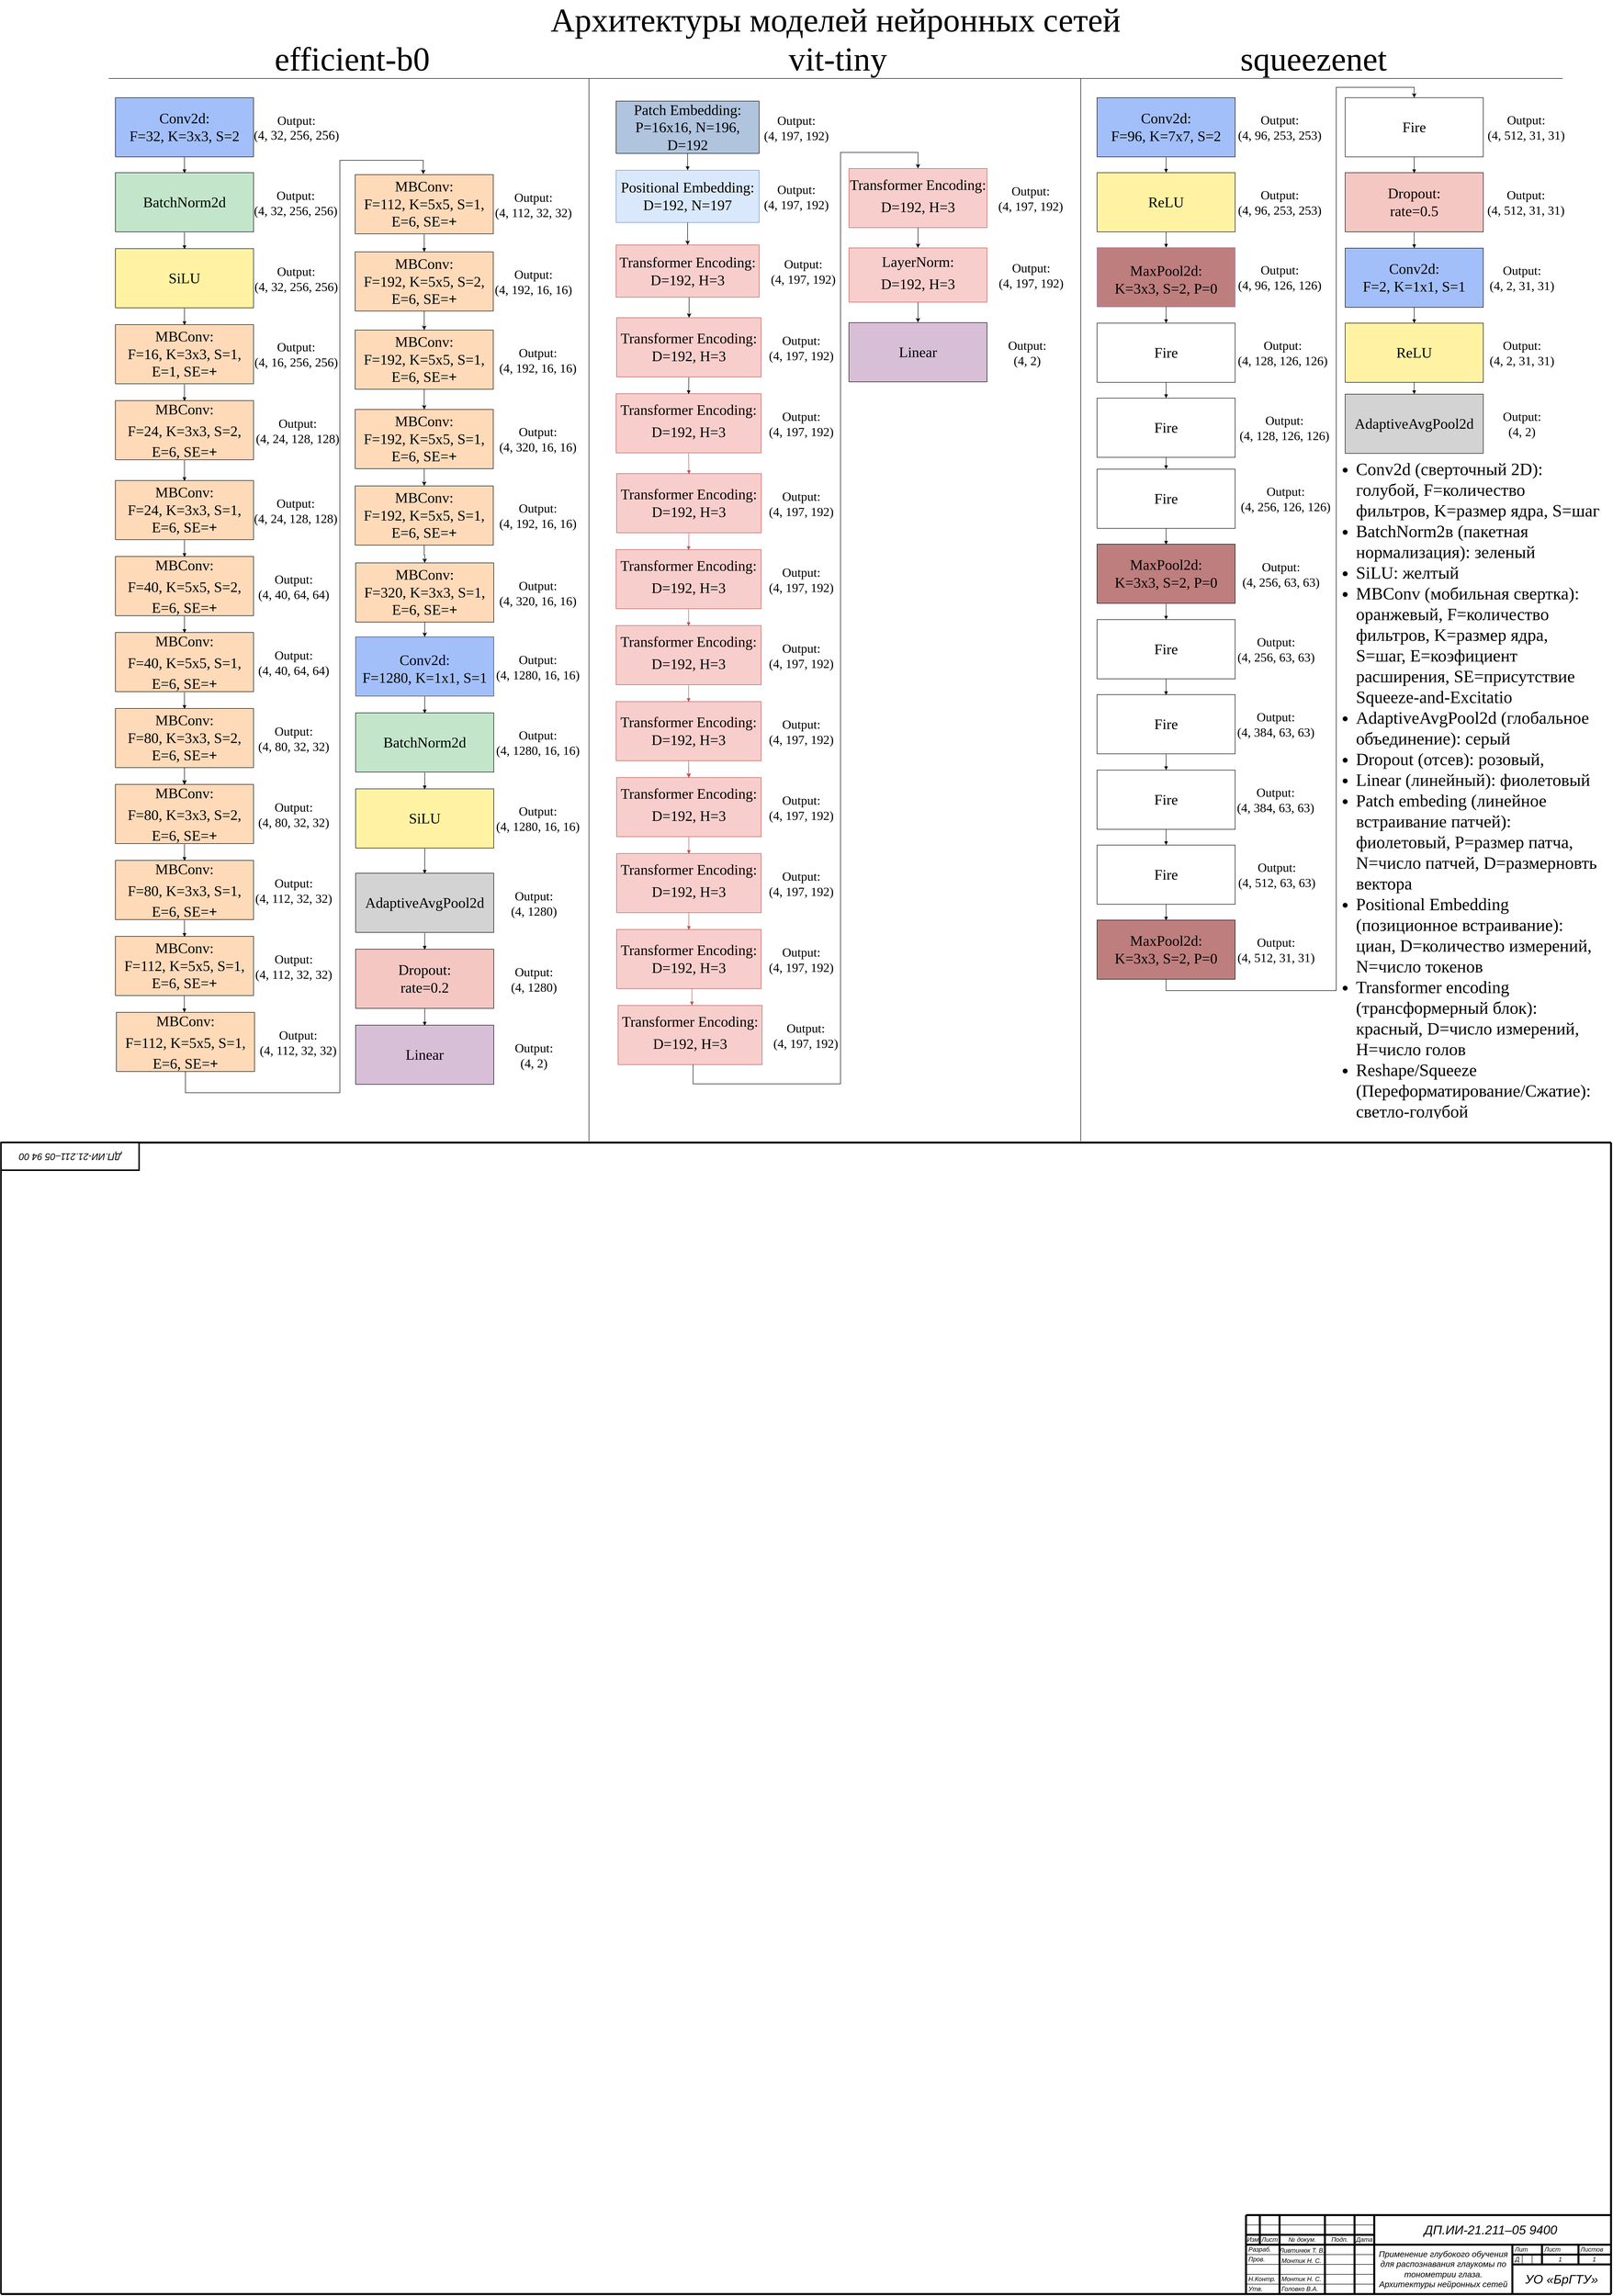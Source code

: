 <mxfile version="27.0.5">
  <diagram name="Страница-1" id="Page-1">
    <mxGraphModel dx="2593" dy="1573" grid="0" gridSize="10" guides="1" tooltips="1" connect="1" arrows="1" fold="1" page="1" pageScale="1" pageWidth="3300" pageHeight="2339" math="0" shadow="0">
      <root>
        <mxCell id="0" />
        <mxCell id="1" parent="0" />
        <UserObject label="&lt;div style=&quot;font-size: 1px&quot;&gt;&lt;font style=&quot;font-size:67.73px;font-family:Times New Roman;color:#000000;direction:ltr;letter-spacing:0px;line-height:120%;opacity:1&quot;&gt;Архитектуры моделей нейронных сетей&lt;br&gt;&lt;/font&gt;&lt;/div&gt;" tags="Фон" id="2">
          <mxCell style="verticalAlign=middle;align=center;overflow=width;vsdxID=1;fillColor=none;gradientColor=none;shape=stencil(nZBLDoAgDERP0z3SIyjew0SURgSD+Lu9kMZoXLhwN9O+tukAlrNpJg1SzDH4QW/URgNYgZTkjA4UkwJUgGXng+6DX1zLfmoymdXo17xh5zmRJ6Q42BWCfc2oJfdAr+Yv+AP9Cb7OJ3H/2JG1HNGz/84klThPVCc=);strokeColor=none;points=[];labelBackgroundColor=none;rounded=0;html=1;whiteSpace=wrap;" parent="1" vertex="1">
            <mxGeometry x="251" y="25" width="2948" height="80" as="geometry" />
          </mxCell>
        </UserObject>
        <UserObject label="&lt;div style=&quot;font-size: 1px&quot;&gt;&lt;font style=&quot;font-size:67.73px;font-family:Times New Roman;color:#000000;direction:ltr;letter-spacing:0px;line-height:120%;opacity:1&quot;&gt;efficient-b0&lt;/font&gt;&lt;/div&gt;" tags="Фон" id="3">
          <mxCell style="verticalAlign=middle;align=center;overflow=width;vsdxID=3;fillColor=none;gradientColor=none;shape=stencil(nZBLDoAgDERP0z3SIyjew0SURgSD+Lu9kMZoXLhwN9O+tukAlrNpJg1SzDH4QW/URgNYgZTkjA4UkwJUgGXng+6DX1zLfmoymdXo17xh5zmRJ6Q42BWCfc2oJfdAr+Yv+AP9Cb7OJ3H/2JG1HNGz/84klThPVCc=);strokeColor=none;points=[];labelBackgroundColor=none;rounded=0;html=1;whiteSpace=wrap;" parent="1" vertex="1">
            <mxGeometry x="251" y="96" width="988" height="98" as="geometry" />
          </mxCell>
        </UserObject>
        <UserObject label="&lt;div style=&quot;font-size: 1px&quot;&gt;&lt;font style=&quot;font-size:67.73px;font-family:Times New Roman;color:#000000;direction:ltr;letter-spacing:0px;line-height:120%;opacity:1&quot;&gt;vit-tiny&lt;/font&gt;&lt;/div&gt;" tags="Фон" id="4">
          <mxCell style="verticalAlign=middle;align=center;overflow=width;vsdxID=4;fillColor=none;gradientColor=none;shape=stencil(nZBLDoAgDERP0z3SIyjew0SURgSD+Lu9kMZoXLhwN9O+tukAlrNpJg1SzDH4QW/URgNYgZTkjA4UkwJUgGXng+6DX1zLfmoymdXo17xh5zmRJ6Q42BWCfc2oJfdAr+Yv+AP9Cb7OJ3H/2JG1HNGz/84klThPVCc=);strokeColor=none;points=[];labelBackgroundColor=none;rounded=0;html=1;whiteSpace=wrap;" parent="1" vertex="1">
            <mxGeometry x="1217" y="96" width="1025" height="98" as="geometry" />
          </mxCell>
        </UserObject>
        <UserObject label="&lt;div style=&quot;&quot;&gt;&lt;font face=&quot;Times New Roman&quot;&gt;&lt;span style=&quot;font-size: 67.73px;&quot;&gt;squeezenet&lt;/span&gt;&lt;/font&gt;&lt;/div&gt;" tags="Фон" id="5">
          <mxCell style="verticalAlign=middle;align=center;overflow=width;vsdxID=5;fillColor=none;gradientColor=none;shape=stencil(nZBLDoAgDERP0z3SIyjew0SURgSD+Lu9kMZoXLhwN9O+tukAlrNpJg1SzDH4QW/URgNYgZTkjA4UkwJUgGXng+6DX1zLfmoymdXo17xh5zmRJ6Q42BWCfc2oJfdAr+Yv+AP9Cb7OJ3H/2JG1HNGz/84klThPVCc=);strokeColor=none;points=[];labelBackgroundColor=none;rounded=0;html=1;whiteSpace=wrap;" parent="1" vertex="1">
            <mxGeometry x="2200" y="96" width="988" height="98" as="geometry" />
          </mxCell>
        </UserObject>
        <UserObject label="" tags="Фон" id="256">
          <mxCell style="vsdxID=11;edgeStyle=none;startArrow=none;endArrow=none;startSize=5;endSize=5;strokeColor=#000000;spacingTop=0;spacingBottom=0;spacingLeft=0;spacingRight=0;verticalAlign=middle;html=1;labelBackgroundColor=#ffffff;rounded=0;" parent="1" edge="1">
            <mxGeometry relative="1" as="geometry">
              <Array as="points" />
              <mxPoint x="1225" y="184" as="sourcePoint" />
              <mxPoint x="1225" y="2338" as="targetPoint" />
            </mxGeometry>
          </mxCell>
        </UserObject>
        <UserObject label="" tags="Фон" id="257">
          <mxCell style="vsdxID=12;edgeStyle=none;startArrow=none;endArrow=none;startSize=5;endSize=5;strokeColor=#000000;spacingTop=0;spacingBottom=0;spacingLeft=0;spacingRight=0;verticalAlign=middle;html=1;labelBackgroundColor=#ffffff;rounded=0;" parent="1" edge="1">
            <mxGeometry relative="1" as="geometry">
              <Array as="points" />
              <mxPoint x="2222" y="184" as="sourcePoint" />
              <mxPoint x="2222" y="2338" as="targetPoint" />
            </mxGeometry>
          </mxCell>
        </UserObject>
        <UserObject label="" tags="Фон" id="6">
          <mxCell style="vsdxID=112;fillColor=none;gradientColor=none;strokeColor=none;points=[];labelBackgroundColor=none;rounded=0;html=1;whiteSpace=wrap;" parent="1" vertex="1">
            <mxGeometry x="2243" y="224.015" width="477" height="118" as="geometry" />
          </mxCell>
        </UserObject>
        <mxCell id="7" value="&lt;div style=&quot;font-size: 1px&quot;&gt;&lt;font style=&quot;font-size:29.63px;font-family:Times New Roman;color:#000000;direction:ltr;letter-spacing:0px;line-height:120%;opacity:1&quot;&gt;&lt;span style=&quot;font-size: 29.63px;&quot;&gt;Conv2d:&lt;/span&gt;&lt;br style=&quot;font-size: 29.63px;&quot;&gt;&lt;span style=&quot;font-size: 29.63px;&quot;&gt;F=96, K=7х7, S=2&lt;/span&gt;&lt;/font&gt;&lt;/div&gt;" style="verticalAlign=middle;align=center;overflow=width;vsdxID=113;fillColor=#a3bffa;gradientColor=none;shape=stencil(nZBLDoAgDERP0z3SIyjew0SURgSD+Lu9kMZoXLhwN9O+tukAlrNpJg1SzDH4QW/URgNYgZTkjA4UkwJUgGXng+6DX1zLfmoymdXo17xh5zmRJ6Q42BWCfc2oJfdAr+Yv+AP9Cb7OJ3H/2JG1HNGz/84klThPVCc=);strokeColor=#000000;points=[[0.5,1,0],[1,0.5,0],[0.5,0,0],[0,0.5,0],[0.5,0.5,0]];labelBackgroundColor=none;rounded=0;html=1;whiteSpace=wrap;" parent="6" vertex="1">
          <mxGeometry x="12" y="-1" width="280" height="120" as="geometry" />
        </mxCell>
        <mxCell id="8" value="&lt;div style=&quot;font-size: 1px&quot;&gt;&lt;font style=&quot;font-size:25.4px;font-family:Times New Roman;color:#000000;direction:ltr;letter-spacing:0px;line-height:120%;opacity:1&quot;&gt;Output:&lt;br&gt;(&lt;/font&gt;&lt;font style=&quot;font-size:25.4px;font-family:Times New Roman;color:#000000;direction:ltr;letter-spacing:0px;line-height:120%;opacity:1&quot;&gt;&lt;span style=&quot;white-space-collapse: preserve; font-size: 25.4px; letter-spacing: 0px; background-color: transparent;&quot;&gt;4, 96, 253, 253&lt;/span&gt;&lt;/font&gt;&lt;span style=&quot;font-family: &amp;quot;Times New Roman&amp;quot;; font-size: 25.4px; letter-spacing: 0px; background-color: transparent;&quot;&gt;)&lt;/span&gt;&lt;/div&gt;" style="verticalAlign=middle;align=center;overflow=width;vsdxID=114;fillColor=none;gradientColor=none;shape=stencil(nZBLDoAgDERP0z3SIyjew0SURgSD+Lu9kMZoXLhwN9O+tukAlrNpJg1SzDH4QW/URgNYgZTkjA4UkwJUgGXng+6DX1zLfmoymdXo17xh5zmRJ6Q42BWCfc2oJfdAr+Yv+AP9Cb7OJ3H/2JG1HNGz/84klThPVCc=);strokeColor=none;points=[];labelBackgroundColor=none;rounded=0;html=1;whiteSpace=wrap;" parent="6" vertex="1">
          <mxGeometry x="294" width="177" height="118" as="geometry" />
        </mxCell>
        <UserObject label="" tags="Фон" id="9">
          <mxCell style="vsdxID=115;fillColor=none;gradientColor=none;strokeColor=none;points=[];labelBackgroundColor=none;rounded=0;html=1;whiteSpace=wrap;" parent="1" vertex="1">
            <mxGeometry x="2243" y="376" width="477" height="118" as="geometry" />
          </mxCell>
        </UserObject>
        <mxCell id="10" value="&lt;div style=&quot;font-size: 1px&quot;&gt;&lt;font style=&quot;font-size:29.63px;font-family:Times New Roman;color:#000000;direction:ltr;letter-spacing:0px;line-height:120%;opacity:1&quot;&gt;&lt;span style=&quot;font-size: 29.63px;&quot;&gt;ReLU&lt;/span&gt;&lt;/font&gt;&lt;/div&gt;" style="verticalAlign=middle;align=center;overflow=width;vsdxID=116;fillColor=#FFF3A3;gradientColor=none;shape=stencil(nZBLDoAgDERP0z3SIyjew0SURgSD+Lu9kMZoXLhwN9O+tukAlrNpJg1SzDH4QW/URgNYgZTkjA4UkwJUgGXng+6DX1zLfmoymdXo17xh5zmRJ6Q42BWCfc2oJfdAr+Yv+AP9Cb7OJ3H/2JG1HNGz/84klThPVCc=);strokeColor=#000000;points=[[0.5,1,0],[1,0.5,0],[0.5,0,0],[0,0.5,0],[0.5,0.5,0]];labelBackgroundColor=none;rounded=0;html=1;whiteSpace=wrap;" parent="9" vertex="1">
          <mxGeometry x="12" y="-1" width="280" height="120" as="geometry" />
        </mxCell>
        <mxCell id="11" value="&lt;div style=&quot;font-size: 1px&quot;&gt;&lt;font style=&quot;font-size:25.4px;font-family:Times New Roman;color:#000000;direction:ltr;letter-spacing:0px;line-height:120%;opacity:1&quot;&gt;Output:&lt;br&gt;(&lt;/font&gt;&lt;font style=&quot;font-size:25.4px;font-family:Times New Roman;color:#000000;direction:ltr;letter-spacing:0px;line-height:120%;opacity:1&quot;&gt;&lt;span style=&quot;white-space-collapse: preserve; font-size: 25.4px; letter-spacing: 0px; background-color: transparent;&quot;&gt;4, 96, 253, 253&lt;/span&gt;&lt;/font&gt;&lt;span style=&quot;font-family: &amp;quot;Times New Roman&amp;quot;; font-size: 25.4px; letter-spacing: 0px; background-color: transparent;&quot;&gt;)&lt;/span&gt;&lt;/div&gt;" style="verticalAlign=middle;align=center;overflow=width;vsdxID=117;fillColor=none;gradientColor=none;shape=stencil(nZBLDoAgDERP0z3SIyjew0SURgSD+Lu9kMZoXLhwN9O+tukAlrNpJg1SzDH4QW/URgNYgZTkjA4UkwJUgGXng+6DX1zLfmoymdXo17xh5zmRJ6Q42BWCfc2oJfdAr+Yv+AP9Cb7OJ3H/2JG1HNGz/84klThPVCc=);strokeColor=none;points=[];labelBackgroundColor=none;rounded=0;html=1;whiteSpace=wrap;" parent="9" vertex="1">
          <mxGeometry x="294" width="177" height="118" as="geometry" />
        </mxCell>
        <UserObject label="" tags="Фон" id="12">
          <mxCell style="vsdxID=119;fillColor=none;gradientColor=none;strokeColor=none;points=[];labelBackgroundColor=none;rounded=0;html=1;whiteSpace=wrap;" parent="1" vertex="1">
            <mxGeometry x="2243" y="528" width="477" height="118" as="geometry" />
          </mxCell>
        </UserObject>
        <mxCell id="13" value="&lt;div style=&quot;font-size: 1px&quot;&gt;&lt;font style=&quot;font-size:29.63px;font-family:Times New Roman;color:#000000;direction:ltr;letter-spacing:0px;line-height:120%;opacity:1&quot;&gt;&lt;p style=&quot;white-space-collapse: preserve;&quot; dir=&quot;auto&quot;&gt;&lt;span style=&quot;font-size: 29.63px; white-space-collapse: collapse;&quot;&gt;MaxPool2d:&lt;/span&gt;&lt;br style=&quot;font-size: 29.63px; white-space-collapse: collapse;&quot;&gt;&lt;span style=&quot;font-size: 29.63px; white-space-collapse: collapse;&quot;&gt;K=3х3, S=2, P=0&lt;/span&gt;&lt;/p&gt;&lt;/font&gt;&lt;/div&gt;" style="verticalAlign=middle;align=center;overflow=width;vsdxID=120;fillColor=#BE7E7E;shape=stencil(nZBLDoAgDERP0z3SIyjew0SURgSD+Lu9kMZoXLhwN9O+tukAlrNpJg1SzDH4QW/URgNYgZTkjA4UkwJUgGXng+6DX1zLfmoymdXo17xh5zmRJ6Q42BWCfc2oJfdAr+Yv+AP9Cb7OJ3H/2JG1HNGz/84klThPVCc=);strokeColor=#9673a6;points=[[0.5,1,0],[1,0.5,0],[0.5,0,0],[0,0.5,0],[0.5,0.5,0]];labelBackgroundColor=none;rounded=0;html=1;whiteSpace=wrap;" parent="12" vertex="1">
          <mxGeometry x="12" y="-1" width="280" height="120" as="geometry" />
        </mxCell>
        <mxCell id="14" value="&lt;div style=&quot;font-size: 1px&quot;&gt;&lt;font style=&quot;font-size:25.4px;font-family:Times New Roman;color:#000000;direction:ltr;letter-spacing:0px;line-height:120%;opacity:1&quot;&gt;Output:&lt;br&gt;(&lt;/font&gt;&lt;font style=&quot;font-size:25.4px;font-family:Times New Roman;color:#000000;direction:ltr;letter-spacing:0px;line-height:120%;opacity:1&quot;&gt;&lt;span style=&quot;white-space-collapse: preserve; font-size: 25.4px; letter-spacing: 0px; background-color: transparent;&quot;&gt;4, 96, 126, 126&lt;/span&gt;&lt;/font&gt;&lt;span style=&quot;font-family: &amp;quot;Times New Roman&amp;quot;; font-size: 25.4px; letter-spacing: 0px; background-color: transparent;&quot;&gt;)&lt;/span&gt;&lt;/div&gt;" style="verticalAlign=middle;align=center;overflow=width;vsdxID=121;fillColor=none;gradientColor=none;shape=stencil(nZBLDoAgDERP0z3SIyjew0SURgSD+Lu9kMZoXLhwN9O+tukAlrNpJg1SzDH4QW/URgNYgZTkjA4UkwJUgGXng+6DX1zLfmoymdXo17xh5zmRJ6Q42BWCfc2oJfdAr+Yv+AP9Cb7OJ3H/2JG1HNGz/84klThPVCc=);strokeColor=none;points=[];labelBackgroundColor=none;rounded=0;html=1;whiteSpace=wrap;" parent="12" vertex="1">
          <mxGeometry x="294" width="177" height="118" as="geometry" />
        </mxCell>
        <UserObject label="" tags="Фон" id="15">
          <mxCell style="vsdxID=122;fillColor=none;gradientColor=none;strokeColor=none;points=[];labelBackgroundColor=none;rounded=0;html=1;whiteSpace=wrap;" parent="1" vertex="1">
            <mxGeometry x="2243" y="681" width="477" height="118" as="geometry" />
          </mxCell>
        </UserObject>
        <mxCell id="16" value="&lt;div style=&quot;font-size: 1px&quot;&gt;&lt;font style=&quot;font-size:29.63px;font-family:Times New Roman;color:#000000;direction:ltr;letter-spacing:0px;line-height:120%;opacity:1&quot;&gt;&lt;p style=&quot;white-space-collapse: preserve;&quot; dir=&quot;auto&quot;&gt;Fire&lt;/p&gt;&lt;/font&gt;&lt;/div&gt;" style="verticalAlign=middle;align=center;overflow=width;vsdxID=123;shape=stencil(nZBLDoAgDERP0z3SIyjew0SURgSD+Lu9kMZoXLhwN9O+tukAlrNpJg1SzDH4QW/URgNYgZTkjA4UkwJUgGXng+6DX1zLfmoymdXo17xh5zmRJ6Q42BWCfc2oJfdAr+Yv+AP9Cb7OJ3H/2JG1HNGz/84klThPVCc=);points=[[0.5,1,0],[1,0.5,0],[0.5,0,0],[0,0.5,0],[0.5,0.5,0]];labelBackgroundColor=none;rounded=0;html=1;whiteSpace=wrap;" parent="15" vertex="1">
          <mxGeometry x="12" y="-1" width="280" height="120" as="geometry" />
        </mxCell>
        <mxCell id="17" value="&lt;div style=&quot;font-size: 1px&quot;&gt;&lt;font style=&quot;font-size:25.4px;font-family:Times New Roman;color:#000000;direction:ltr;letter-spacing:0px;line-height:120%;opacity:1&quot;&gt;Output:&lt;br&gt;(&lt;/font&gt;&lt;font style=&quot;font-size:25.4px;font-family:Times New Roman;color:#000000;direction:ltr;letter-spacing:0px;line-height:120%;opacity:1&quot;&gt;&lt;span style=&quot;white-space-collapse: preserve; font-size: 25.4px; letter-spacing: 0px; background-color: transparent;&quot;&gt;4, 128, 126, 126&lt;/span&gt;&lt;/font&gt;&lt;span style=&quot;font-family: &amp;quot;Times New Roman&amp;quot;; font-size: 25.4px; letter-spacing: 0px; background-color: transparent;&quot;&gt;)&lt;/span&gt;&lt;/div&gt;" style="verticalAlign=middle;align=center;overflow=width;vsdxID=124;fillColor=none;gradientColor=none;shape=stencil(nZBLDoAgDERP0z3SIyjew0SURgSD+Lu9kMZoXLhwN9O+tukAlrNpJg1SzDH4QW/URgNYgZTkjA4UkwJUgGXng+6DX1zLfmoymdXo17xh5zmRJ6Q42BWCfc2oJfdAr+Yv+AP9Cb7OJ3H/2JG1HNGz/84klThPVCc=);strokeColor=none;points=[];labelBackgroundColor=none;rounded=0;html=1;whiteSpace=wrap;" parent="15" vertex="1">
          <mxGeometry x="294" width="189" height="118" as="geometry" />
        </mxCell>
        <UserObject label="" tags="Фон" id="18">
          <mxCell style="vsdxID=125;fillColor=none;gradientColor=none;strokeColor=none;points=[];labelBackgroundColor=none;rounded=0;html=1;whiteSpace=wrap;" parent="1" vertex="1">
            <mxGeometry x="2243" y="833" width="477" height="118" as="geometry" />
          </mxCell>
        </UserObject>
        <mxCell id="19" value="&lt;div style=&quot;font-size: 1px&quot;&gt;&lt;font style=&quot;font-size:29.63px;font-family:Times New Roman;color:#000000;direction:ltr;letter-spacing:0px;line-height:120%;opacity:1&quot;&gt;&lt;span style=&quot;font-size: 29.63px; white-space-collapse: preserve;&quot;&gt;Fire&lt;/span&gt;&lt;/font&gt;&lt;/div&gt;" style="verticalAlign=middle;align=center;overflow=width;vsdxID=126;shape=stencil(nZBLDoAgDERP0z3SIyjew0SURgSD+Lu9kMZoXLhwN9O+tukAlrNpJg1SzDH4QW/URgNYgZTkjA4UkwJUgGXng+6DX1zLfmoymdXo17xh5zmRJ6Q42BWCfc2oJfdAr+Yv+AP9Cb7OJ3H/2JG1HNGz/84klThPVCc=);points=[[0.5,1,0],[1,0.5,0],[0.5,0,0],[0,0.5,0],[0.5,0.5,0]];labelBackgroundColor=none;rounded=0;html=1;whiteSpace=wrap;" parent="18" vertex="1">
          <mxGeometry x="12" y="-1" width="280" height="120" as="geometry" />
        </mxCell>
        <mxCell id="20" value="&lt;div style=&quot;font-size: 1px&quot;&gt;&lt;font style=&quot;font-size:25.4px;font-family:Times New Roman;color:#000000;direction:ltr;letter-spacing:0px;line-height:120%;opacity:1&quot;&gt;&lt;font style=&quot;letter-spacing: 0px; font-size: 25.4px; direction: ltr; line-height: 30.48px; opacity: 1; color: rgb(0, 0, 0);&quot;&gt;Output:&lt;br&gt;(&lt;/font&gt;&lt;font style=&quot;letter-spacing: 0px; font-size: 25.4px; direction: ltr; line-height: 30.48px; opacity: 1; color: rgb(0, 0, 0);&quot;&gt;&lt;span style=&quot;white-space-collapse: preserve; font-size: 25.4px; letter-spacing: 0px; background-color: transparent;&quot;&gt;4, 128, 126, 126&lt;/span&gt;&lt;/font&gt;&lt;span style=&quot;letter-spacing: 0px; background-color: transparent; font-size: 25.4px;&quot;&gt;)&lt;/span&gt;&lt;/font&gt;&lt;/div&gt;" style="verticalAlign=middle;align=center;overflow=width;vsdxID=127;fillColor=none;gradientColor=none;shape=stencil(nZBLDoAgDERP0z3SIyjew0SURgSD+Lu9kMZoXLhwN9O+tukAlrNpJg1SzDH4QW/URgNYgZTkjA4UkwJUgGXng+6DX1zLfmoymdXo17xh5zmRJ6Q42BWCfc2oJfdAr+Yv+AP9Cb7OJ3H/2JG1HNGz/84klThPVCc=);strokeColor=none;points=[];labelBackgroundColor=none;rounded=0;html=1;whiteSpace=wrap;" parent="18" vertex="1">
          <mxGeometry x="294" width="196" height="118" as="geometry" />
        </mxCell>
        <UserObject label="" tags="Фон" id="21">
          <mxCell style="vsdxID=129;fillColor=none;gradientColor=none;strokeColor=none;points=[];labelBackgroundColor=none;rounded=0;html=1;whiteSpace=wrap;" parent="1" vertex="1">
            <mxGeometry x="2243" y="977" width="480" height="118" as="geometry" />
          </mxCell>
        </UserObject>
        <mxCell id="22" value="&lt;div style=&quot;font-size: 1px&quot;&gt;&lt;p style=&quot;text-align:center;margin-left:0;margin-right:0;margin-top:0px;margin-bottom:0px;text-indent:0;vertical-align:middle;direction:ltr;&quot;&gt;&lt;font style=&quot;font-size:29.63px;font-family:Times New Roman;color:#000000;direction:ltr;letter-spacing:0px;line-height:120%;opacity:1&quot;&gt;&lt;span style=&quot;font-size: 29.63px; white-space-collapse: preserve;&quot;&gt;Fire&lt;/span&gt;&lt;/font&gt;&lt;/p&gt;&lt;/div&gt;" style="verticalAlign=middle;align=center;overflow=width;vsdxID=130;shape=stencil(nZBLDoAgDERP0z3SIyjew0SURgSD+Lu9kMZoXLhwN9O+tukAlrNpJg1SzDH4QW/URgNYgZTkjA4UkwJUgGXng+6DX1zLfmoymdXo17xh5zmRJ6Q42BWCfc2oJfdAr+Yv+AP9Cb7OJ3H/2JG1HNGz/84klThPVCc=);points=[[0.5,1,0],[1,0.5,0],[0.5,0,0],[0,0.5,0],[0.5,0.5,0]];labelBackgroundColor=none;rounded=0;html=1;whiteSpace=wrap;" parent="21" vertex="1">
          <mxGeometry x="12" y="-1" width="280" height="120" as="geometry" />
        </mxCell>
        <mxCell id="23" value="&lt;div style=&quot;font-size: 1px&quot;&gt;&lt;font style=&quot;font-size:25.4px;font-family:Times New Roman;color:#000000;direction:ltr;letter-spacing:0px;line-height:120%;opacity:1&quot;&gt;Output:&lt;br&gt;(&lt;/font&gt;&lt;font style=&quot;font-size:25.4px;font-family:Times New Roman;color:#000000;direction:ltr;letter-spacing:0px;line-height:120%;opacity:1&quot;&gt;&lt;span style=&quot;white-space-collapse: preserve; font-size: 25.4px; letter-spacing: 0px; background-color: transparent;&quot;&gt;4, 256, 126, 126&lt;/span&gt;&lt;/font&gt;&lt;span style=&quot;font-family: &amp;quot;Times New Roman&amp;quot;; font-size: 25.4px; letter-spacing: 0px; background-color: transparent;&quot;&gt;)&lt;/span&gt;&lt;/div&gt;" style="verticalAlign=middle;align=center;overflow=width;vsdxID=131;fillColor=none;gradientColor=none;shape=stencil(nZBLDoAgDERP0z3SIyjew0SURgSD+Lu9kMZoXLhwN9O+tukAlrNpJg1SzDH4QW/URgNYgZTkjA4UkwJUgGXng+6DX1zLfmoymdXo17xh5zmRJ6Q42BWCfc2oJfdAr+Yv+AP9Cb7OJ3H/2JG1HNGz/84klThPVCc=);strokeColor=none;points=[];labelBackgroundColor=none;rounded=0;html=1;whiteSpace=wrap;" parent="21" vertex="1">
          <mxGeometry x="294" width="201" height="118" as="geometry" />
        </mxCell>
        <UserObject label="" tags="Фон" id="24">
          <mxCell style="vsdxID=132;fillColor=none;gradientColor=none;strokeColor=none;points=[];labelBackgroundColor=none;rounded=0;html=1;whiteSpace=wrap;" parent="1" vertex="1">
            <mxGeometry x="2243" y="1129" width="477" height="118" as="geometry" />
          </mxCell>
        </UserObject>
        <mxCell id="25" value="&lt;div style=&quot;font-size: 1px&quot;&gt;&lt;font style=&quot;font-size:29.63px;font-family:Times New Roman;color:#000000;direction:ltr;letter-spacing:0px;line-height:120%;opacity:1&quot;&gt;&lt;span style=&quot;font-size: 29.63px;&quot;&gt;MaxPool2d:&lt;/span&gt;&lt;br style=&quot;font-size: 29.63px;&quot;&gt;&lt;span style=&quot;font-size: 29.63px;&quot;&gt;K=3х3, S=2, P=0&lt;/span&gt;&lt;/font&gt;&lt;/div&gt;" style="verticalAlign=middle;align=center;overflow=width;vsdxID=133;fillColor=#BE7E7E;gradientColor=none;shape=stencil(nZBLDoAgDERP0z3SIyjew0SURgSD+Lu9kMZoXLhwN9O+tukAlrNpJg1SzDH4QW/URgNYgZTkjA4UkwJUgGXng+6DX1zLfmoymdXo17xh5zmRJ6Q42BWCfc2oJfdAr+Yv+AP9Cb7OJ3H/2JG1HNGz/84klThPVCc=);strokeColor=#000000;points=[[0.5,1,0],[1,0.5,0],[0.5,0,0],[0,0.5,0],[0.5,0.5,0]];labelBackgroundColor=none;rounded=0;html=1;whiteSpace=wrap;" parent="24" vertex="1">
          <mxGeometry x="12" y="-1" width="280" height="120" as="geometry" />
        </mxCell>
        <mxCell id="26" value="&lt;div style=&quot;font-size: 1px&quot;&gt;&lt;font style=&quot;font-size:25.4px;font-family:Times New Roman;color:#000000;direction:ltr;letter-spacing:0px;line-height:120%;opacity:1&quot;&gt;Output:&lt;br&gt;(&lt;/font&gt;&lt;font style=&quot;font-size:25.4px;font-family:Times New Roman;color:#000000;direction:ltr;letter-spacing:0px;line-height:120%;opacity:1&quot;&gt;&lt;span style=&quot;white-space-collapse: preserve; font-size: 25.4px; letter-spacing: 0px; background-color: transparent;&quot;&gt;4, 256, 63, 63&lt;/span&gt;&lt;/font&gt;&lt;span style=&quot;font-family: &amp;quot;Times New Roman&amp;quot;; font-size: 25.4px; letter-spacing: 0px; background-color: transparent;&quot;&gt;)&lt;/span&gt;&lt;/div&gt;" style="verticalAlign=middle;align=center;overflow=width;vsdxID=134;fillColor=none;gradientColor=none;shape=stencil(nZBLDoAgDERP0z3SIyjew0SURgSD+Lu9kMZoXLhwN9O+tukAlrNpJg1SzDH4QW/URgNYgZTkjA4UkwJUgGXng+6DX1zLfmoymdXo17xh5zmRJ6Q42BWCfc2oJfdAr+Yv+AP9Cb7OJ3H/2JG1HNGz/84klThPVCc=);strokeColor=none;points=[];labelBackgroundColor=none;rounded=0;html=1;whiteSpace=wrap;" parent="24" vertex="1">
          <mxGeometry x="301" y="1" width="168" height="118" as="geometry" />
        </mxCell>
        <UserObject label="" tags="Фон" id="27">
          <mxCell style="vsdxID=135;fillColor=none;gradientColor=none;strokeColor=none;points=[];labelBackgroundColor=none;rounded=0;html=1;whiteSpace=wrap;" parent="1" vertex="1">
            <mxGeometry x="2243" y="1282" width="477" height="118" as="geometry" />
          </mxCell>
        </UserObject>
        <mxCell id="28" value="&lt;div style=&quot;font-size: 1px&quot;&gt;&lt;font style=&quot;font-size:29.63px;font-family:Times New Roman;color:#000000;direction:ltr;letter-spacing:0px;line-height:120%;opacity:1&quot;&gt;&lt;span style=&quot;font-size: 29.63px; white-space-collapse: preserve;&quot;&gt;Fire&lt;/span&gt;&lt;/font&gt;&lt;/div&gt;" style="verticalAlign=middle;align=center;overflow=width;vsdxID=136;shape=stencil(nZBLDoAgDERP0z3SIyjew0SURgSD+Lu9kMZoXLhwN9O+tukAlrNpJg1SzDH4QW/URgNYgZTkjA4UkwJUgGXng+6DX1zLfmoymdXo17xh5zmRJ6Q42BWCfc2oJfdAr+Yv+AP9Cb7OJ3H/2JG1HNGz/84klThPVCc=);points=[[0.5,1,0],[1,0.5,0],[0.5,0,0],[0,0.5,0],[0.5,0.5,0]];labelBackgroundColor=none;rounded=0;html=1;whiteSpace=wrap;" parent="27" vertex="1">
          <mxGeometry x="12" y="-1" width="280" height="120" as="geometry" />
        </mxCell>
        <mxCell id="29" value="&lt;div style=&quot;font-size: 1px&quot;&gt;&lt;font style=&quot;font-size:25.4px;font-family:Times New Roman;color:#000000;direction:ltr;letter-spacing:0px;line-height:120%;opacity:1&quot;&gt;Output:&lt;br&gt;(&lt;/font&gt;&lt;font style=&quot;font-size:25.4px;font-family:Times New Roman;color:#000000;direction:ltr;letter-spacing:0px;line-height:120%;opacity:1&quot;&gt;&lt;span style=&quot;white-space-collapse: preserve; font-size: 25.4px; letter-spacing: 0px; background-color: transparent;&quot;&gt;4, 256, 63, 63&lt;/span&gt;&lt;/font&gt;&lt;span style=&quot;font-family: &amp;quot;Times New Roman&amp;quot;; font-size: 25.4px; letter-spacing: 0px; background-color: transparent;&quot;&gt;)&lt;/span&gt;&lt;/div&gt;" style="verticalAlign=middle;align=center;overflow=width;vsdxID=137;fillColor=none;gradientColor=none;shape=stencil(nZBLDoAgDERP0z3SIyjew0SURgSD+Lu9kMZoXLhwN9O+tukAlrNpJg1SzDH4QW/URgNYgZTkjA4UkwJUgGXng+6DX1zLfmoymdXo17xh5zmRJ6Q42BWCfc2oJfdAr+Yv+AP9Cb7OJ3H/2JG1HNGz/84klThPVCc=);strokeColor=none;points=[];labelBackgroundColor=none;rounded=0;html=1;whiteSpace=wrap;" parent="27" vertex="1">
          <mxGeometry x="294" width="162" height="118" as="geometry" />
        </mxCell>
        <UserObject label="" tags="Фон" id="30">
          <mxCell style="vsdxID=138;fillColor=none;gradientColor=none;strokeColor=none;points=[];labelBackgroundColor=none;rounded=0;html=1;whiteSpace=wrap;" parent="1" vertex="1">
            <mxGeometry x="2243" y="1434" width="479" height="118" as="geometry" />
          </mxCell>
        </UserObject>
        <mxCell id="31" value="&lt;div style=&quot;font-size: 1px&quot;&gt;&lt;p style=&quot;text-align:center;margin-left:0;margin-right:0;margin-top:0px;margin-bottom:0px;text-indent:0;vertical-align:middle;direction:ltr;&quot;&gt;&lt;font style=&quot;font-size:29.63px;font-family:Times New Roman;color:#000000;direction:ltr;letter-spacing:0px;line-height:120%;opacity:1&quot;&gt;&lt;span style=&quot;font-size: 29.63px; white-space-collapse: preserve;&quot;&gt;Fire&lt;/span&gt;&lt;/font&gt;&lt;/p&gt;&lt;/div&gt;" style="verticalAlign=middle;align=center;overflow=width;vsdxID=139;shape=stencil(nZBLDoAgDERP0z3SIyjew0SURgSD+Lu9kMZoXLhwN9O+tukAlrNpJg1SzDH4QW/URgNYgZTkjA4UkwJUgGXng+6DX1zLfmoymdXo17xh5zmRJ6Q42BWCfc2oJfdAr+Yv+AP9Cb7OJ3H/2JG1HNGz/84klThPVCc=);points=[[0.5,1,0],[1,0.5,0],[0.5,0,0],[0,0.5,0],[0.5,0.5,0]];labelBackgroundColor=none;rounded=0;html=1;whiteSpace=wrap;" parent="30" vertex="1">
          <mxGeometry x="12" y="-1" width="280" height="120" as="geometry" />
        </mxCell>
        <mxCell id="32" value="&lt;div style=&quot;font-size: 1px&quot;&gt;&lt;font style=&quot;font-size:25.4px;font-family:Times New Roman;color:#000000;direction:ltr;letter-spacing:0px;line-height:120%;opacity:1&quot;&gt;Output:&lt;br&gt;(&lt;/font&gt;&lt;font style=&quot;font-size:25.4px;font-family:Times New Roman;color:#000000;direction:ltr;letter-spacing:0px;line-height:120%;opacity:1&quot;&gt;&lt;span style=&quot;white-space-collapse: preserve; font-size: 25.4px; letter-spacing: 0px; background-color: transparent;&quot;&gt;4, 384, 63, 63&lt;/span&gt;&lt;/font&gt;&lt;span style=&quot;font-family: &amp;quot;Times New Roman&amp;quot;; font-size: 25.4px; letter-spacing: 0px; background-color: transparent;&quot;&gt;)&lt;/span&gt;&lt;/div&gt;" style="verticalAlign=middle;align=center;overflow=width;vsdxID=140;fillColor=none;gradientColor=none;shape=stencil(nZBLDoAgDERP0z3SIyjew0SURgSD+Lu9kMZoXLhwN9O+tukAlrNpJg1SzDH4QW/URgNYgZTkjA4UkwJUgGXng+6DX1zLfmoymdXo17xh5zmRJ6Q42BWCfc2oJfdAr+Yv+AP9Cb7OJ3H/2JG1HNGz/84klThPVCc=);strokeColor=none;points=[];labelBackgroundColor=none;rounded=0;html=1;whiteSpace=wrap;" parent="30" vertex="1">
          <mxGeometry x="294" width="161" height="118" as="geometry" />
        </mxCell>
        <UserObject label="" tags="Фон" id="33">
          <mxCell style="vsdxID=141;fillColor=none;gradientColor=none;strokeColor=none;points=[];labelBackgroundColor=none;rounded=0;html=1;whiteSpace=wrap;" parent="1" vertex="1">
            <mxGeometry x="2243" y="1587" width="477" height="118" as="geometry" />
          </mxCell>
        </UserObject>
        <mxCell id="34" value="&lt;div style=&quot;font-size: 1px&quot;&gt;&lt;font style=&quot;font-size:29.63px;font-family:Times New Roman;color:#000000;direction:ltr;letter-spacing:0px;line-height:120%;opacity:1&quot;&gt;&lt;span style=&quot;font-size: 29.63px; white-space-collapse: preserve;&quot;&gt;Fire&lt;/span&gt;&lt;/font&gt;&lt;/div&gt;" style="verticalAlign=middle;align=center;overflow=width;vsdxID=142;shape=stencil(nZBLDoAgDERP0z3SIyjew0SURgSD+Lu9kMZoXLhwN9O+tukAlrNpJg1SzDH4QW/URgNYgZTkjA4UkwJUgGXng+6DX1zLfmoymdXo17xh5zmRJ6Q42BWCfc2oJfdAr+Yv+AP9Cb7OJ3H/2JG1HNGz/84klThPVCc=);points=[[0.5,1,0],[1,0.5,0],[0.5,0,0],[0,0.5,0],[0.5,0.5,0]];labelBackgroundColor=none;rounded=0;html=1;whiteSpace=wrap;" parent="33" vertex="1">
          <mxGeometry x="12" y="-1" width="280" height="120" as="geometry" />
        </mxCell>
        <mxCell id="35" value="&lt;div style=&quot;font-size: 1px&quot;&gt;&lt;font style=&quot;font-size:25.4px;font-family:Times New Roman;color:#000000;direction:ltr;letter-spacing:0px;line-height:120%;opacity:1&quot;&gt;Output:&lt;br&gt;(&lt;/font&gt;&lt;font style=&quot;font-size:25.4px;font-family:Times New Roman;color:#000000;direction:ltr;letter-spacing:0px;line-height:120%;opacity:1&quot;&gt;&lt;span style=&quot;font-size: 25.4px; white-space-collapse: preserve;&quot;&gt;4, 384, 63, 63&lt;/span&gt;)&lt;br&gt;&lt;/font&gt;&lt;/div&gt;" style="verticalAlign=middle;align=center;overflow=width;vsdxID=143;fillColor=none;gradientColor=none;shape=stencil(nZBLDoAgDERP0z3SIyjew0SURgSD+Lu9kMZoXLhwN9O+tukAlrNpJg1SzDH4QW/URgNYgZTkjA4UkwJUgGXng+6DX1zLfmoymdXo17xh5zmRJ6Q42BWCfc2oJfdAr+Yv+AP9Cb7OJ3H/2JG1HNGz/84klThPVCc=);strokeColor=none;points=[];labelBackgroundColor=none;rounded=0;html=1;whiteSpace=wrap;" parent="33" vertex="1">
          <mxGeometry x="294" width="160" height="118" as="geometry" />
        </mxCell>
        <UserObject label="" tags="Фон" id="36">
          <mxCell style="vsdxID=144;fillColor=none;gradientColor=none;strokeColor=none;points=[];labelBackgroundColor=none;rounded=0;html=1;whiteSpace=wrap;" parent="1" vertex="1">
            <mxGeometry x="2243" y="1739" width="477" height="118" as="geometry" />
          </mxCell>
        </UserObject>
        <mxCell id="37" value="&lt;div style=&quot;font-size: 1px&quot;&gt;&lt;font style=&quot;font-size:29.63px;font-family:Times New Roman;color:#000000;direction:ltr;letter-spacing:0px;line-height:120%;opacity:1&quot;&gt;&lt;span style=&quot;font-size: 29.63px; white-space-collapse: preserve;&quot;&gt;Fire&lt;/span&gt;&lt;/font&gt;&lt;/div&gt;" style="verticalAlign=middle;align=center;overflow=width;vsdxID=145;shape=stencil(nZBLDoAgDERP0z3SIyjew0SURgSD+Lu9kMZoXLhwN9O+tukAlrNpJg1SzDH4QW/URgNYgZTkjA4UkwJUgGXng+6DX1zLfmoymdXo17xh5zmRJ6Q42BWCfc2oJfdAr+Yv+AP9Cb7OJ3H/2JG1HNGz/84klThPVCc=);points=[[0.5,1,0],[1,0.5,0],[0.5,0,0],[0,0.5,0],[0.5,0.5,0]];labelBackgroundColor=none;rounded=0;html=1;whiteSpace=wrap;" parent="36" vertex="1">
          <mxGeometry x="12" y="-1" width="280" height="120" as="geometry" />
        </mxCell>
        <mxCell id="38" value="&lt;div style=&quot;font-size: 1px&quot;&gt;&lt;font style=&quot;font-size:25.4px;font-family:Times New Roman;color:#000000;direction:ltr;letter-spacing:0px;line-height:120%;opacity:1&quot;&gt;Output:&lt;br&gt;(&lt;/font&gt;&lt;font style=&quot;font-size:25.4px;font-family:Times New Roman;color:#000000;direction:ltr;letter-spacing:0px;line-height:120%;opacity:1&quot;&gt;&lt;span style=&quot;font-size: 25.4px; white-space-collapse: preserve;&quot;&gt;4, 512, 63, 63&lt;/span&gt;)&lt;br&gt;&lt;/font&gt;&lt;/div&gt;" style="verticalAlign=middle;align=center;overflow=width;vsdxID=146;fillColor=none;gradientColor=none;shape=stencil(nZBLDoAgDERP0z3SIyjew0SURgSD+Lu9kMZoXLhwN9O+tukAlrNpJg1SzDH4QW/URgNYgZTkjA4UkwJUgGXng+6DX1zLfmoymdXo17xh5zmRJ6Q42BWCfc2oJfdAr+Yv+AP9Cb7OJ3H/2JG1HNGz/84klThPVCc=);strokeColor=none;points=[];labelBackgroundColor=none;rounded=0;html=1;whiteSpace=wrap;" parent="36" vertex="1">
          <mxGeometry x="288" width="177" height="118" as="geometry" />
        </mxCell>
        <UserObject label="" tags="Фон" id="39">
          <mxCell style="vsdxID=147;fillColor=none;gradientColor=none;strokeColor=none;points=[];labelBackgroundColor=none;rounded=0;html=1;whiteSpace=wrap;" parent="1" vertex="1">
            <mxGeometry x="2243" y="1891" width="477" height="118" as="geometry" />
          </mxCell>
        </UserObject>
        <mxCell id="40" value="&lt;div style=&quot;font-size: 1px&quot;&gt;&lt;p style=&quot;text-align:center;margin-left:0;margin-right:0;margin-top:0px;margin-bottom:0px;text-indent:0;vertical-align:middle;direction:ltr;&quot;&gt;&lt;font style=&quot;font-size:29.63px;font-family:Times New Roman;color:#000000;direction:ltr;letter-spacing:0px;line-height:120%;opacity:1&quot;&gt;&lt;span style=&quot;font-size: 29.63px;&quot;&gt;MaxPool2d:&lt;/span&gt;&lt;br style=&quot;font-size: 29.63px;&quot;&gt;&lt;span style=&quot;font-size: 29.63px;&quot;&gt;K=3х3, S=2, P=0&lt;/span&gt;&lt;/font&gt;&lt;/p&gt;&lt;/div&gt;" style="verticalAlign=middle;align=center;overflow=width;vsdxID=148;fillColor=#BE7E7E;gradientColor=none;shape=stencil(nZBLDoAgDERP0z3SIyjew0SURgSD+Lu9kMZoXLhwN9O+tukAlrNpJg1SzDH4QW/URgNYgZTkjA4UkwJUgGXng+6DX1zLfmoymdXo17xh5zmRJ6Q42BWCfc2oJfdAr+Yv+AP9Cb7OJ3H/2JG1HNGz/84klThPVCc=);strokeColor=#000000;points=[[0.5,1,0],[1,0.5,0],[0.5,0,0],[0,0.5,0],[0.5,0.5,0]];labelBackgroundColor=none;rounded=0;html=1;whiteSpace=wrap;" parent="39" vertex="1">
          <mxGeometry x="12" y="-1" width="280" height="120" as="geometry" />
        </mxCell>
        <mxCell id="41" value="&lt;div style=&quot;font-size: 1px&quot;&gt;&lt;font style=&quot;font-size:25.4px;font-family:Times New Roman;color:#000000;direction:ltr;letter-spacing:0px;line-height:120%;opacity:1&quot;&gt;Output:&lt;br&gt;(&lt;/font&gt;&lt;font style=&quot;font-size:25.4px;font-family:Times New Roman;color:#000000;direction:ltr;letter-spacing:0px;line-height:120%;opacity:1&quot;&gt;&lt;span style=&quot;white-space-collapse: preserve; font-size: 25.4px; letter-spacing: 0px; background-color: transparent;&quot;&gt;4, 512, 31, 31&lt;/span&gt;&lt;/font&gt;&lt;span style=&quot;font-family: &amp;quot;Times New Roman&amp;quot;; font-size: 25.4px; letter-spacing: 0px; background-color: transparent;&quot;&gt;)&lt;/span&gt;&lt;/div&gt;" style="verticalAlign=middle;align=center;overflow=width;vsdxID=149;fillColor=none;gradientColor=none;shape=stencil(nZBLDoAgDERP0z3SIyjew0SURgSD+Lu9kMZoXLhwN9O+tukAlrNpJg1SzDH4QW/URgNYgZTkjA4UkwJUgGXng+6DX1zLfmoymdXo17xh5zmRJ6Q42BWCfc2oJfdAr+Yv+AP9Cb7OJ3H/2JG1HNGz/84klThPVCc=);strokeColor=none;points=[];labelBackgroundColor=none;rounded=0;html=1;whiteSpace=wrap;" parent="39" vertex="1">
          <mxGeometry x="295" width="160" height="118" as="geometry" />
        </mxCell>
        <UserObject label="" tags="Фон" id="42">
          <mxCell style="vsdxID=150;fillColor=none;gradientColor=none;strokeColor=none;points=[];labelBackgroundColor=none;rounded=0;html=1;whiteSpace=wrap;" parent="1" vertex="1">
            <mxGeometry x="2746" y="224" width="477" height="118" as="geometry" />
          </mxCell>
        </UserObject>
        <mxCell id="43" value="&lt;div style=&quot;font-size: 1px&quot;&gt;&lt;font style=&quot;font-size:29.63px;font-family:Times New Roman;color:#000000;direction:ltr;letter-spacing:0px;line-height:120%;opacity:1&quot;&gt;&lt;span style=&quot;font-size: 29.63px; white-space-collapse: preserve;&quot;&gt;Fire&lt;/span&gt;&lt;/font&gt;&lt;/div&gt;" style="verticalAlign=middle;align=center;overflow=width;vsdxID=151;shape=stencil(nZBLDoAgDERP0z3SIyjew0SURgSD+Lu9kMZoXLhwN9O+tukAlrNpJg1SzDH4QW/URgNYgZTkjA4UkwJUgGXng+6DX1zLfmoymdXo17xh5zmRJ6Q42BWCfc2oJfdAr+Yv+AP9Cb7OJ3H/2JG1HNGz/84klThPVCc=);points=[[0.5,1,0],[1,0.5,0],[0.5,0,0],[0,0.5,0],[0.5,0.5,0]];labelBackgroundColor=none;rounded=0;html=1;whiteSpace=wrap;" parent="42" vertex="1">
          <mxGeometry x="12" y="-1" width="280" height="120" as="geometry" />
        </mxCell>
        <mxCell id="44" value="&lt;div style=&quot;font-size: 1px&quot;&gt;&lt;font style=&quot;font-size:25.4px;font-family:Times New Roman;color:#000000;direction:ltr;letter-spacing:0px;line-height:120%;opacity:1&quot;&gt;Output:&lt;br&gt;(&lt;/font&gt;&lt;font style=&quot;font-size:25.4px;font-family:Times New Roman;color:#000000;direction:ltr;letter-spacing:0px;line-height:120%;opacity:1&quot;&gt;&lt;span style=&quot;white-space-collapse: preserve; font-size: 25.4px; letter-spacing: 0px; background-color: transparent;&quot;&gt;4, 512, 31, 31&lt;/span&gt;&lt;/font&gt;&lt;span style=&quot;font-family: &amp;quot;Times New Roman&amp;quot;; font-size: 25.4px; letter-spacing: 0px; background-color: transparent;&quot;&gt;)&lt;/span&gt;&lt;/div&gt;" style="verticalAlign=middle;align=center;overflow=width;vsdxID=152;fillColor=none;gradientColor=none;shape=stencil(nZBLDoAgDERP0z3SIyjew0SURgSD+Lu9kMZoXLhwN9O+tukAlrNpJg1SzDH4QW/URgNYgZTkjA4UkwJUgGXng+6DX1zLfmoymdXo17xh5zmRJ6Q42BWCfc2oJfdAr+Yv+AP9Cb7OJ3H/2JG1HNGz/84klThPVCc=);strokeColor=none;points=[];labelBackgroundColor=none;rounded=0;html=1;whiteSpace=wrap;" parent="42" vertex="1">
          <mxGeometry x="282" width="194" height="118" as="geometry" />
        </mxCell>
        <UserObject label="" tags="Фон" id="45">
          <mxCell style="vsdxID=153;fillColor=none;gradientColor=none;strokeColor=none;points=[];labelBackgroundColor=none;rounded=0;html=1;whiteSpace=wrap;" parent="1" vertex="1">
            <mxGeometry x="2746" y="376" width="477" height="118" as="geometry" />
          </mxCell>
        </UserObject>
        <mxCell id="46" value="&lt;div style=&quot;font-size: 1px&quot;&gt;&lt;font style=&quot;font-size:29.63px;font-family:Times New Roman;color:#000000;direction:ltr;letter-spacing:0px;line-height:120%;opacity:1&quot;&gt;&lt;span style=&quot;font-size: 29.63px;&quot;&gt;Dropout:&lt;/span&gt;&lt;br style=&quot;font-size: 29.63px;&quot;&gt;&lt;span style=&quot;font-size: 29.63px;&quot;&gt;rate=0.5&lt;/span&gt;&lt;/font&gt;&lt;/div&gt;" style="verticalAlign=middle;align=center;overflow=width;vsdxID=154;fillColor=#F4C7C3;gradientColor=none;shape=stencil(nZBLDoAgDERP0z3SIyjew0SURgSD+Lu9kMZoXLhwN9O+tukAlrNpJg1SzDH4QW/URgNYgZTkjA4UkwJUgGXng+6DX1zLfmoymdXo17xh5zmRJ6Q42BWCfc2oJfdAr+Yv+AP9Cb7OJ3H/2JG1HNGz/84klThPVCc=);strokeColor=#000000;points=[[0.5,1,0],[1,0.5,0],[0.5,0,0],[0,0.5,0],[0.5,0.5,0]];labelBackgroundColor=none;rounded=0;html=1;whiteSpace=wrap;" parent="45" vertex="1">
          <mxGeometry x="12" y="-1" width="280" height="120" as="geometry" />
        </mxCell>
        <mxCell id="47" value="&lt;div style=&quot;font-size: 1px&quot;&gt;&lt;font style=&quot;font-size:25.4px;font-family:Times New Roman;color:#000000;direction:ltr;letter-spacing:0px;line-height:120%;opacity:1&quot;&gt;Output:&lt;br&gt;(&lt;/font&gt;&lt;font style=&quot;font-size:25.4px;font-family:Times New Roman;color:#000000;direction:ltr;letter-spacing:0px;line-height:120%;opacity:1&quot;&gt;&lt;span style=&quot;white-space-collapse: preserve; font-size: 25.4px; letter-spacing: 0px; background-color: transparent;&quot;&gt;4, 512, 31, 31&lt;/span&gt;&lt;/font&gt;&lt;span style=&quot;font-family: &amp;quot;Times New Roman&amp;quot;; font-size: 25.4px; letter-spacing: 0px; background-color: transparent;&quot;&gt;)&lt;/span&gt;&lt;/div&gt;" style="verticalAlign=middle;align=center;overflow=width;vsdxID=155;fillColor=none;gradientColor=none;shape=stencil(nZBLDoAgDERP0z3SIyjew0SURgSD+Lu9kMZoXLhwN9O+tukAlrNpJg1SzDH4QW/URgNYgZTkjA4UkwJUgGXng+6DX1zLfmoymdXo17xh5zmRJ6Q42BWCfc2oJfdAr+Yv+AP9Cb7OJ3H/2JG1HNGz/84klThPVCc=);strokeColor=none;points=[];labelBackgroundColor=none;rounded=0;html=1;whiteSpace=wrap;" parent="45" vertex="1">
          <mxGeometry x="282" width="193" height="118" as="geometry" />
        </mxCell>
        <UserObject label="" tags="Фон" id="48">
          <mxCell style="vsdxID=156;fillColor=none;gradientColor=none;strokeColor=none;points=[];labelBackgroundColor=none;rounded=0;html=1;whiteSpace=wrap;" parent="1" vertex="1">
            <mxGeometry x="2746" y="529" width="477" height="118" as="geometry" />
          </mxCell>
        </UserObject>
        <mxCell id="49" value="&lt;div style=&quot;font-size: 1px&quot;&gt;&lt;font style=&quot;font-size:29.63px;font-family:Times New Roman;color:#000000;direction:ltr;letter-spacing:0px;line-height:120%;opacity:1&quot;&gt;&lt;span style=&quot;font-size: 29.63px;&quot;&gt;Conv2d:&lt;/span&gt;&lt;br style=&quot;font-size: 29.63px;&quot;&gt;&lt;span style=&quot;font-size: 29.63px;&quot;&gt;F=2, K=1х1, S=1&lt;/span&gt;&lt;/font&gt;&lt;/div&gt;" style="verticalAlign=middle;align=center;overflow=width;vsdxID=157;fillColor=#A3BFFA;gradientColor=none;shape=stencil(nZBLDoAgDERP0z3SIyjew0SURgSD+Lu9kMZoXLhwN9O+tukAlrNpJg1SzDH4QW/URgNYgZTkjA4UkwJUgGXng+6DX1zLfmoymdXo17xh5zmRJ6Q42BWCfc2oJfdAr+Yv+AP9Cb7OJ3H/2JG1HNGz/84klThPVCc=);strokeColor=#000000;points=[[0.5,1,0],[1,0.5,0],[0.5,0,0],[0,0.5,0],[0.5,0.5,0]];labelBackgroundColor=none;rounded=0;html=1;whiteSpace=wrap;" parent="48" vertex="1">
          <mxGeometry x="12" y="-1" width="280" height="120" as="geometry" />
        </mxCell>
        <mxCell id="50" value="&lt;div style=&quot;font-size: 1px&quot;&gt;&lt;font style=&quot;font-size:25.4px;font-family:Times New Roman;color:#000000;direction:ltr;letter-spacing:0px;line-height:120%;opacity:1&quot;&gt;Output:&lt;br&gt;(&lt;/font&gt;&lt;font style=&quot;font-size:25.4px;font-family:Times New Roman;color:#000000;direction:ltr;letter-spacing:0px;line-height:120%;opacity:1&quot;&gt;&lt;span style=&quot;white-space-collapse: preserve; font-size: 25.4px; letter-spacing: 0px; background-color: transparent;&quot;&gt;4, 2, 31, 31&lt;/span&gt;&lt;/font&gt;&lt;span style=&quot;font-family: &amp;quot;Times New Roman&amp;quot;; font-size: 25.4px; letter-spacing: 0px; background-color: transparent;&quot;&gt;)&lt;/span&gt;&lt;/div&gt;" style="verticalAlign=middle;align=center;overflow=width;vsdxID=158;fillColor=none;gradientColor=none;shape=stencil(nZBLDoAgDERP0z3SIyjew0SURgSD+Lu9kMZoXLhwN9O+tukAlrNpJg1SzDH4QW/URgNYgZTkjA4UkwJUgGXng+6DX1zLfmoymdXo17xh5zmRJ6Q42BWCfc2oJfdAr+Yv+AP9Cb7OJ3H/2JG1HNGz/84klThPVCc=);strokeColor=none;points=[];labelBackgroundColor=none;rounded=0;html=1;whiteSpace=wrap;" parent="48" vertex="1">
          <mxGeometry x="282" width="177" height="118" as="geometry" />
        </mxCell>
        <UserObject label="" tags="Фон" id="51">
          <mxCell style="vsdxID=159;fillColor=none;gradientColor=none;strokeColor=none;points=[];labelBackgroundColor=none;rounded=0;html=1;whiteSpace=wrap;" parent="1" vertex="1">
            <mxGeometry x="2746" y="681" width="477" height="118" as="geometry" />
          </mxCell>
        </UserObject>
        <mxCell id="52" value="&lt;div style=&quot;font-size: 1px&quot;&gt;&lt;font style=&quot;font-size:29.63px;font-family:Times New Roman;color:#000000;direction:ltr;letter-spacing:0px;line-height:120%;opacity:1&quot;&gt;&lt;span style=&quot;font-size: 29.63px;&quot;&gt;ReLU&lt;/span&gt;&lt;/font&gt;&lt;/div&gt;" style="verticalAlign=middle;align=center;overflow=width;vsdxID=160;fillColor=#FFF3A3;gradientColor=none;shape=stencil(nZBLDoAgDERP0z3SIyjew0SURgSD+Lu9kMZoXLhwN9O+tukAlrNpJg1SzDH4QW/URgNYgZTkjA4UkwJUgGXng+6DX1zLfmoymdXo17xh5zmRJ6Q42BWCfc2oJfdAr+Yv+AP9Cb7OJ3H/2JG1HNGz/84klThPVCc=);strokeColor=#000000;points=[[0.5,1,0],[1,0.5,0],[0.5,0,0],[0,0.5,0],[0.5,0.5,0]];labelBackgroundColor=none;rounded=0;html=1;whiteSpace=wrap;" parent="51" vertex="1">
          <mxGeometry x="12" y="-1" width="280" height="120" as="geometry" />
        </mxCell>
        <mxCell id="53" value="&lt;div style=&quot;font-size: 1px&quot;&gt;&lt;font style=&quot;font-size:25.4px;font-family:Times New Roman;color:#000000;direction:ltr;letter-spacing:0px;line-height:120%;opacity:1&quot;&gt;&lt;font style=&quot;letter-spacing: 0px; font-size: 25.4px; direction: ltr; line-height: 30.48px; opacity: 1; color: rgb(0, 0, 0);&quot;&gt;Output:&lt;br&gt;(&lt;/font&gt;&lt;font style=&quot;letter-spacing: 0px; font-size: 25.4px; direction: ltr; line-height: 30.48px; opacity: 1; color: rgb(0, 0, 0);&quot;&gt;&lt;span style=&quot;white-space-collapse: preserve; font-size: 25.4px; letter-spacing: 0px; background-color: transparent;&quot;&gt;4, 2, 31, 31&lt;/span&gt;&lt;/font&gt;&lt;span style=&quot;letter-spacing: 0px; background-color: transparent; font-size: 25.4px;&quot;&gt;)&lt;/span&gt;&lt;/font&gt;&lt;/div&gt;" style="verticalAlign=middle;align=center;overflow=width;vsdxID=161;fillColor=none;gradientColor=none;shape=stencil(nZBLDoAgDERP0z3SIyjew0SURgSD+Lu9kMZoXLhwN9O+tukAlrNpJg1SzDH4QW/URgNYgZTkjA4UkwJUgGXng+6DX1zLfmoymdXo17xh5zmRJ6Q42BWCfc2oJfdAr+Yv+AP9Cb7OJ3H/2JG1HNGz/84klThPVCc=);strokeColor=none;points=[];labelBackgroundColor=none;rounded=0;html=1;whiteSpace=wrap;" parent="51" vertex="1">
          <mxGeometry x="282" width="177" height="118" as="geometry" />
        </mxCell>
        <UserObject label="" tags="Фон" id="54">
          <mxCell style="vsdxID=162;fillColor=none;gradientColor=none;strokeColor=none;points=[];labelBackgroundColor=none;rounded=0;html=1;whiteSpace=wrap;" parent="1" vertex="1">
            <mxGeometry x="2746" y="825" width="477" height="118" as="geometry" />
          </mxCell>
        </UserObject>
        <mxCell id="55" value="&lt;div style=&quot;font-size: 1px&quot;&gt;&lt;font style=&quot;font-size:29.63px;font-family:Times New Roman;color:#000000;direction:ltr;letter-spacing:0px;line-height:120%;opacity:1&quot;&gt;&lt;span style=&quot;font-size: 29.63px; white-space-collapse: preserve;&quot;&gt;AdaptiveAvgPool2d&lt;/span&gt;&lt;/font&gt;&lt;/div&gt;" style="verticalAlign=middle;align=center;overflow=width;vsdxID=163;fillColor=#D3D3D3;gradientColor=none;shape=stencil(nZBLDoAgDERP0z3SIyjew0SURgSD+Lu9kMZoXLhwN9O+tukAlrNpJg1SzDH4QW/URgNYgZTkjA4UkwJUgGXng+6DX1zLfmoymdXo17xh5zmRJ6Q42BWCfc2oJfdAr+Yv+AP9Cb7OJ3H/2JG1HNGz/84klThPVCc=);strokeColor=#000000;points=[[0.5,1,0],[1,0.5,0],[0.5,0,0],[0,0.5,0],[0.5,0.5,0]];labelBackgroundColor=none;rounded=0;html=1;whiteSpace=wrap;" parent="54" vertex="1">
          <mxGeometry x="12" y="-1" width="280" height="120" as="geometry" />
        </mxCell>
        <mxCell id="56" value="&lt;div style=&quot;font-size: 1px&quot;&gt;&lt;font style=&quot;font-size:25.4px;font-family:Times New Roman;color:#000000;direction:ltr;letter-spacing:0px;line-height:120%;opacity:1&quot;&gt;Output:&lt;br&gt;(&lt;/font&gt;&lt;font style=&quot;font-size:25.4px;font-family:Times New Roman;color:#000000;direction:ltr;letter-spacing:0px;line-height:120%;opacity:1&quot;&gt;&lt;span style=&quot;white-space-collapse: preserve; font-size: 25.4px; letter-spacing: 0px; background-color: transparent;&quot;&gt;4, 2&lt;/span&gt;&lt;/font&gt;&lt;span style=&quot;font-family: &amp;quot;Times New Roman&amp;quot;; font-size: 25.4px; letter-spacing: 0px; background-color: transparent;&quot;&gt;)&lt;/span&gt;&lt;/div&gt;" style="verticalAlign=middle;align=center;overflow=width;vsdxID=164;fillColor=none;gradientColor=none;shape=stencil(nZBLDoAgDERP0z3SIyjew0SURgSD+Lu9kMZoXLhwN9O+tukAlrNpJg1SzDH4QW/URgNYgZTkjA4UkwJUgGXng+6DX1zLfmoymdXo17xh5zmRJ6Q42BWCfc2oJfdAr+Yv+AP9Cb7OJ3H/2JG1HNGz/84klThPVCc=);strokeColor=none;points=[];labelBackgroundColor=none;rounded=0;html=1;whiteSpace=wrap;" parent="54" vertex="1">
          <mxGeometry x="282" width="177" height="118" as="geometry" />
        </mxCell>
        <UserObject label="" tags="Фон" id="69">
          <mxCell style="vsdxID=199;fillColor=none;gradientColor=none;strokeColor=none;points=[];labelBackgroundColor=none;rounded=0;html=1;whiteSpace=wrap;" parent="1" vertex="1">
            <mxGeometry x="251" y="224" width="482" height="119" as="geometry" />
          </mxCell>
        </UserObject>
        <mxCell id="70" value="&lt;div style=&quot;font-size: 1px&quot;&gt;&lt;font style=&quot;font-size:29.63px;font-family:Times New Roman;color:#000000;direction:ltr;letter-spacing:0px;line-height:120%;opacity:1&quot;&gt;Conv2d:&lt;br&gt; F=32, K=3х3, S=2&lt;br&gt;&lt;/font&gt;&lt;/div&gt;" style="verticalAlign=middle;align=center;overflow=width;vsdxID=200;fillColor=#a3bffa;gradientColor=none;shape=stencil(nZBLDoAgDERP0z3SIyjew0SURgSD+Lu9kMZoXLhwN9O+tukAlrNpJg1SzDH4QW/URgNYgZTkjA4UkwJUgGXng+6DX1zLfmoymdXo17xh5zmRJ6Q42BWCfc2oJfdAr+Yv+AP9Cb7OJ3H/2JG1HNGz/84klThPVCc=);strokeColor=#000000;points=[[0.5,1,0],[1,0.5,0],[0.5,0,0],[0,0.5,0],[0.5,0.5,0]];labelBackgroundColor=none;rounded=0;html=1;whiteSpace=wrap;" parent="69" vertex="1">
          <mxGeometry x="14" y="-1" width="280" height="120" as="geometry" />
        </mxCell>
        <mxCell id="71" value="&lt;div style=&quot;font-size: 1px&quot;&gt;&lt;font style=&quot;font-size: 25.4px; direction: ltr; letter-spacing: 0px; line-height: 120%; opacity: 1;&quot;&gt;&lt;font face=&quot;Times New Roman&quot;&gt;Output:&lt;br&gt;(&lt;span style=&quot;font-size: 26px; text-align: start; white-space: pre;&quot;&gt;&lt;font style=&quot;color: rgb(0, 0, 0);&quot;&gt;4, 32, 256, 256&lt;/font&gt;&lt;/span&gt;)&lt;/font&gt;&lt;br&gt;&lt;/font&gt;&lt;/div&gt;" style="verticalAlign=middle;align=center;overflow=width;vsdxID=201;fillColor=none;gradientColor=none;shape=stencil(nZBLDoAgDERP0z3SIyjew0SURgSD+Lu9kMZoXLhwN9O+tukAlrNpJg1SzDH4QW/URgNYgZTkjA4UkwJUgGXng+6DX1zLfmoymdXo17xh5zmRJ6Q42BWCfc2oJfdAr+Yv+AP9Cb7OJ3H/2JG1HNGz/84klThPVCc=);strokeColor=none;points=[];labelBackgroundColor=none;rounded=0;html=1;whiteSpace=wrap;" parent="69" vertex="1">
          <mxGeometry x="294" width="174" height="119" as="geometry" />
        </mxCell>
        <UserObject label="" tags="Фон" id="72">
          <mxCell style="vsdxID=202;fillColor=none;gradientColor=none;strokeColor=none;points=[];labelBackgroundColor=none;rounded=0;html=1;whiteSpace=wrap;" parent="1" vertex="1">
            <mxGeometry x="251" y="376" width="482" height="119" as="geometry" />
          </mxCell>
        </UserObject>
        <mxCell id="73" value="&lt;div style=&quot;font-size: 1px&quot;&gt;&lt;font style=&quot;font-size:29.63px;font-family:Times New Roman;color:#000000;direction:ltr;letter-spacing:0px;line-height:120%;opacity:1&quot;&gt;BatchNorm2d&lt;br&gt;&lt;/font&gt;&lt;/div&gt;" style="verticalAlign=middle;align=center;overflow=width;vsdxID=203;fillColor=#c3e6cb;gradientColor=none;shape=stencil(nZBLDoAgDERP0z3SIyjew0SURgSD+Lu9kMZoXLhwN9O+tukAlrNpJg1SzDH4QW/URgNYgZTkjA4UkwJUgGXng+6DX1zLfmoymdXo17xh5zmRJ6Q42BWCfc2oJfdAr+Yv+AP9Cb7OJ3H/2JG1HNGz/84klThPVCc=);strokeColor=#000000;points=[[0.5,1,0],[1,0.5,0],[0.5,0,0],[0,0.5,0],[0.5,0.5,0]];labelBackgroundColor=none;rounded=0;html=1;whiteSpace=wrap;" parent="72" vertex="1">
          <mxGeometry x="14" y="-1" width="280" height="120" as="geometry" />
        </mxCell>
        <mxCell id="74" value="&lt;div style=&quot;font-size: 1px&quot;&gt;&lt;font style=&quot;font-size:25.4px;font-family:Times New Roman;color:#000000;direction:ltr;letter-spacing:0px;line-height:120%;opacity:1&quot;&gt;Output:&lt;br&gt;(4, 32, 256, 256)&lt;br&gt;&lt;/font&gt;&lt;/div&gt;" style="verticalAlign=middle;align=center;overflow=width;vsdxID=204;fillColor=none;gradientColor=none;shape=stencil(nZBLDoAgDERP0z3SIyjew0SURgSD+Lu9kMZoXLhwN9O+tukAlrNpJg1SzDH4QW/URgNYgZTkjA4UkwJUgGXng+6DX1zLfmoymdXo17xh5zmRJ6Q42BWCfc2oJfdAr+Yv+AP9Cb7OJ3H/2JG1HNGz/84klThPVCc=);strokeColor=none;points=[];labelBackgroundColor=none;rounded=0;html=1;whiteSpace=wrap;" parent="72" vertex="1">
          <mxGeometry x="290" width="179" height="119" as="geometry" />
        </mxCell>
        <UserObject label="" tags="Фон" id="75">
          <mxCell style="vsdxID=206;fillColor=none;gradientColor=none;strokeColor=none;points=[];labelBackgroundColor=none;rounded=0;html=1;whiteSpace=wrap;" parent="1" vertex="1">
            <mxGeometry x="251" y="530" width="482" height="119" as="geometry" />
          </mxCell>
        </UserObject>
        <mxCell id="76" value="&lt;div style=&quot;font-size: 1px&quot;&gt;&lt;font style=&quot;font-size:29.63px;font-family:Times New Roman;color:#000000;direction:ltr;letter-spacing:0px;line-height:120%;opacity:1&quot;&gt;&lt;p style=&quot;white-space-collapse: preserve;&quot; dir=&quot;auto&quot;&gt;SiLU&lt;/p&gt;&lt;/font&gt;&lt;/div&gt;" style="verticalAlign=middle;align=center;overflow=width;vsdxID=207;fillColor=#fff3a3;gradientColor=none;shape=stencil(nZBLDoAgDERP0z3SIyjew0SURgSD+Lu9kMZoXLhwN9O+tukAlrNpJg1SzDH4QW/URgNYgZTkjA4UkwJUgGXng+6DX1zLfmoymdXo17xh5zmRJ6Q42BWCfc2oJfdAr+Yv+AP9Cb7OJ3H/2JG1HNGz/84klThPVCc=);strokeColor=#000000;points=[[0.5,1,0],[1,0.5,0],[0.5,0,0],[0,0.5,0],[0.5,0.5,0]];labelBackgroundColor=none;rounded=0;html=1;whiteSpace=wrap;" parent="75" vertex="1">
          <mxGeometry x="14" y="-1" width="280" height="120" as="geometry" />
        </mxCell>
        <mxCell id="77" value="&lt;div style=&quot;font-size: 1px&quot;&gt;&lt;font style=&quot;font-size:25.4px;font-family:Times New Roman;color:#000000;direction:ltr;letter-spacing:0px;line-height:120%;opacity:1&quot;&gt;Output:&lt;br&gt;(&lt;span style=&quot;white-space-collapse: preserve; font-size: 25.4px; letter-spacing: 0px; background-color: transparent;&quot;&gt;4, 32, 256, 256&lt;/span&gt;&lt;/font&gt;&lt;span style=&quot;font-family: &amp;quot;Times New Roman&amp;quot;; font-size: 25.4px; letter-spacing: 0px; background-color: transparent;&quot;&gt;)&lt;/span&gt;&lt;/div&gt;" style="verticalAlign=middle;align=center;overflow=width;vsdxID=208;fillColor=none;gradientColor=none;shape=stencil(nZBLDoAgDERP0z3SIyjew0SURgSD+Lu9kMZoXLhwN9O+tukAlrNpJg1SzDH4QW/URgNYgZTkjA4UkwJUgGXng+6DX1zLfmoymdXo17xh5zmRJ6Q42BWCfc2oJfdAr+Yv+AP9Cb7OJ3H/2JG1HNGz/84klThPVCc=);strokeColor=none;points=[];labelBackgroundColor=none;rounded=0;html=1;whiteSpace=wrap;" parent="75" vertex="1">
          <mxGeometry x="291" width="179" height="119" as="geometry" />
        </mxCell>
        <UserObject label="" tags="Фон" id="78">
          <mxCell style="vsdxID=209;fillColor=none;gradientColor=none;strokeColor=none;points=[];labelBackgroundColor=none;rounded=0;html=1;whiteSpace=wrap;" parent="1" vertex="1">
            <mxGeometry x="251" y="684" width="591" height="135" as="geometry" />
          </mxCell>
        </UserObject>
        <mxCell id="79" value="&lt;div style=&quot;font-size: 1px&quot;&gt;&lt;font style=&quot;font-size:29.63px;font-family:Times New Roman;color:#000000;direction:ltr;letter-spacing:0px;line-height:120%;opacity:1&quot;&gt;MBConv:&lt;/font&gt;&lt;/div&gt;&lt;div style=&quot;&quot;&gt;&lt;font face=&quot;Times New Roman&quot;&gt;&lt;span style=&quot;font-size: 29.63px;&quot;&gt;F=16, K=3x3, S=1, E=1, SE=&lt;b&gt;+&lt;/b&gt;&lt;/span&gt;&lt;/font&gt;&lt;/div&gt;" style="verticalAlign=middle;align=center;overflow=width;vsdxID=210;fillColor=#ffdab9;gradientColor=none;shape=stencil(nZBLDoAgDERP0z3SIyjew0SURgSD+Lu9kMZoXLhwN9O+tukAlrNpJg1SzDH4QW/URgNYgZTkjA4UkwJUgGXng+6DX1zLfmoymdXo17xh5zmRJ6Q42BWCfc2oJfdAr+Yv+AP9Cb7OJ3H/2JG1HNGz/84klThPVCc=);strokeColor=#000000;points=[[0.5,1,0],[1,0.5,0],[0.5,0,0],[0,0.5,0],[0.5,0.5,0]];labelBackgroundColor=none;rounded=0;html=1;whiteSpace=wrap;" parent="78" vertex="1">
          <mxGeometry x="14" y="-1" width="280" height="120" as="geometry" />
        </mxCell>
        <mxCell id="80" value="&lt;div style=&quot;font-size: 1px&quot;&gt;&lt;font style=&quot;font-size:25.4px;font-family:Times New Roman;color:#000000;direction:ltr;letter-spacing:0px;line-height:120%;opacity:1&quot;&gt;Output:&lt;br&gt;(&lt;span style=&quot;white-space-collapse: preserve; font-size: 25.4px; letter-spacing: 0px; background-color: transparent;&quot;&gt;4, 16, 256, 256&lt;/span&gt;&lt;/font&gt;&lt;span style=&quot;font-family: &amp;quot;Times New Roman&amp;quot;; font-size: 25.4px; letter-spacing: 0px; background-color: transparent;&quot;&gt;)&lt;/span&gt;&lt;/div&gt;" style="verticalAlign=middle;align=center;overflow=width;vsdxID=211;fillColor=none;gradientColor=none;shape=stencil(nZBLDoAgDERP0z3SIyjew0SURgSD+Lu9kMZoXLhwN9O+tukAlrNpJg1SzDH4QW/URgNYgZTkjA4UkwJUgGXng+6DX1zLfmoymdXo17xh5zmRJ6Q42BWCfc2oJfdAr+Yv+AP9Cb7OJ3H/2JG1HNGz/84klThPVCc=);strokeColor=none;points=[];labelBackgroundColor=none;rounded=0;html=1;whiteSpace=wrap;" parent="78" vertex="1">
          <mxGeometry x="291" y="-0.5" width="179" height="119" as="geometry" />
        </mxCell>
        <UserObject label="" tags="Фон" id="81">
          <mxCell style="vsdxID=212;fillColor=none;gradientColor=none;strokeColor=none;points=[];labelBackgroundColor=none;rounded=0;html=1;whiteSpace=wrap;" parent="1" vertex="1">
            <mxGeometry x="251" y="838" width="482" height="119" as="geometry" />
          </mxCell>
        </UserObject>
        <mxCell id="82" value="&lt;div style=&quot;font-size: 1px&quot;&gt;&lt;font style=&quot;font-size:29.63px;font-family:Times New Roman;color:#000000;direction:ltr;letter-spacing:0px;line-height:120%;opacity:1&quot;&gt;&lt;div style=&quot;font-family: Helvetica; font-size: 1px;&quot;&gt;&lt;font style=&quot;font-size: 29.63px; font-family: &amp;quot;Times New Roman&amp;quot;; direction: ltr; letter-spacing: 0px; line-height: 35.556px; opacity: 1; color: rgb(0, 0, 0);&quot;&gt;MBConv:&lt;/font&gt;&lt;/div&gt;&lt;div style=&quot;font-family: Helvetica; font-size: 12px;&quot;&gt;&lt;font face=&quot;Times New Roman&quot;&gt;&lt;span style=&quot;font-size: 29.63px;&quot;&gt;F=24, K=3x3, S&lt;/span&gt;&lt;/font&gt;&lt;span style=&quot;font-size: 29.63px; font-family: &amp;quot;Times New Roman&amp;quot;; letter-spacing: 0px; background-color: transparent;&quot;&gt;=2, E=6, SE=&lt;/span&gt;&lt;span style=&quot;font-size: 29.63px; font-family: &amp;quot;Times New Roman&amp;quot;; letter-spacing: 0px; background-color: transparent;&quot;&gt;&lt;b&gt;+&lt;/b&gt;&lt;/span&gt;&lt;/div&gt;&lt;/font&gt;&lt;/div&gt;" style="verticalAlign=middle;align=center;overflow=width;vsdxID=213;fillColor=#FFDAB9;gradientColor=none;shape=stencil(nZBLDoAgDERP0z3SIyjew0SURgSD+Lu9kMZoXLhwN9O+tukAlrNpJg1SzDH4QW/URgNYgZTkjA4UkwJUgGXng+6DX1zLfmoymdXo17xh5zmRJ6Q42BWCfc2oJfdAr+Yv+AP9Cb7OJ3H/2JG1HNGz/84klThPVCc=);strokeColor=#000000;points=[[0.5,1,0],[1,0.5,0],[0.5,0,0],[0,0.5,0],[0.5,0.5,0]];labelBackgroundColor=none;rounded=0;html=1;whiteSpace=wrap;" parent="81" vertex="1">
          <mxGeometry x="14" y="-1" width="280" height="120" as="geometry" />
        </mxCell>
        <mxCell id="83" value="&lt;div style=&quot;font-size: 1px&quot;&gt;&lt;font style=&quot;font-size:25.4px;font-family:Times New Roman;color:#000000;direction:ltr;letter-spacing:0px;line-height:120%;opacity:1&quot;&gt;Output:&lt;br&gt;(&lt;span style=&quot;white-space-collapse: preserve; font-size: 25.4px; letter-spacing: 0px; background-color: transparent;&quot;&gt;4, 24, 128, 128&lt;/span&gt;&lt;/font&gt;&lt;span style=&quot;font-family: &amp;quot;Times New Roman&amp;quot;; font-size: 25.4px; letter-spacing: 0px; background-color: transparent;&quot;&gt;)&lt;/span&gt;&lt;/div&gt;" style="verticalAlign=middle;align=center;overflow=width;vsdxID=214;fillColor=none;gradientColor=none;shape=stencil(nZBLDoAgDERP0z3SIyjew0SURgSD+Lu9kMZoXLhwN9O+tukAlrNpJg1SzDH4QW/URgNYgZTkjA4UkwJUgGXng+6DX1zLfmoymdXo17xh5zmRJ6Q42BWCfc2oJfdAr+Yv+AP9Cb7OJ3H/2JG1HNGz/84klThPVCc=);strokeColor=none;points=[];labelBackgroundColor=none;rounded=0;html=1;whiteSpace=wrap;" parent="81" vertex="1">
          <mxGeometry x="294" width="179" height="119" as="geometry" />
        </mxCell>
        <UserObject label="" tags="Фон" id="84">
          <mxCell style="vsdxID=218;fillColor=none;gradientColor=none;strokeColor=none;points=[];labelBackgroundColor=none;rounded=0;html=1;whiteSpace=wrap;" parent="1" vertex="1">
            <mxGeometry x="251" y="1000" width="482" height="119" as="geometry" />
          </mxCell>
        </UserObject>
        <mxCell id="85" value="&lt;div style=&quot;font-size: 1px&quot;&gt;&lt;div&gt;&lt;font style=&quot;font-size: 29.63px; font-family: &amp;quot;Times New Roman&amp;quot;; direction: ltr; letter-spacing: 0px; line-height: 35.556px; opacity: 1; color: rgb(0, 0, 0);&quot;&gt;MBConv:&lt;/font&gt;&lt;/div&gt;&lt;div style=&quot;font-size: 12px;&quot;&gt;&lt;font face=&quot;Times New Roman&quot;&gt;&lt;span style=&quot;font-size: 29.63px;&quot;&gt;F=24, K=3x3, S=1, E=6, SE=&lt;b&gt;+&lt;/b&gt;&lt;/span&gt;&lt;/font&gt;&lt;/div&gt;&lt;/div&gt;" style="verticalAlign=middle;align=center;overflow=width;vsdxID=219;fillColor=#FFDAB9;gradientColor=none;shape=stencil(nZBLDoAgDERP0z3SIyjew0SURgSD+Lu9kMZoXLhwN9O+tukAlrNpJg1SzDH4QW/URgNYgZTkjA4UkwJUgGXng+6DX1zLfmoymdXo17xh5zmRJ6Q42BWCfc2oJfdAr+Yv+AP9Cb7OJ3H/2JG1HNGz/84klThPVCc=);strokeColor=#000000;points=[[0.5,1,0],[1,0.5,0],[0.5,0,0],[0,0.5,0],[0.5,0.5,0]];labelBackgroundColor=none;rounded=0;html=1;whiteSpace=wrap;" parent="84" vertex="1">
          <mxGeometry x="14" y="-1" width="280" height="120" as="geometry" />
        </mxCell>
        <mxCell id="86" value="&lt;div style=&quot;font-size: 1px&quot;&gt;&lt;font style=&quot;font-size:25.4px;font-family:Times New Roman;color:#000000;direction:ltr;letter-spacing:0px;line-height:120%;opacity:1&quot;&gt;Output:&lt;br&gt;(&lt;span style=&quot;white-space-collapse: preserve; font-size: 25.4px; letter-spacing: 0px; background-color: transparent;&quot;&gt;4, 24, 128, 128&lt;/span&gt;&lt;/font&gt;&lt;span style=&quot;font-family: &amp;quot;Times New Roman&amp;quot;; font-size: 25.4px; letter-spacing: 0px; background-color: transparent;&quot;&gt;)&lt;/span&gt;&lt;/div&gt;" style="verticalAlign=middle;align=center;overflow=width;vsdxID=220;fillColor=none;gradientColor=none;shape=stencil(nZBLDoAgDERP0z3SIyjew0SURgSD+Lu9kMZoXLhwN9O+tukAlrNpJg1SzDH4QW/URgNYgZTkjA4UkwJUgGXng+6DX1zLfmoymdXo17xh5zmRJ6Q42BWCfc2oJfdAr+Yv+AP9Cb7OJ3H/2JG1HNGz/84klThPVCc=);strokeColor=none;points=[];labelBackgroundColor=none;rounded=0;html=1;whiteSpace=wrap;" parent="84" vertex="1">
          <mxGeometry x="290" width="179" height="119" as="geometry" />
        </mxCell>
        <UserObject label="" tags="Фон" id="87">
          <mxCell style="vsdxID=221;fillColor=none;gradientColor=none;strokeColor=none;points=[];labelBackgroundColor=none;rounded=0;html=1;whiteSpace=wrap;" parent="1" vertex="1">
            <mxGeometry x="251" y="1154" width="482" height="119" as="geometry" />
          </mxCell>
        </UserObject>
        <mxCell id="88" value="&lt;div style=&quot;font-size: 1px&quot;&gt;&lt;font style=&quot;font-size:29.63px;font-family:Times New Roman;color:#000000;direction:ltr;letter-spacing:0px;line-height:120%;opacity:1&quot;&gt;&lt;div style=&quot;font-family: Helvetica; font-size: 1px;&quot;&gt;&lt;font style=&quot;font-size: 29.63px; font-family: &amp;quot;Times New Roman&amp;quot;; direction: ltr; letter-spacing: 0px; line-height: 35.556px; opacity: 1; color: rgb(0, 0, 0);&quot;&gt;MBConv:&lt;/font&gt;&lt;/div&gt;&lt;div style=&quot;font-family: Helvetica; font-size: 12px;&quot;&gt;&lt;font face=&quot;Times New Roman&quot;&gt;&lt;span style=&quot;font-size: 29.63px;&quot;&gt;F=40, K=5x5, S=2, E=6, SE=&lt;b&gt;+&lt;/b&gt;&lt;/span&gt;&lt;/font&gt;&lt;/div&gt;&lt;/font&gt;&lt;/div&gt;" style="verticalAlign=middle;align=center;overflow=width;vsdxID=222;fillColor=#FFDAB9;gradientColor=none;shape=stencil(nZBLDoAgDERP0z3SIyjew0SURgSD+Lu9kMZoXLhwN9O+tukAlrNpJg1SzDH4QW/URgNYgZTkjA4UkwJUgGXng+6DX1zLfmoymdXo17xh5zmRJ6Q42BWCfc2oJfdAr+Yv+AP9Cb7OJ3H/2JG1HNGz/84klThPVCc=);strokeColor=#000000;points=[[0.5,1,0],[1,0.5,0],[0.5,0,0],[0,0.5,0],[0.5,0.5,0]];labelBackgroundColor=none;rounded=0;html=1;whiteSpace=wrap;" parent="87" vertex="1">
          <mxGeometry x="14" y="-1" width="280" height="120" as="geometry" />
        </mxCell>
        <mxCell id="89" value="&lt;div style=&quot;font-size: 1px&quot;&gt;&lt;font style=&quot;font-size:25.4px;font-family:Times New Roman;color:#000000;direction:ltr;letter-spacing:0px;line-height:120%;opacity:1&quot;&gt;Output:&lt;br&gt;(&lt;span style=&quot;white-space-collapse: preserve; font-size: 25.4px; letter-spacing: 0px; background-color: transparent;&quot;&gt;4, 40, 64, 64&lt;/span&gt;&lt;/font&gt;&lt;span style=&quot;font-family: &amp;quot;Times New Roman&amp;quot;; font-size: 25.4px; letter-spacing: 0px; background-color: transparent;&quot;&gt;)&lt;/span&gt;&lt;/div&gt;" style="verticalAlign=middle;align=center;overflow=width;vsdxID=223;fillColor=none;gradientColor=none;shape=stencil(nZBLDoAgDERP0z3SIyjew0SURgSD+Lu9kMZoXLhwN9O+tukAlrNpJg1SzDH4QW/URgNYgZTkjA4UkwJUgGXng+6DX1zLfmoymdXo17xh5zmRJ6Q42BWCfc2oJfdAr+Yv+AP9Cb7OJ3H/2JG1HNGz/84klThPVCc=);strokeColor=none;points=[];labelBackgroundColor=none;rounded=0;html=1;whiteSpace=wrap;" parent="87" vertex="1">
          <mxGeometry x="286" width="179" height="119" as="geometry" />
        </mxCell>
        <UserObject label="" tags="Фон" id="90">
          <mxCell style="vsdxID=224;fillColor=none;gradientColor=none;strokeColor=none;points=[];labelBackgroundColor=none;rounded=0;html=1;whiteSpace=wrap;" parent="1" vertex="1">
            <mxGeometry x="251" y="1308" width="482" height="119" as="geometry" />
          </mxCell>
        </UserObject>
        <mxCell id="91" value="&lt;div style=&quot;font-size: 1px&quot;&gt;&lt;font style=&quot;font-size:29.63px;font-family:Times New Roman;color:#000000;direction:ltr;letter-spacing:0px;line-height:120%;opacity:1&quot;&gt;&lt;div style=&quot;font-family: Helvetica; font-size: 1px;&quot;&gt;&lt;font style=&quot;font-size: 29.63px; font-family: &amp;quot;Times New Roman&amp;quot;; direction: ltr; letter-spacing: 0px; line-height: 35.556px; opacity: 1; color: rgb(0, 0, 0);&quot;&gt;MBConv:&lt;/font&gt;&lt;/div&gt;&lt;div style=&quot;font-family: Helvetica; font-size: 12px;&quot;&gt;&lt;font face=&quot;Times New Roman&quot;&gt;&lt;span style=&quot;font-size: 29.63px;&quot;&gt;F=40, K=5x5, S=1, E=6, SE=&lt;b&gt;+&lt;/b&gt;&lt;/span&gt;&lt;/font&gt;&lt;/div&gt;&lt;/font&gt;&lt;/div&gt;" style="verticalAlign=middle;align=center;overflow=width;vsdxID=225;fillColor=#FFDAB9;gradientColor=none;shape=stencil(nZBLDoAgDERP0z3SIyjew0SURgSD+Lu9kMZoXLhwN9O+tukAlrNpJg1SzDH4QW/URgNYgZTkjA4UkwJUgGXng+6DX1zLfmoymdXo17xh5zmRJ6Q42BWCfc2oJfdAr+Yv+AP9Cb7OJ3H/2JG1HNGz/84klThPVCc=);strokeColor=#000000;points=[[0.5,1,0],[1,0.5,0],[0.5,0,0],[0,0.5,0],[0.5,0.5,0]];labelBackgroundColor=none;rounded=0;html=1;whiteSpace=wrap;" parent="90" vertex="1">
          <mxGeometry x="14" y="-1" width="280" height="120" as="geometry" />
        </mxCell>
        <mxCell id="92" value="&lt;div style=&quot;font-size: 1px&quot;&gt;&lt;font style=&quot;font-size:25.4px;font-family:Times New Roman;color:#000000;direction:ltr;letter-spacing:0px;line-height:120%;opacity:1&quot;&gt;Output:&lt;br&gt;(&lt;span style=&quot;white-space-collapse: preserve; font-size: 25.4px; letter-spacing: 0px; background-color: transparent;&quot;&gt;4, 40, 64, 64&lt;/span&gt;&lt;/font&gt;&lt;span style=&quot;font-family: &amp;quot;Times New Roman&amp;quot;; font-size: 25.4px; letter-spacing: 0px; background-color: transparent;&quot;&gt;)&lt;/span&gt;&lt;/div&gt;" style="verticalAlign=middle;align=center;overflow=width;vsdxID=226;fillColor=none;gradientColor=none;shape=stencil(nZBLDoAgDERP0z3SIyjew0SURgSD+Lu9kMZoXLhwN9O+tukAlrNpJg1SzDH4QW/URgNYgZTkjA4UkwJUgGXng+6DX1zLfmoymdXo17xh5zmRJ6Q42BWCfc2oJfdAr+Yv+AP9Cb7OJ3H/2JG1HNGz/84klThPVCc=);strokeColor=none;points=[];labelBackgroundColor=none;rounded=0;html=1;whiteSpace=wrap;" parent="90" vertex="1">
          <mxGeometry x="286" width="179" height="119" as="geometry" />
        </mxCell>
        <UserObject label="" tags="Фон" id="93">
          <mxCell style="vsdxID=227;fillColor=none;gradientColor=none;strokeColor=none;points=[];labelBackgroundColor=none;rounded=0;html=1;whiteSpace=wrap;" parent="1" vertex="1">
            <mxGeometry x="251" y="1462" width="482" height="119" as="geometry" />
          </mxCell>
        </UserObject>
        <mxCell id="94" value="&lt;div style=&quot;&quot;&gt;&lt;div style=&quot;font-size: 1px;&quot;&gt;&lt;font style=&quot;font-size: 29.63px; font-family: &amp;quot;Times New Roman&amp;quot;; direction: ltr; letter-spacing: 0px; line-height: 35.556px; opacity: 1; color: rgb(0, 0, 0);&quot;&gt;MBConv:&lt;/font&gt;&lt;/div&gt;&lt;div&gt;&lt;font face=&quot;Times New Roman&quot;&gt;&lt;span style=&quot;font-size: 29.63px;&quot;&gt;F=80, K=3x3, S=2, E=6, SE=&lt;b&gt;+&lt;/b&gt;&lt;/span&gt;&lt;/font&gt;&lt;/div&gt;&lt;/div&gt;" style="verticalAlign=middle;align=center;overflow=width;vsdxID=228;fillColor=#FFDAB9;gradientColor=none;shape=stencil(nZBLDoAgDERP0z3SIyjew0SURgSD+Lu9kMZoXLhwN9O+tukAlrNpJg1SzDH4QW/URgNYgZTkjA4UkwJUgGXng+6DX1zLfmoymdXo17xh5zmRJ6Q42BWCfc2oJfdAr+Yv+AP9Cb7OJ3H/2JG1HNGz/84klThPVCc=);strokeColor=#000000;points=[[0.5,1,0],[1,0.5,0],[0.5,0,0],[0,0.5,0],[0.5,0.5,0]];labelBackgroundColor=none;rounded=0;html=1;whiteSpace=wrap;" parent="93" vertex="1">
          <mxGeometry x="14" y="-1" width="280" height="120" as="geometry" />
        </mxCell>
        <mxCell id="95" value="&lt;div style=&quot;font-size: 1px&quot;&gt;&lt;font style=&quot;font-size:25.4px;font-family:Times New Roman;color:#000000;direction:ltr;letter-spacing:0px;line-height:120%;opacity:1&quot;&gt;Output:&lt;br&gt;(&lt;span style=&quot;white-space-collapse: preserve; font-size: 25.4px; letter-spacing: 0px; background-color: transparent;&quot;&gt;4, 80, 32, 32&lt;/span&gt;&lt;/font&gt;&lt;span style=&quot;font-family: &amp;quot;Times New Roman&amp;quot;; font-size: 25.4px; letter-spacing: 0px; background-color: transparent;&quot;&gt;)&lt;/span&gt;&lt;/div&gt;" style="verticalAlign=middle;align=center;overflow=width;vsdxID=229;fillColor=none;gradientColor=none;shape=stencil(nZBLDoAgDERP0z3SIyjew0SURgSD+Lu9kMZoXLhwN9O+tukAlrNpJg1SzDH4QW/URgNYgZTkjA4UkwJUgGXng+6DX1zLfmoymdXo17xh5zmRJ6Q42BWCfc2oJfdAr+Yv+AP9Cb7OJ3H/2JG1HNGz/84klThPVCc=);strokeColor=none;points=[];labelBackgroundColor=none;rounded=0;html=1;whiteSpace=wrap;" parent="93" vertex="1">
          <mxGeometry x="286" width="179" height="119" as="geometry" />
        </mxCell>
        <UserObject label="" tags="Фон" id="96">
          <mxCell style="vsdxID=230;fillColor=none;gradientColor=none;strokeColor=none;points=[];labelBackgroundColor=none;rounded=0;html=1;whiteSpace=wrap;" parent="1" vertex="1">
            <mxGeometry x="251" y="1616" width="482" height="119" as="geometry" />
          </mxCell>
        </UserObject>
        <mxCell id="97" value="&lt;div style=&quot;font-size: 1px&quot;&gt;&lt;font style=&quot;font-size:29.63px;font-family:Times New Roman;color:#000000;direction:ltr;letter-spacing:0px;line-height:120%;opacity:1&quot;&gt;&lt;div style=&quot;font-family: Helvetica; font-size: 1px;&quot;&gt;&lt;font style=&quot;font-size: 29.63px; font-family: &amp;quot;Times New Roman&amp;quot;; direction: ltr; letter-spacing: 0px; line-height: 35.556px; opacity: 1; color: rgb(0, 0, 0);&quot;&gt;MBConv:&lt;/font&gt;&lt;/div&gt;&lt;div style=&quot;font-family: Helvetica; font-size: 12px;&quot;&gt;&lt;font face=&quot;Times New Roman&quot;&gt;&lt;span style=&quot;font-size: 29.63px;&quot;&gt;F=80, K=3x3, S=2, E=6, SE=&lt;b&gt;+&lt;/b&gt;&lt;/span&gt;&lt;/font&gt;&lt;/div&gt;&lt;/font&gt;&lt;/div&gt;" style="verticalAlign=middle;align=center;overflow=width;vsdxID=231;fillColor=#FFDAB9;gradientColor=none;shape=stencil(nZBLDoAgDERP0z3SIyjew0SURgSD+Lu9kMZoXLhwN9O+tukAlrNpJg1SzDH4QW/URgNYgZTkjA4UkwJUgGXng+6DX1zLfmoymdXo17xh5zmRJ6Q42BWCfc2oJfdAr+Yv+AP9Cb7OJ3H/2JG1HNGz/84klThPVCc=);strokeColor=#000000;points=[[0.5,1,0],[1,0.5,0],[0.5,0,0],[0,0.5,0],[0.5,0.5,0]];labelBackgroundColor=none;rounded=0;html=1;whiteSpace=wrap;" parent="96" vertex="1">
          <mxGeometry x="14" y="-1" width="280" height="120" as="geometry" />
        </mxCell>
        <mxCell id="98" value="&lt;div style=&quot;font-size: 1px&quot;&gt;&lt;font style=&quot;font-size:25.4px;font-family:Times New Roman;color:#000000;direction:ltr;letter-spacing:0px;line-height:120%;opacity:1&quot;&gt;Output:&lt;br&gt;(&lt;span style=&quot;white-space-collapse: preserve; font-size: 25.4px; letter-spacing: 0px; background-color: transparent;&quot;&gt;4, 80, 32, 32&lt;/span&gt;&lt;/font&gt;&lt;span style=&quot;font-family: &amp;quot;Times New Roman&amp;quot;; font-size: 25.4px; letter-spacing: 0px; background-color: transparent;&quot;&gt;)&lt;/span&gt;&lt;/div&gt;" style="verticalAlign=middle;align=center;overflow=width;vsdxID=232;fillColor=none;gradientColor=none;shape=stencil(nZBLDoAgDERP0z3SIyjew0SURgSD+Lu9kMZoXLhwN9O+tukAlrNpJg1SzDH4QW/URgNYgZTkjA4UkwJUgGXng+6DX1zLfmoymdXo17xh5zmRJ6Q42BWCfc2oJfdAr+Yv+AP9Cb7OJ3H/2JG1HNGz/84klThPVCc=);strokeColor=none;points=[];labelBackgroundColor=none;rounded=0;html=1;whiteSpace=wrap;" parent="96" vertex="1">
          <mxGeometry x="286" width="179" height="119" as="geometry" />
        </mxCell>
        <UserObject label="" tags="Фон" id="99">
          <mxCell style="vsdxID=233;fillColor=none;gradientColor=none;strokeColor=none;points=[];labelBackgroundColor=none;rounded=0;html=1;whiteSpace=wrap;" parent="1" vertex="1">
            <mxGeometry x="251" y="1770" width="601" height="119" as="geometry" />
          </mxCell>
        </UserObject>
        <mxCell id="100" value="&lt;div style=&quot;font-size: 1px&quot;&gt;&lt;font style=&quot;font-size:29.63px;font-family:Times New Roman;color:#000000;direction:ltr;letter-spacing:0px;line-height:120%;opacity:1&quot;&gt;&lt;div style=&quot;font-family: Helvetica; font-size: 1px;&quot;&gt;&lt;font style=&quot;font-size: 29.63px; font-family: &amp;quot;Times New Roman&amp;quot;; direction: ltr; letter-spacing: 0px; line-height: 35.556px; opacity: 1; color: rgb(0, 0, 0);&quot;&gt;MBConv:&lt;/font&gt;&lt;/div&gt;&lt;div style=&quot;font-family: Helvetica; font-size: 12px;&quot;&gt;&lt;font face=&quot;Times New Roman&quot;&gt;&lt;span style=&quot;font-size: 29.63px;&quot;&gt;F=80, K=3x3, S=1, E=6, SE=&lt;b&gt;+&lt;/b&gt;&lt;/span&gt;&lt;/font&gt;&lt;/div&gt;&lt;/font&gt;&lt;/div&gt;" style="verticalAlign=middle;align=center;overflow=width;vsdxID=234;fillColor=#FFDAB9;gradientColor=none;shape=stencil(nZBLDoAgDERP0z3SIyjew0SURgSD+Lu9kMZoXLhwN9O+tukAlrNpJg1SzDH4QW/URgNYgZTkjA4UkwJUgGXng+6DX1zLfmoymdXo17xh5zmRJ6Q42BWCfc2oJfdAr+Yv+AP9Cb7OJ3H/2JG1HNGz/84klThPVCc=);strokeColor=#000000;points=[[0.5,1,0],[1,0.5,0],[0.5,0,0],[0,0.5,0],[0.5,0.5,0]];labelBackgroundColor=none;rounded=0;html=1;whiteSpace=wrap;" parent="99" vertex="1">
          <mxGeometry x="14" y="-1" width="280" height="120" as="geometry" />
        </mxCell>
        <mxCell id="101" value="&lt;div style=&quot;font-size: 1px&quot;&gt;&lt;font style=&quot;font-size:25.4px;font-family:Times New Roman;color:#000000;direction:ltr;letter-spacing:0px;line-height:120%;opacity:1&quot;&gt;Output:&lt;br&gt;(&lt;span style=&quot;white-space-collapse: preserve; font-size: 25.4px; letter-spacing: 0px; background-color: transparent;&quot;&gt;4, 112, 32, 32&lt;/span&gt;&lt;/font&gt;&lt;span style=&quot;font-family: &amp;quot;Times New Roman&amp;quot;; font-size: 25.4px; letter-spacing: 0px; background-color: transparent;&quot;&gt;)&lt;/span&gt;&lt;/div&gt;" style="verticalAlign=middle;align=center;overflow=width;vsdxID=235;fillColor=none;gradientColor=none;shape=stencil(nZBLDoAgDERP0z3SIyjew0SURgSD+Lu9kMZoXLhwN9O+tukAlrNpJg1SzDH4QW/URgNYgZTkjA4UkwJUgGXng+6DX1zLfmoymdXo17xh5zmRJ6Q42BWCfc2oJfdAr+Yv+AP9Cb7OJ3H/2JG1HNGz/84klThPVCc=);strokeColor=none;points=[];labelBackgroundColor=none;rounded=0;html=1;whiteSpace=wrap;" parent="99" vertex="1">
          <mxGeometry x="286" width="179" height="119" as="geometry" />
        </mxCell>
        <UserObject label="" tags="Фон" id="102">
          <mxCell style="vsdxID=242;fillColor=none;gradientColor=none;strokeColor=none;points=[];labelBackgroundColor=none;rounded=0;html=1;whiteSpace=wrap;" parent="1" vertex="1">
            <mxGeometry x="251" y="1924" width="482" height="119" as="geometry" />
          </mxCell>
        </UserObject>
        <mxCell id="103" value="&lt;div style=&quot;font-size: 1px&quot;&gt;&lt;div&gt;&lt;font style=&quot;font-size: 29.63px; font-family: &amp;quot;Times New Roman&amp;quot;; direction: ltr; letter-spacing: 0px; line-height: 35.556px; opacity: 1; color: rgb(0, 0, 0);&quot;&gt;MBConv:&lt;/font&gt;&lt;/div&gt;&lt;div style=&quot;font-size: 12px;&quot;&gt;&lt;font face=&quot;Times New Roman&quot;&gt;&lt;span style=&quot;font-size: 29.63px;&quot;&gt;F=112, K=5x5, S=1, E=6, SE=&lt;b&gt;+&lt;/b&gt;&lt;/span&gt;&lt;/font&gt;&lt;/div&gt;&lt;/div&gt;" style="verticalAlign=middle;align=center;overflow=width;vsdxID=243;fillColor=#FFDAB9;gradientColor=none;shape=stencil(nZBLDoAgDERP0z3SIyjew0SURgSD+Lu9kMZoXLhwN9O+tukAlrNpJg1SzDH4QW/URgNYgZTkjA4UkwJUgGXng+6DX1zLfmoymdXo17xh5zmRJ6Q42BWCfc2oJfdAr+Yv+AP9Cb7OJ3H/2JG1HNGz/84klThPVCc=);strokeColor=#000000;points=[[0.5,1,0],[1,0.5,0],[0.5,0,0],[0,0.5,0],[0.5,0.5,0]];labelBackgroundColor=none;rounded=0;html=1;whiteSpace=wrap;" parent="102" vertex="1">
          <mxGeometry x="14" y="-1" width="280" height="120" as="geometry" />
        </mxCell>
        <mxCell id="104" value="&lt;div style=&quot;font-size: 1px&quot;&gt;&lt;font style=&quot;font-size:25.4px;font-family:Times New Roman;color:#000000;direction:ltr;letter-spacing:0px;line-height:120%;opacity:1&quot;&gt;Output:&lt;br&gt;(&lt;span style=&quot;white-space-collapse: preserve; font-size: 25.4px; letter-spacing: 0px; background-color: transparent;&quot;&gt;4, 112, 32, 32&lt;/span&gt;&lt;/font&gt;&lt;span style=&quot;font-family: &amp;quot;Times New Roman&amp;quot;; font-size: 25.4px; letter-spacing: 0px; background-color: transparent;&quot;&gt;)&lt;/span&gt;&lt;/div&gt;" style="verticalAlign=middle;align=center;overflow=width;vsdxID=244;fillColor=none;gradientColor=none;shape=stencil(nZBLDoAgDERP0z3SIyjew0SURgSD+Lu9kMZoXLhwN9O+tukAlrNpJg1SzDH4QW/URgNYgZTkjA4UkwJUgGXng+6DX1zLfmoymdXo17xh5zmRJ6Q42BWCfc2oJfdAr+Yv+AP9Cb7OJ3H/2JG1HNGz/84klThPVCc=);strokeColor=none;points=[];labelBackgroundColor=none;rounded=0;html=1;whiteSpace=wrap;" parent="102" vertex="1">
          <mxGeometry x="286" width="179" height="119" as="geometry" />
        </mxCell>
        <UserObject label="" tags="Фон" id="111">
          <mxCell style="vsdxID=253;fillColor=none;gradientColor=none;strokeColor=none;points=[];labelBackgroundColor=none;rounded=0;html=1;whiteSpace=wrap;" parent="1" vertex="1">
            <mxGeometry x="737" y="380" width="482" height="119" as="geometry" />
          </mxCell>
        </UserObject>
        <mxCell id="112" value="&lt;div style=&quot;font-size: 1px&quot;&gt;&lt;div&gt;&lt;font style=&quot;font-size: 29.63px; font-family: &amp;quot;Times New Roman&amp;quot;; direction: ltr; letter-spacing: 0px; line-height: 35.556px; opacity: 1; color: rgb(0, 0, 0);&quot;&gt;MBConv:&lt;/font&gt;&lt;/div&gt;&lt;div style=&quot;font-size: 12px;&quot;&gt;&lt;font face=&quot;Times New Roman&quot;&gt;&lt;span style=&quot;font-size: 29.63px;&quot;&gt;F=112, K=5x5, S=1, E=6, SE=&lt;b&gt;+&lt;/b&gt;&lt;/span&gt;&lt;/font&gt;&lt;/div&gt;&lt;/div&gt;" style="verticalAlign=middle;align=center;overflow=width;vsdxID=254;fillColor=#FFDAB9;gradientColor=none;shape=stencil(nZBLDoAgDERP0z3SIyjew0SURgSD+Lu9kMZoXLhwN9O+tukAlrNpJg1SzDH4QW/URgNYgZTkjA4UkwJUgGXng+6DX1zLfmoymdXo17xh5zmRJ6Q42BWCfc2oJfdAr+Yv+AP9Cb7OJ3H/2JG1HNGz/84klThPVCc=);strokeColor=#000000;points=[[0.5,1,0],[1,0.5,0],[0.5,0,0],[0,0.5,0],[0.5,0.5,0]];labelBackgroundColor=none;rounded=0;html=1;whiteSpace=wrap;" parent="111" vertex="1">
          <mxGeometry x="14" y="-1" width="280" height="120" as="geometry" />
        </mxCell>
        <mxCell id="113" value="&lt;div style=&quot;font-size: 1px&quot;&gt;&lt;font style=&quot;font-size:25.4px;font-family:Times New Roman;color:#000000;direction:ltr;letter-spacing:0px;line-height:120%;opacity:1&quot;&gt;Output:&lt;br&gt;(&lt;/font&gt;&lt;span style=&quot;font-family: &amp;quot;Times New Roman&amp;quot;; font-size: 25.4px; white-space-collapse: preserve;&quot;&gt;4, 112, 32, 32&lt;/span&gt;&lt;span style=&quot;font-family: &amp;quot;Times New Roman&amp;quot;; font-size: 25.4px; letter-spacing: 0px; background-color: transparent;&quot;&gt;)&lt;/span&gt;&lt;/div&gt;" style="verticalAlign=middle;align=center;overflow=width;vsdxID=255;fillColor=none;gradientColor=none;shape=stencil(nZBLDoAgDERP0z3SIyjew0SURgSD+Lu9kMZoXLhwN9O+tukAlrNpJg1SzDH4QW/URgNYgZTkjA4UkwJUgGXng+6DX1zLfmoymdXo17xh5zmRJ6Q42BWCfc2oJfdAr+Yv+AP9Cb7OJ3H/2JG1HNGz/84klThPVCc=);strokeColor=none;points=[];labelBackgroundColor=none;rounded=0;html=1;whiteSpace=wrap;" parent="111" vertex="1">
          <mxGeometry x="286" width="179" height="119" as="geometry" />
        </mxCell>
        <UserObject label="" tags="Фон" id="126">
          <mxCell style="vsdxID=271;fillColor=none;gradientColor=none;strokeColor=none;points=[];labelBackgroundColor=none;rounded=0;html=1;whiteSpace=wrap;" parent="1" vertex="1">
            <mxGeometry x="690" y="1256" width="482" height="846" as="geometry" />
          </mxCell>
        </UserObject>
        <mxCell id="115" value="&lt;div style=&quot;font-size: 1px;&quot;&gt;&lt;font style=&quot;font-size:29.63px;font-family:Times New Roman;color:#000000;direction:ltr;letter-spacing:0px;line-height:120%;opacity:1&quot;&gt;&lt;p style=&quot;white-space-collapse: preserve;&quot; dir=&quot;auto&quot;&gt;&lt;span style=&quot;font-size: 29.63px; white-space-collapse: collapse;&quot;&gt;Conv2d:&lt;/span&gt;&lt;br style=&quot;font-size: 29.63px; white-space-collapse: collapse;&quot;&gt;&lt;span style=&quot;font-size: 29.63px; white-space-collapse: collapse;&quot;&gt;F=1280, K=1х1, S=1&lt;/span&gt;&lt;/p&gt;&lt;/font&gt;&lt;/div&gt;" style="verticalAlign=middle;align=center;overflow=width;vsdxID=257;fillColor=#A3BFFA;shape=stencil(nZBLDoAgDERP0z3SIyjew0SURgSD+Lu9kMZoXLhwN9O+tukAlrNpJg1SzDH4QW/URgNYgZTkjA4UkwJUgGXng+6DX1zLfmoymdXo17xh5zmRJ6Q42BWCfc2oJfdAr+Yv+AP9Cb7OJ3H/2JG1HNGz/84klThPVCc=);strokeColor=#36393d;points=[[0.5,1,0],[1,0.5,0],[0.5,0,0],[0,0.5,0],[0.5,0.5,0]];labelBackgroundColor=none;rounded=0;html=1;whiteSpace=wrap;" parent="126" vertex="1">
          <mxGeometry x="62" y="60" width="280" height="120" as="geometry" />
        </mxCell>
        <mxCell id="116" value="&lt;div style=&quot;font-size: 1px&quot;&gt;&lt;font style=&quot;font-size:25.4px;font-family:Times New Roman;color:#000000;direction:ltr;letter-spacing:0px;line-height:120%;opacity:1&quot;&gt;Output:&lt;br&gt;(&lt;span style=&quot;white-space-collapse: preserve; font-size: 25.4px; letter-spacing: 0px; background-color: transparent;&quot;&gt;4, 1280, 16, 16&lt;/span&gt;&lt;/font&gt;&lt;span style=&quot;font-family: &amp;quot;Times New Roman&amp;quot;; font-size: 25.4px; letter-spacing: 0px; background-color: transparent;&quot;&gt;)&lt;/span&gt;&lt;/div&gt;" style="verticalAlign=middle;align=center;overflow=width;vsdxID=258;fillColor=none;gradientColor=none;shape=stencil(nZBLDoAgDERP0z3SIyjew0SURgSD+Lu9kMZoXLhwN9O+tukAlrNpJg1SzDH4QW/URgNYgZTkjA4UkwJUgGXng+6DX1zLfmoymdXo17xh5zmRJ6Q42BWCfc2oJfdAr+Yv+AP9Cb7OJ3H/2JG1HNGz/84klThPVCc=);strokeColor=none;points=[];labelBackgroundColor=none;rounded=0;html=1;whiteSpace=wrap;" parent="126" vertex="1">
          <mxGeometry x="342" y="61" width="179" height="119" as="geometry" />
        </mxCell>
        <mxCell id="118" value="&lt;div style=&quot;font-size: 1px&quot;&gt;&lt;font style=&quot;font-size:29.63px;font-family:Times New Roman;color:#000000;direction:ltr;letter-spacing:0px;line-height:120%;opacity:1&quot;&gt;&lt;p style=&quot;white-space-collapse: preserve;&quot; dir=&quot;auto&quot;&gt;BatchNorm2d&lt;/p&gt;&lt;/font&gt;&lt;/div&gt;" style="verticalAlign=middle;align=center;overflow=width;vsdxID=260;fillColor=#C3E6CB;gradientColor=none;shape=stencil(nZBLDoAgDERP0z3SIyjew0SURgSD+Lu9kMZoXLhwN9O+tukAlrNpJg1SzDH4QW/URgNYgZTkjA4UkwJUgGXng+6DX1zLfmoymdXo17xh5zmRJ6Q42BWCfc2oJfdAr+Yv+AP9Cb7OJ3H/2JG1HNGz/84klThPVCc=);strokeColor=#000000;points=[[0.5,1,0],[1,0.5,0],[0.5,0,0],[0,0.5,0],[0.5,0.5,0]];labelBackgroundColor=none;rounded=0;html=1;whiteSpace=wrap;" parent="126" vertex="1">
          <mxGeometry x="62" y="214" width="280" height="120" as="geometry" />
        </mxCell>
        <mxCell id="119" value="&lt;div style=&quot;font-size: 1px&quot;&gt;&lt;font style=&quot;font-size:25.4px;font-family:Times New Roman;color:#000000;direction:ltr;letter-spacing:0px;line-height:120%;opacity:1&quot;&gt;Output:&lt;br&gt;(&lt;span style=&quot;white-space-collapse: preserve; font-size: 25.4px; letter-spacing: 0px; background-color: transparent;&quot;&gt;4, 1280, 16, 16&lt;/span&gt;&lt;/font&gt;&lt;span style=&quot;font-family: &amp;quot;Times New Roman&amp;quot;; font-size: 25.4px; letter-spacing: 0px; background-color: transparent;&quot;&gt;)&lt;/span&gt;&lt;/div&gt;" style="verticalAlign=middle;align=center;overflow=width;vsdxID=261;fillColor=none;gradientColor=none;shape=stencil(nZBLDoAgDERP0z3SIyjew0SURgSD+Lu9kMZoXLhwN9O+tukAlrNpJg1SzDH4QW/URgNYgZTkjA4UkwJUgGXng+6DX1zLfmoymdXo17xh5zmRJ6Q42BWCfc2oJfdAr+Yv+AP9Cb7OJ3H/2JG1HNGz/84klThPVCc=);strokeColor=none;points=[];labelBackgroundColor=none;rounded=0;html=1;whiteSpace=wrap;" parent="126" vertex="1">
          <mxGeometry x="342" y="214.5" width="179" height="119" as="geometry" />
        </mxCell>
        <mxCell id="121" value="&lt;div style=&quot;font-size: 1px&quot;&gt;&lt;font style=&quot;font-size:29.63px;font-family:Times New Roman;color:#000000;direction:ltr;letter-spacing:0px;line-height:120%;opacity:1&quot;&gt;&lt;p style=&quot;white-space-collapse: preserve;&quot; dir=&quot;auto&quot;&gt;SiLU&lt;/p&gt;&lt;/font&gt;&lt;/div&gt;" style="verticalAlign=middle;align=center;overflow=width;vsdxID=266;fillColor=#FFF3A3;gradientColor=none;shape=stencil(nZBLDoAgDERP0z3SIyjew0SURgSD+Lu9kMZoXLhwN9O+tukAlrNpJg1SzDH4QW/URgNYgZTkjA4UkwJUgGXng+6DX1zLfmoymdXo17xh5zmRJ6Q42BWCfc2oJfdAr+Yv+AP9Cb7OJ3H/2JG1HNGz/84klThPVCc=);strokeColor=#000000;points=[[0.5,1,0],[1,0.5,0],[0.5,0,0],[0,0.5,0],[0.5,0.5,0]];labelBackgroundColor=none;rounded=0;html=1;whiteSpace=wrap;" parent="126" vertex="1">
          <mxGeometry x="62" y="368" width="280" height="120" as="geometry" />
        </mxCell>
        <mxCell id="122" value="&lt;div style=&quot;font-size: 1px&quot;&gt;&lt;font style=&quot;font-size:25.4px;font-family:Times New Roman;color:#000000;direction:ltr;letter-spacing:0px;line-height:120%;opacity:1&quot;&gt;Output:&lt;br&gt;(&lt;span style=&quot;white-space-collapse: preserve; font-size: 25.4px; letter-spacing: 0px; background-color: transparent;&quot;&gt;4, 1280, 16, 16&lt;/span&gt;&lt;/font&gt;&lt;span style=&quot;font-family: &amp;quot;Times New Roman&amp;quot;; font-size: 25.4px; letter-spacing: 0px; background-color: transparent;&quot;&gt;)&lt;/span&gt;&lt;/div&gt;" style="verticalAlign=middle;align=center;overflow=width;vsdxID=267;fillColor=none;gradientColor=none;shape=stencil(nZBLDoAgDERP0z3SIyjew0SURgSD+Lu9kMZoXLhwN9O+tukAlrNpJg1SzDH4QW/URgNYgZTkjA4UkwJUgGXng+6DX1zLfmoymdXo17xh5zmRJ6Q42BWCfc2oJfdAr+Yv+AP9Cb7OJ3H/2JG1HNGz/84klThPVCc=);strokeColor=none;points=[];labelBackgroundColor=none;rounded=0;html=1;whiteSpace=wrap;" parent="126" vertex="1">
          <mxGeometry x="342" y="368.5" width="179" height="119" as="geometry" />
        </mxCell>
        <mxCell id="124" value="&lt;div style=&quot;font-size: 1px&quot;&gt;&lt;font style=&quot;font-size:29.63px;font-family:Times New Roman;color:#000000;direction:ltr;letter-spacing:0px;line-height:120%;opacity:1&quot;&gt;&lt;p style=&quot;white-space-collapse: preserve;&quot; dir=&quot;auto&quot;&gt;AdaptiveAvgPool2d&lt;/p&gt;&lt;/font&gt;&lt;/div&gt;" style="verticalAlign=middle;align=center;overflow=width;vsdxID=269;fillColor=#d3d3d3;gradientColor=none;shape=stencil(nZBLDoAgDERP0z3SIyjew0SURgSD+Lu9kMZoXLhwN9O+tukAlrNpJg1SzDH4QW/URgNYgZTkjA4UkwJUgGXng+6DX1zLfmoymdXo17xh5zmRJ6Q42BWCfc2oJfdAr+Yv+AP9Cb7OJ3H/2JG1HNGz/84klThPVCc=);strokeColor=#000000;points=[[0.5,1,0],[1,0.5,0],[0.5,0,0],[0,0.5,0],[0.5,0.5,0]];labelBackgroundColor=none;rounded=0;html=1;whiteSpace=wrap;" parent="126" vertex="1">
          <mxGeometry x="62" y="539" width="280" height="120" as="geometry" />
        </mxCell>
        <mxCell id="125" value="&lt;div style=&quot;font-size: 1px&quot;&gt;&lt;font style=&quot;font-size:25.4px;font-family:Times New Roman;color:#000000;direction:ltr;letter-spacing:0px;line-height:120%;opacity:1&quot;&gt;Output:&lt;br&gt;(&lt;span style=&quot;white-space-collapse: preserve; font-size: 25.4px; letter-spacing: 0px; background-color: transparent;&quot;&gt;4, 1280&lt;/span&gt;&lt;/font&gt;&lt;span style=&quot;font-family: &amp;quot;Times New Roman&amp;quot;; font-size: 25.4px; letter-spacing: 0px; background-color: transparent;&quot;&gt;)&lt;/span&gt;&lt;/div&gt;" style="verticalAlign=middle;align=center;overflow=width;vsdxID=270;fillColor=none;gradientColor=none;shape=stencil(nZBLDoAgDERP0z3SIyjew0SURgSD+Lu9kMZoXLhwN9O+tukAlrNpJg1SzDH4QW/URgNYgZTkjA4UkwJUgGXng+6DX1zLfmoymdXo17xh5zmRJ6Q42BWCfc2oJfdAr+Yv+AP9Cb7OJ3H/2JG1HNGz/84klThPVCc=);strokeColor=none;points=[];labelBackgroundColor=none;rounded=0;html=1;whiteSpace=wrap;" parent="126" vertex="1">
          <mxGeometry x="334" y="540" width="179" height="119" as="geometry" />
        </mxCell>
        <mxCell id="127" value="&lt;div style=&quot;font-size: 1px&quot;&gt;&lt;font style=&quot;font-size:29.63px;font-family:Times New Roman;color:#000000;direction:ltr;letter-spacing:0px;line-height:120%;opacity:1&quot;&gt;Dropout: &lt;br&gt;rate=0.2&lt;br&gt;&lt;/font&gt;&lt;/div&gt;" style="verticalAlign=middle;align=center;overflow=width;vsdxID=272;fillColor=#f4c7c3;gradientColor=none;shape=stencil(nZBLDoAgDERP0z3SIyjew0SURgSD+Lu9kMZoXLhwN9O+tukAlrNpJg1SzDH4QW/URgNYgZTkjA4UkwJUgGXng+6DX1zLfmoymdXo17xh5zmRJ6Q42BWCfc2oJfdAr+Yv+AP9Cb7OJ3H/2JG1HNGz/84klThPVCc=);strokeColor=#000000;points=[[0.5,1,0],[1,0.5,0],[0.5,0,0],[0,0.5,0],[0.5,0.5,0]];labelBackgroundColor=none;rounded=0;html=1;whiteSpace=wrap;" parent="126" vertex="1">
          <mxGeometry x="62" y="693" width="280" height="120" as="geometry" />
        </mxCell>
        <mxCell id="128" value="&lt;div style=&quot;font-size: 1px&quot;&gt;&lt;font style=&quot;font-size:25.4px;font-family:Times New Roman;color:#000000;direction:ltr;letter-spacing:0px;line-height:120%;opacity:1&quot;&gt;Output:&lt;br&gt;(&lt;span style=&quot;white-space-collapse: preserve; font-size: 25.4px; letter-spacing: 0px; background-color: transparent;&quot;&gt;4, 1280&lt;/span&gt;&lt;/font&gt;&lt;span style=&quot;font-family: &amp;quot;Times New Roman&amp;quot;; font-size: 25.4px; letter-spacing: 0px; background-color: transparent;&quot;&gt;)&lt;/span&gt;&lt;/div&gt;" style="verticalAlign=middle;align=center;overflow=width;vsdxID=273;fillColor=none;gradientColor=none;shape=stencil(nZBLDoAgDERP0z3SIyjew0SURgSD+Lu9kMZoXLhwN9O+tukAlrNpJg1SzDH4QW/URgNYgZTkjA4UkwJUgGXng+6DX1zLfmoymdXo17xh5zmRJ6Q42BWCfc2oJfdAr+Yv+AP9Cb7OJ3H/2JG1HNGz/84klThPVCc=);strokeColor=none;points=[];labelBackgroundColor=none;rounded=0;html=1;whiteSpace=wrap;" parent="126" vertex="1">
          <mxGeometry x="334" y="694" width="179" height="119" as="geometry" />
        </mxCell>
        <mxCell id="130" value="&lt;div style=&quot;font-size: 1px&quot;&gt;&lt;font style=&quot;font-size:29.63px;font-family:Times New Roman;color:#000000;direction:ltr;letter-spacing:0px;line-height:120%;opacity:1&quot;&gt;&lt;p style=&quot;white-space-collapse: preserve;&quot; dir=&quot;auto&quot;&gt;Linear&lt;/p&gt;&lt;/font&gt;&lt;/div&gt;" style="verticalAlign=middle;align=center;overflow=width;vsdxID=275;fillColor=#d8bfd8;gradientColor=none;shape=stencil(nZBLDoAgDERP0z3SIyjew0SURgSD+Lu9kMZoXLhwN9O+tukAlrNpJg1SzDH4QW/URgNYgZTkjA4UkwJUgGXng+6DX1zLfmoymdXo17xh5zmRJ6Q42BWCfc2oJfdAr+Yv+AP9Cb7OJ3H/2JG1HNGz/84klThPVCc=);strokeColor=#000000;points=[[0.5,1,0],[1,0.5,0],[0.5,0,0],[0,0.5,0],[0.5,0.5,0]];labelBackgroundColor=none;rounded=0;html=1;whiteSpace=wrap;" parent="126" vertex="1">
          <mxGeometry x="62" y="847" width="280" height="120" as="geometry" />
        </mxCell>
        <mxCell id="131" value="&lt;div style=&quot;font-size: 1px&quot;&gt;&lt;font style=&quot;font-size:25.4px;font-family:Times New Roman;color:#000000;direction:ltr;letter-spacing:0px;line-height:120%;opacity:1&quot;&gt;Output:&lt;br&gt;(&lt;span style=&quot;white-space-collapse: preserve; font-size: 25.4px; letter-spacing: 0px; background-color: transparent;&quot;&gt;4, 2&lt;/span&gt;&lt;/font&gt;&lt;span style=&quot;font-family: &amp;quot;Times New Roman&amp;quot;; font-size: 25.4px; letter-spacing: 0px; background-color: transparent;&quot;&gt;)&lt;/span&gt;&lt;/div&gt;" style="verticalAlign=middle;align=center;overflow=width;vsdxID=276;fillColor=none;gradientColor=none;shape=stencil(nZBLDoAgDERP0z3SIyjew0SURgSD+Lu9kMZoXLhwN9O+tukAlrNpJg1SzDH4QW/URgNYgZTkjA4UkwJUgGXng+6DX1zLfmoymdXo17xh5zmRJ6Q42BWCfc2oJfdAr+Yv+AP9Cb7OJ3H/2JG1HNGz/84klThPVCc=);strokeColor=none;points=[];labelBackgroundColor=none;rounded=0;html=1;whiteSpace=wrap;" parent="126" vertex="1">
          <mxGeometry x="334" y="848" width="179" height="119" as="geometry" />
        </mxCell>
        <UserObject label="" tags="Соединительная_линия" id="195">
          <mxCell style="vsdxID=404;edgeStyle=none;startArrow=none;endArrow=block;startSize=5;endSize=5;strokeColor=#000000;spacingTop=0;spacingBottom=0;spacingLeft=0;spacingRight=0;verticalAlign=middle;html=1;labelBackgroundColor=#ffffff;rounded=0;exitX=0.5;exitY=1.008;exitDx=0;exitDy=0;exitPerimeter=0;entryX=0.5;entryY=0.008;entryDx=0;entryDy=0;entryPerimeter=0;" parent="126" source="127" target="130" edge="1">
            <mxGeometry relative="1" as="geometry">
              <mxPoint x="10" as="offset" />
              <Array as="points" />
            </mxGeometry>
          </mxCell>
        </UserObject>
        <UserObject label="" tags="Соединительная_линия" id="196">
          <mxCell style="vsdxID=403;edgeStyle=none;startArrow=none;endArrow=block;startSize=5;endSize=5;strokeColor=#000000;spacingTop=0;spacingBottom=0;spacingLeft=0;spacingRight=0;verticalAlign=middle;html=1;labelBackgroundColor=#ffffff;rounded=0;exitX=0.5;exitY=1.008;exitDx=0;exitDy=0;exitPerimeter=0;entryX=0.5;entryY=0.008;entryDx=0;entryDy=0;entryPerimeter=0;" parent="126" source="124" target="127" edge="1">
            <mxGeometry relative="1" as="geometry">
              <mxPoint x="10" as="offset" />
              <Array as="points" />
            </mxGeometry>
          </mxCell>
        </UserObject>
        <UserObject label="" tags="Соединительная_линия" id="197">
          <mxCell style="vsdxID=402;edgeStyle=none;startArrow=none;endArrow=block;startSize=5;endSize=5;strokeColor=#000000;spacingTop=0;spacingBottom=0;spacingLeft=0;spacingRight=0;verticalAlign=middle;html=1;labelBackgroundColor=#ffffff;rounded=0;exitX=0.5;exitY=1.008;exitDx=0;exitDy=0;exitPerimeter=0;entryX=0.5;entryY=0.008;entryDx=0;entryDy=0;entryPerimeter=0;" parent="126" source="121" target="124" edge="1">
            <mxGeometry relative="1" as="geometry">
              <mxPoint x="10" y="-1" as="offset" />
              <Array as="points" />
            </mxGeometry>
          </mxCell>
        </UserObject>
        <UserObject label="" tags="Соединительная_линия" id="198">
          <mxCell style="vsdxID=401;edgeStyle=none;startArrow=none;endArrow=block;startSize=5;endSize=5;strokeColor=#000000;spacingTop=0;spacingBottom=0;spacingLeft=0;spacingRight=0;verticalAlign=middle;html=1;labelBackgroundColor=#ffffff;rounded=0;exitX=0.5;exitY=1.008;exitDx=0;exitDy=0;exitPerimeter=0;entryX=0.5;entryY=0.008;entryDx=0;entryDy=0;entryPerimeter=0;" parent="126" source="118" target="121" edge="1">
            <mxGeometry relative="1" as="geometry">
              <mxPoint x="10" as="offset" />
              <Array as="points" />
            </mxGeometry>
          </mxCell>
        </UserObject>
        <UserObject label="" tags="Соединительная_линия" id="221">
          <mxCell style="vsdxID=263;edgeStyle=none;startArrow=none;endArrow=block;startSize=5;endSize=5;strokeColor=#000000;spacingTop=0;spacingBottom=0;spacingLeft=0;spacingRight=0;verticalAlign=middle;html=1;labelBackgroundColor=#ffffff;rounded=0;exitX=0.5;exitY=1.008;exitDx=0;exitDy=0;exitPerimeter=0;entryX=0.5;entryY=0.008;entryDx=0;entryDy=0;entryPerimeter=0;" parent="126" source="115" target="118" edge="1">
            <mxGeometry relative="1" as="geometry">
              <mxPoint x="10" as="offset" />
              <Array as="points" />
            </mxGeometry>
          </mxCell>
        </UserObject>
        <UserObject label="" tags="Фон" id="141">
          <mxCell style="vsdxID=292;fillColor=none;gradientColor=none;strokeColor=none;points=[];labelBackgroundColor=none;rounded=0;html=1;whiteSpace=wrap;" parent="1" vertex="1">
            <mxGeometry x="1270" y="224" width="482" height="119" as="geometry" />
          </mxCell>
        </UserObject>
        <mxCell id="142" value="&lt;div style=&quot;font-size: 1px&quot;&gt;&lt;font style=&quot;font-size:29.63px;font-family:Times New Roman;color:#000000;direction:ltr;letter-spacing:0px;line-height:120%;opacity:1&quot;&gt;&lt;p style=&quot;white-space-collapse: preserve; margin-top: 0px;&quot; dir=&quot;auto&quot;&gt;&lt;span style=&quot;font-size: 29.63px; letter-spacing: 0px; background-color: transparent;&quot;&gt;Patch Embedding&lt;/span&gt;&lt;span style=&quot;font-size: 29.63px; white-space-collapse: collapse;&quot;&gt;:&lt;/span&gt;&lt;br style=&quot;font-size: 29.63px; white-space-collapse: collapse;&quot;&gt;&lt;span style=&quot;font-size: 29.63px; white-space-collapse: collapse;&quot;&gt;P=16x16, N=196, D=192&lt;/span&gt;&lt;/p&gt;&lt;/font&gt;&lt;/div&gt;" style="verticalAlign=middle;align=center;overflow=width;vsdxID=293;fillColor=#b0c4de;gradientColor=none;shape=stencil(nZBLDoAgDERP0z3SIyjew0SURgSD+Lu9kMZoXLhwN9O+tukAlrNpJg1SzDH4QW/URgNYgZTkjA4UkwJUgGXng+6DX1zLfmoymdXo17xh5zmRJ6Q42BWCfc2oJfdAr+Yv+AP9Cb7OJ3H/2JG1HNGz/84klThPVCc=);strokeColor=#000000;points=[[1,0.5,0],[0.5,0,0],[0.5,0.5,0],[0.5,0.5,0]];labelBackgroundColor=none;rounded=0;html=1;whiteSpace=wrap;" parent="141" vertex="1">
          <mxGeometry x="10" y="6" width="290" height="106" as="geometry" />
        </mxCell>
        <mxCell id="143" value="&lt;div style=&quot;font-size: 1px&quot;&gt;&lt;font style=&quot;font-size:25.4px;font-family:Times New Roman;color:#000000;direction:ltr;letter-spacing:0px;line-height:120%;opacity:1&quot;&gt;Output:&lt;br&gt;(&lt;span style=&quot;white-space-collapse: preserve; font-size: 25.4px; letter-spacing: 0px; background-color: transparent;&quot;&gt;4, 197, 192&lt;/span&gt;&lt;/font&gt;&lt;span style=&quot;font-family: &amp;quot;Times New Roman&amp;quot;; font-size: 25.4px; letter-spacing: 0px; background-color: transparent;&quot;&gt;)&lt;/span&gt;&lt;/div&gt;" style="verticalAlign=middle;align=center;overflow=width;vsdxID=294;fillColor=none;gradientColor=none;shape=stencil(nZBLDoAgDERP0z3SIyjew0SURgSD+Lu9kMZoXLhwN9O+tukAlrNpJg1SzDH4QW/URgNYgZTkjA4UkwJUgGXng+6DX1zLfmoymdXo17xh5zmRJ6Q42BWCfc2oJfdAr+Yv+AP9Cb7OJ3H/2JG1HNGz/84klThPVCc=);strokeColor=none;points=[];labelBackgroundColor=none;rounded=0;html=1;whiteSpace=wrap;" parent="141" vertex="1">
          <mxGeometry x="286" width="179" height="119" as="geometry" />
        </mxCell>
        <UserObject label="" tags="Фон" id="144">
          <mxCell style="vsdxID=295;fillColor=none;gradientColor=none;strokeColor=none;points=[];labelBackgroundColor=none;rounded=0;html=1;whiteSpace=wrap;" parent="1" vertex="1">
            <mxGeometry x="1270" y="364" width="482" height="119" as="geometry" />
          </mxCell>
        </UserObject>
        <mxCell id="145" value="&lt;div style=&quot;font-size: 1px&quot;&gt;&lt;font style=&quot;font-size:29.63px;font-family:Times New Roman;color:#000000;direction:ltr;letter-spacing:0px;line-height:120%;opacity:1&quot;&gt;&lt;span style=&quot;font-size: 29.63px; letter-spacing: 0px; white-space-collapse: preserve; background-color: transparent;&quot;&gt;Positional Embedding&lt;/span&gt;&lt;span style=&quot;font-size: 29.63px;&quot;&gt;:&lt;/span&gt;&lt;br style=&quot;font-size: 29.63px;&quot;&gt;&lt;span style=&quot;font-size: 29.63px;&quot;&gt;D=192, N=197&lt;/span&gt;&lt;/font&gt;&lt;/div&gt;" style="verticalAlign=middle;align=center;overflow=width;vsdxID=296;fillColor=#dae8fc;shape=stencil(nZBLDoAgDERP0z3SIyjew0SURgSD+Lu9kMZoXLhwN9O+tukAlrNpJg1SzDH4QW/URgNYgZTkjA4UkwJUgGXng+6DX1zLfmoymdXo17xh5zmRJ6Q42BWCfc2oJfdAr+Yv+AP9Cb7OJ3H/2JG1HNGz/84klThPVCc=);strokeColor=#6c8ebf;points=[[1,0.5,0],[0.5,0,0],[0.5,0.5,0],[0.5,0.5,0]];labelBackgroundColor=none;rounded=0;html=1;whiteSpace=wrap;" parent="144" vertex="1">
          <mxGeometry x="10" y="6" width="290" height="106" as="geometry" />
        </mxCell>
        <mxCell id="146" value="&lt;div style=&quot;font-size: 1px&quot;&gt;&lt;font style=&quot;font-size:25.4px;font-family:Times New Roman;color:#000000;direction:ltr;letter-spacing:0px;line-height:120%;opacity:1&quot;&gt;Output:&lt;br&gt;(&lt;span style=&quot;white-space-collapse: preserve; font-size: 25.4px; letter-spacing: 0px; background-color: transparent;&quot;&gt;4, 197, 192&lt;/span&gt;&lt;/font&gt;&lt;span style=&quot;font-family: &amp;quot;Times New Roman&amp;quot;; font-size: 25.4px; letter-spacing: 0px; background-color: transparent;&quot;&gt;)&lt;/span&gt;&lt;/div&gt;" style="verticalAlign=middle;align=center;overflow=width;vsdxID=297;fillColor=none;gradientColor=none;shape=stencil(nZBLDoAgDERP0z3SIyjew0SURgSD+Lu9kMZoXLhwN9O+tukAlrNpJg1SzDH4QW/URgNYgZTkjA4UkwJUgGXng+6DX1zLfmoymdXo17xh5zmRJ6Q42BWCfc2oJfdAr+Yv+AP9Cb7OJ3H/2JG1HNGz/84klThPVCc=);strokeColor=none;points=[];labelBackgroundColor=none;rounded=0;html=1;whiteSpace=wrap;" parent="144" vertex="1">
          <mxGeometry x="286" width="179" height="119" as="geometry" />
        </mxCell>
        <UserObject label="&lt;div style=&quot;&quot;&gt;&lt;p style=&quot;font-size: 1px; text-align: left; margin-right: 0px; margin-top: 0px; margin-bottom: 0px; vertical-align: middle; direction: ltr;&quot;&gt;&lt;/p&gt;&lt;ul style=&quot;margin: 0px; list-style-type: disc;&quot;&gt;&lt;font style=&quot;direction: ltr; line-height: 120%; opacity: 1; letter-spacing: 0px; font-size: 35px; font-family: &amp;quot;Times New Roman&amp;quot;; color: rgb(0, 0, 0);&quot;&gt;&lt;li style=&quot;&quot;&gt;Conv2d (сверточный 2D): голубой, F=количество фильтров, K=размер ядра, S=шаг&lt;/li&gt;&lt;li style=&quot;&quot;&gt;BatchNorm2в (пакетная нормализация): зеленый&lt;/li&gt;&lt;li style=&quot;&quot;&gt;SiLU: желтый &lt;/li&gt;&lt;li style=&quot;&quot;&gt;MBConv (мобильная свертка): оранжевый, F=количество фильтров, K=размер ядра, S=шаг, E=коэфициент расширения, SE=присутствие Squeeze-and-Excitatio&lt;/li&gt;&lt;li style=&quot;&quot;&gt;AdaptiveAvgPool2d (глобальное объединение): серый&lt;br&gt;&lt;/li&gt;&lt;li style=&quot;&quot;&gt;Dropout (отсев): розовый, &lt;/li&gt;&lt;li style=&quot;&quot;&gt;Linear (линейный): фиолетовый&lt;/li&gt;&lt;li style=&quot;&quot;&gt;Patch embeding (линейное встраивание патчей): фиолетовый, P=размер патча, N=число патчей, D=размерновть вектора&lt;br&gt;&lt;/li&gt;&lt;li style=&quot;&quot;&gt;Positional Embedding (позиционное встраивание): циан, D=количество измерений, N=число токенов&lt;br&gt;&lt;/li&gt;&lt;li style=&quot;&quot;&gt;Transformer encoding (трансформерный блок): красный, D=число измерений, H=число голов&lt;br&gt;&lt;/li&gt;&lt;li style=&quot;&quot;&gt;Reshape/Squeeze (Переформатирование/Сжатие): светло-голубой&lt;/li&gt;&lt;/font&gt;&lt;/ul&gt;&lt;p style=&quot;font-size: 1px;&quot;&gt;&lt;/p&gt;&lt;/div&gt;" tags="Фон" id="168">
          <mxCell style="verticalAlign=middle;align=left;overflow=width;vsdxID=341;fillColor=none;gradientColor=none;shape=stencil(nZBLDoAgDERP0z3SIyjew0SURgSD+Lu9kMZoXLhwN9O+tukAlrNpJg1SzDH4QW/URgNYgZTkjA4UkwJUgGXng+6DX1zLfmoymdXo17xh5zmRJ6Q42BWCfc2oJfdAr+Yv+AP9Cb7OJ3H/2JG1HNGz/84klThPVCc=);dashed=1;dashPattern=12.00 6.00;strokeColor=none;points=[];labelBackgroundColor=none;rounded=0;html=1;whiteSpace=wrap;" parent="1" vertex="1">
            <mxGeometry x="2740" y="955" width="538" height="1337" as="geometry" />
          </mxCell>
        </UserObject>
        <UserObject label="" tags="Фон" id="258">
          <mxCell style="vsdxID=408;edgeStyle=none;startArrow=none;endArrow=none;startSize=5;endSize=5;strokeColor=#000000;spacingTop=0;spacingBottom=0;spacingLeft=0;spacingRight=0;verticalAlign=middle;html=1;labelBackgroundColor=#ffffff;rounded=0;" parent="1" edge="1">
            <mxGeometry relative="1" as="geometry">
              <mxPoint x="-1" as="offset" />
              <Array as="points" />
              <mxPoint x="251" y="184" as="sourcePoint" />
              <mxPoint x="3199" y="184" as="targetPoint" />
            </mxGeometry>
          </mxCell>
        </UserObject>
        <UserObject label="" tags="Соединительная_линия" id="193">
          <mxCell style="vsdxID=406;edgeStyle=none;startArrow=none;endArrow=block;startSize=5;endSize=5;strokeColor=#000000;spacingTop=0;spacingBottom=0;spacingLeft=0;spacingRight=0;verticalAlign=middle;html=1;labelBackgroundColor=#ffffff;rounded=0;exitX=0.5;exitY=1.008;exitDx=0;exitDy=0;exitPerimeter=0;entryX=0.5;entryY=0.008;entryDx=0;entryDy=0;entryPerimeter=0;" parent="1" edge="1">
            <mxGeometry relative="1" as="geometry">
              <mxPoint x="10" as="offset" />
              <Array as="points" />
              <mxPoint x="889" y="1926.0" as="targetPoint" />
            </mxGeometry>
          </mxCell>
        </UserObject>
        <UserObject label="" tags="Соединительная_линия" id="217">
          <mxCell style="vsdxID=298;edgeStyle=none;startArrow=none;endArrow=block;startSize=5;endSize=5;strokeColor=#000000;spacingTop=0;spacingBottom=0;spacingLeft=0;spacingRight=0;verticalAlign=middle;html=1;labelBackgroundColor=#ffffff;rounded=0;" parent="1" source="142" target="145" edge="1">
            <mxGeometry relative="1" as="geometry">
              <mxPoint x="10" y="-1" as="offset" />
              <Array as="points" />
            </mxGeometry>
          </mxCell>
        </UserObject>
        <UserObject label="" tags="Соединительная_линия" id="218">
          <mxCell style="vsdxID=291;edgeStyle=none;startArrow=none;endArrow=block;startSize=5;endSize=5;strokeColor=#000000;spacingTop=0;spacingBottom=0;spacingLeft=0;spacingRight=0;verticalAlign=middle;html=1;labelBackgroundColor=#ffffff;rounded=0;exitX=0.5;exitY=1.008;exitDx=0;exitDy=0;exitPerimeter=0;entryX=0.5;entryY=0.008;entryDx=0;entryDy=0;entryPerimeter=0;" parent="1" edge="1">
            <mxGeometry relative="1" as="geometry">
              <mxPoint x="10" as="offset" />
              <Array as="points" />
              <mxPoint x="889" y="1739" as="sourcePoint" />
            </mxGeometry>
          </mxCell>
        </UserObject>
        <UserObject label="" tags="Соединительная_линия" id="219">
          <mxCell style="vsdxID=290;edgeStyle=none;startArrow=none;endArrow=block;startSize=5;endSize=5;strokeColor=#000000;spacingTop=0;spacingBottom=0;spacingLeft=0;spacingRight=0;verticalAlign=middle;html=1;labelBackgroundColor=#ffffff;rounded=0;exitX=0.5;exitY=1.008;exitDx=0;exitDy=0;exitPerimeter=0;entryX=0.5;entryY=0.008;entryDx=0;entryDy=0;entryPerimeter=0;" parent="1" source="100" target="103" edge="1">
            <mxGeometry relative="1" as="geometry">
              <mxPoint x="10" as="offset" />
              <Array as="points" />
            </mxGeometry>
          </mxCell>
        </UserObject>
        <UserObject label="" tags="Соединительная_линия" id="222">
          <mxCell style="vsdxID=262;edgeStyle=none;startArrow=none;endArrow=block;startSize=5;endSize=5;strokeColor=#000000;spacingTop=0;spacingBottom=0;spacingLeft=0;spacingRight=0;verticalAlign=middle;html=1;labelBackgroundColor=#ffffff;rounded=0;exitX=0.5;exitY=1.008;exitDx=0;exitDy=0;exitPerimeter=0;entryX=0.5;entryY=0;entryDx=0;entryDy=0;entryPerimeter=0;" parent="1" source="112" target="2tbq7uBHmPbeLoLG6EMY-261" edge="1">
            <mxGeometry relative="1" as="geometry">
              <mxPoint x="10" as="offset" />
              <Array as="points" />
              <mxPoint x="902" y="516" as="targetPoint" />
            </mxGeometry>
          </mxCell>
        </UserObject>
        <UserObject label="" tags="Соединительная_линия" id="223">
          <mxCell style="vsdxID=181;edgeStyle=none;startArrow=none;endArrow=block;startSize=5;endSize=5;spacingTop=0;spacingBottom=0;spacingLeft=0;spacingRight=0;verticalAlign=middle;html=1;labelBackgroundColor=#ffffff;rounded=0;exitX=0.5;exitY=1;exitDx=0;exitDy=0;exitPerimeter=0;entryX=0.5;entryY=0;entryDx=0;entryDy=0;entryPerimeter=0;" parent="1" source="16" target="19" edge="1">
            <mxGeometry relative="1" as="geometry">
              <mxPoint x="10" as="offset" />
              <Array as="points" />
            </mxGeometry>
          </mxCell>
        </UserObject>
        <UserObject label="" tags="Соединительная_линия" id="224">
          <mxCell style="vsdxID=180;edgeStyle=none;startArrow=none;endArrow=block;startSize=5;endSize=5;strokeColor=#000000;spacingTop=0;spacingBottom=0;spacingLeft=0;spacingRight=0;verticalAlign=middle;html=1;labelBackgroundColor=#ffffff;rounded=0;exitX=0.5;exitY=1;exitDx=0;exitDy=0;exitPerimeter=0;entryX=0.5;entryY=0;entryDx=0;entryDy=0;entryPerimeter=0;" parent="1" source="13" target="16" edge="1">
            <mxGeometry relative="1" as="geometry">
              <mxPoint x="10" as="offset" />
              <Array as="points" />
            </mxGeometry>
          </mxCell>
        </UserObject>
        <UserObject label="" tags="Соединительная_линия" id="225">
          <mxCell style="vsdxID=128;edgeStyle=none;startArrow=none;endArrow=block;startSize=5;endSize=5;strokeColor=#000000;spacingTop=0;spacingBottom=0;spacingLeft=0;spacingRight=0;verticalAlign=middle;html=1;labelBackgroundColor=#ffffff;rounded=0;exitX=0.5;exitY=1;exitDx=0;exitDy=0;exitPerimeter=0;entryX=0.5;entryY=0;entryDx=0;entryDy=0;entryPerimeter=0;" parent="1" source="10" target="13" edge="1">
            <mxGeometry relative="1" as="geometry">
              <mxPoint x="10" as="offset" />
              <Array as="points" />
            </mxGeometry>
          </mxCell>
        </UserObject>
        <UserObject label="" tags="Соединительная_линия" id="226">
          <mxCell style="vsdxID=118;edgeStyle=none;startArrow=none;endArrow=block;startSize=5;endSize=5;strokeColor=#000000;spacingTop=0;spacingBottom=0;spacingLeft=0;spacingRight=0;verticalAlign=middle;html=1;labelBackgroundColor=#ffffff;rounded=0;exitX=0.5;exitY=1.008;exitDx=0;exitDy=0;exitPerimeter=0;entryX=0.5;entryY=0;entryDx=0;entryDy=0;entryPerimeter=0;" parent="1" source="7" target="10" edge="1">
            <mxGeometry relative="1" as="geometry">
              <mxPoint x="10" as="offset" />
              <Array as="points" />
            </mxGeometry>
          </mxCell>
        </UserObject>
        <UserObject label="" tags="Соединительная_линия" id="227">
          <mxCell style="vsdxID=182;edgeStyle=none;startArrow=none;endArrow=block;startSize=5;endSize=5;spacingTop=0;spacingBottom=0;spacingLeft=0;spacingRight=0;verticalAlign=middle;html=1;labelBackgroundColor=#ffffff;rounded=0;exitX=0.5;exitY=1;exitDx=0;exitDy=0;exitPerimeter=0;entryX=0.5;entryY=0;entryDx=0;entryDy=0;entryPerimeter=0;" parent="1" source="19" target="22" edge="1">
            <mxGeometry relative="1" as="geometry">
              <mxPoint x="10" y="-1" as="offset" />
              <Array as="points" />
            </mxGeometry>
          </mxCell>
        </UserObject>
        <UserObject label="" tags="Соединительная_линия" id="228">
          <mxCell style="vsdxID=183;edgeStyle=none;startArrow=none;endArrow=block;startSize=5;endSize=5;strokeColor=#000000;spacingTop=0;spacingBottom=0;spacingLeft=0;spacingRight=0;verticalAlign=middle;html=1;labelBackgroundColor=#ffffff;rounded=0;exitX=0.5;exitY=1;exitDx=0;exitDy=0;exitPerimeter=0;entryX=0.5;entryY=0.008;entryDx=0;entryDy=0;entryPerimeter=0;" parent="1" source="22" target="25" edge="1">
            <mxGeometry relative="1" as="geometry">
              <mxPoint x="10" as="offset" />
              <Array as="points" />
            </mxGeometry>
          </mxCell>
        </UserObject>
        <UserObject label="" tags="Соединительная_линия" id="229">
          <mxCell style="vsdxID=184;edgeStyle=none;startArrow=none;endArrow=block;startSize=5;endSize=5;strokeColor=#000000;spacingTop=0;spacingBottom=0;spacingLeft=0;spacingRight=0;verticalAlign=middle;html=1;labelBackgroundColor=#ffffff;rounded=0;exitX=0.5;exitY=1.008;exitDx=0;exitDy=0;exitPerimeter=0;entryX=0.5;entryY=0;entryDx=0;entryDy=0;entryPerimeter=0;" parent="1" source="25" target="28" edge="1">
            <mxGeometry relative="1" as="geometry">
              <mxPoint x="10" as="offset" />
              <Array as="points" />
            </mxGeometry>
          </mxCell>
        </UserObject>
        <UserObject label="" tags="Соединительная_линия" id="230">
          <mxCell style="vsdxID=185;edgeStyle=none;startArrow=none;endArrow=block;startSize=5;endSize=5;spacingTop=0;spacingBottom=0;spacingLeft=0;spacingRight=0;verticalAlign=middle;html=1;labelBackgroundColor=#ffffff;rounded=0;exitX=0.5;exitY=1;exitDx=0;exitDy=0;exitPerimeter=0;entryX=0.5;entryY=0.008;entryDx=0;entryDy=0;entryPerimeter=0;" parent="1" source="28" target="31" edge="1">
            <mxGeometry relative="1" as="geometry">
              <mxPoint x="10" as="offset" />
              <Array as="points" />
            </mxGeometry>
          </mxCell>
        </UserObject>
        <UserObject label="" tags="Соединительная_линия" id="231">
          <mxCell style="vsdxID=186;edgeStyle=none;startArrow=none;endArrow=block;startSize=5;endSize=5;spacingTop=0;spacingBottom=0;spacingLeft=0;spacingRight=0;verticalAlign=middle;html=1;labelBackgroundColor=#ffffff;rounded=0;exitX=0.5;exitY=1.008;exitDx=0;exitDy=0;exitPerimeter=0;entryX=0.5;entryY=0;entryDx=0;entryDy=0;entryPerimeter=0;" parent="1" source="31" target="34" edge="1">
            <mxGeometry relative="1" as="geometry">
              <mxPoint x="10" as="offset" />
              <Array as="points" />
            </mxGeometry>
          </mxCell>
        </UserObject>
        <UserObject label="" tags="Соединительная_линия" id="232">
          <mxCell style="vsdxID=187;edgeStyle=none;startArrow=none;endArrow=block;startSize=5;endSize=5;spacingTop=0;spacingBottom=0;spacingLeft=0;spacingRight=0;verticalAlign=middle;html=1;labelBackgroundColor=#ffffff;rounded=0;exitX=0.5;exitY=1;exitDx=0;exitDy=0;exitPerimeter=0;entryX=0.5;entryY=0;entryDx=0;entryDy=0;entryPerimeter=0;" parent="1" source="34" target="37" edge="1">
            <mxGeometry relative="1" as="geometry">
              <mxPoint x="10" as="offset" />
              <Array as="points" />
            </mxGeometry>
          </mxCell>
        </UserObject>
        <UserObject label="" tags="Соединительная_линия" id="234">
          <mxCell style="vsdxID=189;edgeStyle=none;startArrow=none;endArrow=block;startSize=5;endSize=5;strokeColor=#000000;spacingTop=0;spacingBottom=0;spacingLeft=0;spacingRight=0;verticalAlign=middle;html=1;labelBackgroundColor=#ffffff;rounded=0;exitX=0.5;exitY=1;exitDx=0;exitDy=0;exitPerimeter=0;entryX=0.5;entryY=0.008;entryDx=0;entryDy=0;entryPerimeter=0;" parent="1" source="43" target="46" edge="1">
            <mxGeometry relative="1" as="geometry">
              <mxPoint x="10" as="offset" />
              <Array as="points" />
            </mxGeometry>
          </mxCell>
        </UserObject>
        <UserObject label="" tags="Соединительная_линия" id="235">
          <mxCell style="vsdxID=190;edgeStyle=none;startArrow=none;endArrow=block;startSize=5;endSize=5;strokeColor=#000000;spacingTop=0;spacingBottom=0;spacingLeft=0;spacingRight=0;verticalAlign=middle;html=1;labelBackgroundColor=#ffffff;rounded=0;exitX=0.5;exitY=1.008;exitDx=0;exitDy=0;exitPerimeter=0;entryX=0.5;entryY=0;entryDx=0;entryDy=0;entryPerimeter=0;" parent="1" source="46" target="49" edge="1">
            <mxGeometry relative="1" as="geometry">
              <mxPoint x="10" as="offset" />
              <Array as="points" />
            </mxGeometry>
          </mxCell>
        </UserObject>
        <UserObject label="" tags="Соединительная_линия" id="236">
          <mxCell style="vsdxID=191;edgeStyle=none;startArrow=none;endArrow=block;startSize=5;endSize=5;strokeColor=#000000;spacingTop=0;spacingBottom=0;spacingLeft=0;spacingRight=0;verticalAlign=middle;html=1;labelBackgroundColor=#ffffff;rounded=0;exitX=0.5;exitY=1;exitDx=0;exitDy=0;exitPerimeter=0;entryX=0.5;entryY=0;entryDx=0;entryDy=0;entryPerimeter=0;" parent="1" source="49" target="52" edge="1">
            <mxGeometry relative="1" as="geometry">
              <mxPoint x="10" as="offset" />
              <Array as="points" />
            </mxGeometry>
          </mxCell>
        </UserObject>
        <UserObject label="" tags="Соединительная_линия" id="237">
          <mxCell style="vsdxID=192;edgeStyle=none;startArrow=none;endArrow=block;startSize=5;endSize=5;strokeColor=#000000;spacingTop=0;spacingBottom=0;spacingLeft=0;spacingRight=0;verticalAlign=middle;html=1;labelBackgroundColor=#ffffff;rounded=0;exitX=0.5;exitY=1;exitDx=0;exitDy=0;exitPerimeter=0;entryX=0.5;entryY=0;entryDx=0;entryDy=0;entryPerimeter=0;" parent="1" source="52" target="55" edge="1">
            <mxGeometry relative="1" as="geometry">
              <mxPoint x="10" y="-1" as="offset" />
              <Array as="points" />
            </mxGeometry>
          </mxCell>
        </UserObject>
        <UserObject label="" tags="Соединительная_линия" id="243">
          <mxCell style="vsdxID=198;edgeStyle=none;startArrow=none;endArrow=block;startSize=5;endSize=5;strokeColor=#000000;spacingTop=0;spacingBottom=0;spacingLeft=0;spacingRight=0;verticalAlign=middle;html=1;labelBackgroundColor=#ffffff;rounded=0;exitX=0.5;exitY=1;exitDx=0;exitDy=0;exitPerimeter=0;entryX=0.5;entryY=0.008;entryDx=0;entryDy=0;entryPerimeter=0;" parent="1" source="37" target="40" edge="1">
            <mxGeometry relative="1" as="geometry">
              <mxPoint x="10" as="offset" />
              <Array as="points" />
            </mxGeometry>
          </mxCell>
        </UserObject>
        <UserObject label="" tags="Соединительная_линия" id="244">
          <mxCell style="vsdxID=205;edgeStyle=none;startArrow=none;endArrow=block;startSize=5;endSize=5;strokeColor=#000000;spacingTop=0;spacingBottom=0;spacingLeft=0;spacingRight=0;verticalAlign=middle;html=1;labelBackgroundColor=#ffffff;rounded=0;exitX=0.5;exitY=1.008;exitDx=0;exitDy=0;exitPerimeter=0;entryX=0.5;entryY=0.008;entryDx=0;entryDy=0;entryPerimeter=0;" parent="1" source="70" target="73" edge="1">
            <mxGeometry relative="1" as="geometry">
              <mxPoint x="10" as="offset" />
              <Array as="points" />
            </mxGeometry>
          </mxCell>
        </UserObject>
        <UserObject label="" tags="Соединительная_линия" id="245">
          <mxCell style="vsdxID=215;edgeStyle=none;startArrow=none;endArrow=block;startSize=5;endSize=5;strokeColor=#000000;spacingTop=0;spacingBottom=0;spacingLeft=0;spacingRight=0;verticalAlign=middle;html=1;labelBackgroundColor=#ffffff;rounded=0;exitX=0.5;exitY=1.008;exitDx=0;exitDy=0;exitPerimeter=0;entryX=0.5;entryY=0.008;entryDx=0;entryDy=0;entryPerimeter=0;" parent="1" source="73" target="76" edge="1">
            <mxGeometry relative="1" as="geometry">
              <mxPoint x="10" as="offset" />
              <Array as="points" />
            </mxGeometry>
          </mxCell>
        </UserObject>
        <UserObject label="" tags="Соединительная_линия" id="246">
          <mxCell style="vsdxID=216;edgeStyle=none;startArrow=none;endArrow=block;startSize=5;endSize=5;strokeColor=#000000;spacingTop=0;spacingBottom=0;spacingLeft=0;spacingRight=0;verticalAlign=middle;html=1;labelBackgroundColor=#ffffff;rounded=0;exitX=0.5;exitY=1.008;exitDx=0;exitDy=0;exitPerimeter=0;entryX=0.5;entryY=0.008;entryDx=0;entryDy=0;entryPerimeter=0;" parent="1" source="76" target="79" edge="1">
            <mxGeometry relative="1" as="geometry">
              <mxPoint x="10" as="offset" />
              <Array as="points" />
            </mxGeometry>
          </mxCell>
        </UserObject>
        <UserObject label="" tags="Соединительная_линия" id="247">
          <mxCell style="vsdxID=217;edgeStyle=none;startArrow=none;endArrow=block;startSize=5;endSize=5;strokeColor=#000000;spacingTop=0;spacingBottom=0;spacingLeft=0;spacingRight=0;verticalAlign=middle;html=1;labelBackgroundColor=#ffffff;rounded=0;exitX=0.5;exitY=1.008;exitDx=0;exitDy=0;exitPerimeter=0;entryX=0.5;entryY=0.008;entryDx=0;entryDy=0;entryPerimeter=0;" parent="1" source="79" target="82" edge="1">
            <mxGeometry relative="1" as="geometry">
              <mxPoint x="10" as="offset" />
              <Array as="points" />
            </mxGeometry>
          </mxCell>
        </UserObject>
        <UserObject label="" tags="Соединительная_линия" id="248">
          <mxCell style="vsdxID=236;edgeStyle=none;startArrow=none;endArrow=block;startSize=5;endSize=5;strokeColor=#000000;spacingTop=0;spacingBottom=0;spacingLeft=0;spacingRight=0;verticalAlign=middle;html=1;labelBackgroundColor=#ffffff;rounded=0;exitX=0.5;exitY=1.008;exitDx=0;exitDy=0;exitPerimeter=0;entryX=0.5;entryY=0.008;entryDx=0;entryDy=0;entryPerimeter=0;" parent="1" source="85" target="88" edge="1">
            <mxGeometry relative="1" as="geometry">
              <mxPoint x="10" as="offset" />
              <Array as="points" />
            </mxGeometry>
          </mxCell>
        </UserObject>
        <UserObject label="" tags="Соединительная_линия" id="249">
          <mxCell style="vsdxID=237;edgeStyle=none;startArrow=none;endArrow=block;startSize=5;endSize=5;strokeColor=#000000;spacingTop=0;spacingBottom=0;spacingLeft=0;spacingRight=0;verticalAlign=middle;html=1;labelBackgroundColor=#ffffff;rounded=0;exitX=0.5;exitY=1.008;exitDx=0;exitDy=0;exitPerimeter=0;entryX=0.5;entryY=0.008;entryDx=0;entryDy=0;entryPerimeter=0;" parent="1" source="88" target="91" edge="1">
            <mxGeometry relative="1" as="geometry">
              <mxPoint x="10" as="offset" />
              <Array as="points" />
            </mxGeometry>
          </mxCell>
        </UserObject>
        <UserObject label="" tags="Соединительная_линия" id="250">
          <mxCell style="vsdxID=238;edgeStyle=none;startArrow=none;endArrow=block;startSize=5;endSize=5;strokeColor=#000000;spacingTop=0;spacingBottom=0;spacingLeft=0;spacingRight=0;verticalAlign=middle;html=1;labelBackgroundColor=#ffffff;rounded=0;exitX=0.5;exitY=1.008;exitDx=0;exitDy=0;exitPerimeter=0;entryX=0.5;entryY=0.008;entryDx=0;entryDy=0;entryPerimeter=0;" parent="1" source="91" target="94" edge="1">
            <mxGeometry relative="1" as="geometry">
              <mxPoint x="10" as="offset" />
              <Array as="points" />
            </mxGeometry>
          </mxCell>
        </UserObject>
        <UserObject label="" tags="Соединительная_линия" id="251">
          <mxCell style="vsdxID=239;edgeStyle=none;startArrow=none;endArrow=block;startSize=5;endSize=5;strokeColor=#000000;spacingTop=0;spacingBottom=0;spacingLeft=0;spacingRight=0;verticalAlign=middle;html=1;labelBackgroundColor=#ffffff;rounded=0;exitX=0.5;exitY=1.008;exitDx=0;exitDy=0;exitPerimeter=0;entryX=0.5;entryY=0.008;entryDx=0;entryDy=0;entryPerimeter=0;" parent="1" source="94" target="97" edge="1">
            <mxGeometry relative="1" as="geometry">
              <mxPoint x="10" as="offset" />
              <Array as="points" />
            </mxGeometry>
          </mxCell>
        </UserObject>
        <UserObject label="" tags="Соединительная_линия" id="252">
          <mxCell style="vsdxID=240;edgeStyle=none;startArrow=none;endArrow=block;startSize=5;endSize=5;strokeColor=#000000;spacingTop=0;spacingBottom=0;spacingLeft=0;spacingRight=0;verticalAlign=middle;html=1;labelBackgroundColor=#ffffff;rounded=0;exitX=0.5;exitY=1.008;exitDx=0;exitDy=0;exitPerimeter=0;entryX=0.5;entryY=0.008;entryDx=0;entryDy=0;entryPerimeter=0;" parent="1" source="97" target="100" edge="1">
            <mxGeometry relative="1" as="geometry">
              <mxPoint x="10" as="offset" />
              <Array as="points" />
            </mxGeometry>
          </mxCell>
        </UserObject>
        <UserObject label="" tags="Соединительная_линия" id="253">
          <mxCell style="vsdxID=241;edgeStyle=none;startArrow=none;endArrow=block;startSize=5;endSize=5;strokeColor=#000000;spacingTop=0;spacingBottom=0;spacingLeft=0;spacingRight=0;verticalAlign=middle;html=1;labelBackgroundColor=#ffffff;rounded=0;exitX=0.5;exitY=1.008;exitDx=0;exitDy=0;exitPerimeter=0;entryX=0.5;entryY=0.008;entryDx=0;entryDy=0;entryPerimeter=0;" parent="1" source="82" target="85" edge="1">
            <mxGeometry relative="1" as="geometry">
              <mxPoint x="10" as="offset" />
              <Array as="points" />
            </mxGeometry>
          </mxCell>
        </UserObject>
        <mxCell id="2tbq7uBHmPbeLoLG6EMY-258" value="" style="edgeStyle=orthogonalEdgeStyle;rounded=0;orthogonalLoop=1;jettySize=auto;html=1;" parent="1" source="94" target="97" edge="1">
          <mxGeometry relative="1" as="geometry" />
        </mxCell>
        <UserObject label="" tags="Фон" id="2tbq7uBHmPbeLoLG6EMY-260">
          <mxCell style="vsdxID=253;fillColor=none;gradientColor=none;strokeColor=none;points=[];labelBackgroundColor=none;rounded=0;html=1;whiteSpace=wrap;" parent="1" vertex="1">
            <mxGeometry x="737" y="536.5" width="482" height="119" as="geometry" />
          </mxCell>
        </UserObject>
        <mxCell id="2tbq7uBHmPbeLoLG6EMY-261" value="&lt;div style=&quot;font-size: 1px;&quot;&gt;&lt;div&gt;&lt;font style=&quot;font-size: 29.63px; font-family: &amp;quot;Times New Roman&amp;quot;; direction: ltr; letter-spacing: 0px; line-height: 35.556px; opacity: 1; color: rgb(0, 0, 0);&quot;&gt;MBConv:&lt;/font&gt;&lt;/div&gt;&lt;div style=&quot;font-size: 12px;&quot;&gt;&lt;font face=&quot;Times New Roman&quot;&gt;&lt;span style=&quot;font-size: 29.63px;&quot;&gt;F=192, K=5x5, S=2, E=6, SE=&lt;b&gt;+&lt;/b&gt;&lt;/span&gt;&lt;/font&gt;&lt;/div&gt;&lt;/div&gt;" style="verticalAlign=middle;align=center;overflow=width;vsdxID=254;fillColor=#FFDAB9;gradientColor=none;shape=stencil(nZBLDoAgDERP0z3SIyjew0SURgSD+Lu9kMZoXLhwN9O+tukAlrNpJg1SzDH4QW/URgNYgZTkjA4UkwJUgGXng+6DX1zLfmoymdXo17xh5zmRJ6Q42BWCfc2oJfdAr+Yv+AP9Cb7OJ3H/2JG1HNGz/84klThPVCc=);strokeColor=#000000;points=[[0.5,1,0],[1,0.5,0],[0.5,0,0],[0,0.5,0],[0.5,0.5,0]];labelBackgroundColor=none;rounded=0;html=1;whiteSpace=wrap;" parent="2tbq7uBHmPbeLoLG6EMY-260" vertex="1">
          <mxGeometry x="14" y="-1" width="280" height="120" as="geometry" />
        </mxCell>
        <mxCell id="2tbq7uBHmPbeLoLG6EMY-262" value="&lt;div style=&quot;font-size: 1px&quot;&gt;&lt;font style=&quot;font-size:25.4px;font-family:Times New Roman;color:#000000;direction:ltr;letter-spacing:0px;line-height:120%;opacity:1&quot;&gt;Output:&lt;br&gt;(&lt;span style=&quot;white-space-collapse: preserve; font-size: 25.4px; letter-spacing: 0px; background-color: transparent;&quot;&gt;4, 192, 16, 16&lt;/span&gt;&lt;/font&gt;&lt;span style=&quot;font-family: &amp;quot;Times New Roman&amp;quot;; font-size: 25.4px; letter-spacing: 0px; background-color: transparent;&quot;&gt;)&lt;/span&gt;&lt;/div&gt;" style="verticalAlign=middle;align=center;overflow=width;vsdxID=255;fillColor=none;gradientColor=none;shape=stencil(nZBLDoAgDERP0z3SIyjew0SURgSD+Lu9kMZoXLhwN9O+tukAlrNpJg1SzDH4QW/URgNYgZTkjA4UkwJUgGXng+6DX1zLfmoymdXo17xh5zmRJ6Q42BWCfc2oJfdAr+Yv+AP9Cb7OJ3H/2JG1HNGz/84klThPVCc=);strokeColor=none;points=[];labelBackgroundColor=none;rounded=0;html=1;whiteSpace=wrap;" parent="2tbq7uBHmPbeLoLG6EMY-260" vertex="1">
          <mxGeometry x="286" width="179" height="119" as="geometry" />
        </mxCell>
        <mxCell id="2tbq7uBHmPbeLoLG6EMY-278" value="" style="edgeStyle=orthogonalEdgeStyle;rounded=0;orthogonalLoop=1;jettySize=auto;html=1;" parent="1" source="2tbq7uBHmPbeLoLG6EMY-273" target="2tbq7uBHmPbeLoLG6EMY-277" edge="1">
          <mxGeometry relative="1" as="geometry" />
        </mxCell>
        <mxCell id="2tbq7uBHmPbeLoLG6EMY-273" value="&lt;div style=&quot;font-size: 1px;&quot;&gt;&lt;div&gt;&lt;font style=&quot;font-size: 29.63px; font-family: &amp;quot;Times New Roman&amp;quot;; direction: ltr; letter-spacing: 0px; line-height: 35.556px; opacity: 1; color: rgb(0, 0, 0);&quot;&gt;MBConv:&lt;/font&gt;&lt;/div&gt;&lt;div style=&quot;font-size: 12px;&quot;&gt;&lt;font face=&quot;Times New Roman&quot;&gt;&lt;span style=&quot;font-size: 29.63px;&quot;&gt;F=192, K=5x5, S=1, E=6, SE=&lt;b&gt;+&lt;/b&gt;&lt;/span&gt;&lt;/font&gt;&lt;/div&gt;&lt;/div&gt;" style="verticalAlign=middle;align=center;overflow=width;vsdxID=254;fillColor=#FFDAB9;gradientColor=none;shape=stencil(nZBLDoAgDERP0z3SIyjew0SURgSD+Lu9kMZoXLhwN9O+tukAlrNpJg1SzDH4QW/URgNYgZTkjA4UkwJUgGXng+6DX1zLfmoymdXo17xh5zmRJ6Q42BWCfc2oJfdAr+Yv+AP9Cb7OJ3H/2JG1HNGz/84klThPVCc=);strokeColor=#000000;points=[[0.5,1,0],[1,0.5,0],[0.5,0,0],[0,0.5,0],[0.5,0.5,0]];labelBackgroundColor=none;rounded=0;html=1;whiteSpace=wrap;" parent="1" vertex="1">
          <mxGeometry x="751" y="694" width="280" height="120" as="geometry" />
        </mxCell>
        <mxCell id="2tbq7uBHmPbeLoLG6EMY-274" value="" style="edgeStyle=orthogonalEdgeStyle;rounded=0;orthogonalLoop=1;jettySize=auto;html=1;" parent="1" source="2tbq7uBHmPbeLoLG6EMY-261" target="2tbq7uBHmPbeLoLG6EMY-273" edge="1">
          <mxGeometry relative="1" as="geometry" />
        </mxCell>
        <mxCell id="2tbq7uBHmPbeLoLG6EMY-280" value="" style="edgeStyle=orthogonalEdgeStyle;rounded=0;orthogonalLoop=1;jettySize=auto;html=1;" parent="1" source="2tbq7uBHmPbeLoLG6EMY-277" target="2tbq7uBHmPbeLoLG6EMY-279" edge="1">
          <mxGeometry relative="1" as="geometry" />
        </mxCell>
        <mxCell id="2tbq7uBHmPbeLoLG6EMY-277" value="&lt;div style=&quot;font-size: 1px;&quot;&gt;&lt;div&gt;&lt;font style=&quot;font-size: 29.63px; font-family: &amp;quot;Times New Roman&amp;quot;; direction: ltr; letter-spacing: 0px; line-height: 35.556px; opacity: 1; color: rgb(0, 0, 0);&quot;&gt;MBConv:&lt;/font&gt;&lt;/div&gt;&lt;div style=&quot;font-size: 12px;&quot;&gt;&lt;font face=&quot;Times New Roman&quot;&gt;&lt;span style=&quot;font-size: 29.63px;&quot;&gt;F=192, K=5x5, S=1, E=6, SE=&lt;b&gt;+&lt;/b&gt;&lt;/span&gt;&lt;/font&gt;&lt;/div&gt;&lt;/div&gt;" style="verticalAlign=middle;align=center;overflow=width;vsdxID=254;fillColor=#FFDAB9;gradientColor=none;shape=stencil(nZBLDoAgDERP0z3SIyjew0SURgSD+Lu9kMZoXLhwN9O+tukAlrNpJg1SzDH4QW/URgNYgZTkjA4UkwJUgGXng+6DX1zLfmoymdXo17xh5zmRJ6Q42BWCfc2oJfdAr+Yv+AP9Cb7OJ3H/2JG1HNGz/84klThPVCc=);strokeColor=#000000;points=[[0.5,1,0],[1,0.5,0],[0.5,0,0],[0,0.5,0],[0.5,0.5,0]];labelBackgroundColor=none;rounded=0;html=1;whiteSpace=wrap;" parent="1" vertex="1">
          <mxGeometry x="751" y="855" width="280" height="120" as="geometry" />
        </mxCell>
        <mxCell id="2tbq7uBHmPbeLoLG6EMY-282" value="" style="edgeStyle=orthogonalEdgeStyle;rounded=0;orthogonalLoop=1;jettySize=auto;html=1;" parent="1" source="2tbq7uBHmPbeLoLG6EMY-279" target="2tbq7uBHmPbeLoLG6EMY-281" edge="1">
          <mxGeometry relative="1" as="geometry" />
        </mxCell>
        <mxCell id="2tbq7uBHmPbeLoLG6EMY-279" value="&lt;div style=&quot;font-size: 1px;&quot;&gt;&lt;div&gt;&lt;font style=&quot;font-size: 29.63px; font-family: &amp;quot;Times New Roman&amp;quot;; direction: ltr; letter-spacing: 0px; line-height: 35.556px; opacity: 1; color: rgb(0, 0, 0);&quot;&gt;MBConv:&lt;/font&gt;&lt;/div&gt;&lt;div style=&quot;font-size: 12px;&quot;&gt;&lt;font face=&quot;Times New Roman&quot;&gt;&lt;span style=&quot;font-size: 29.63px;&quot;&gt;F=192, K=5x5, S=1, E=6, SE=&lt;b&gt;+&lt;/b&gt;&lt;/span&gt;&lt;/font&gt;&lt;/div&gt;&lt;/div&gt;" style="verticalAlign=middle;align=center;overflow=width;vsdxID=254;fillColor=#FFDAB9;gradientColor=none;shape=stencil(nZBLDoAgDERP0z3SIyjew0SURgSD+Lu9kMZoXLhwN9O+tukAlrNpJg1SzDH4QW/URgNYgZTkjA4UkwJUgGXng+6DX1zLfmoymdXo17xh5zmRJ6Q42BWCfc2oJfdAr+Yv+AP9Cb7OJ3H/2JG1HNGz/84klThPVCc=);strokeColor=#000000;points=[[0.5,1,0],[1,0.5,0],[0.5,0,0],[0,0.5,0],[0.5,0.5,0]];labelBackgroundColor=none;rounded=0;html=1;whiteSpace=wrap;" parent="1" vertex="1">
          <mxGeometry x="751" y="1010" width="280" height="120" as="geometry" />
        </mxCell>
        <mxCell id="2tbq7uBHmPbeLoLG6EMY-284" value="" style="edgeStyle=orthogonalEdgeStyle;rounded=0;orthogonalLoop=1;jettySize=auto;html=1;entryX=0.5;entryY=0;entryDx=0;entryDy=0;entryPerimeter=0;" parent="1" source="2tbq7uBHmPbeLoLG6EMY-281" target="115" edge="1">
          <mxGeometry relative="1" as="geometry">
            <mxPoint x="892" y="1366" as="targetPoint" />
          </mxGeometry>
        </mxCell>
        <mxCell id="2tbq7uBHmPbeLoLG6EMY-281" value="&lt;div style=&quot;font-size: 1px;&quot;&gt;&lt;div&gt;&lt;font style=&quot;font-size: 29.63px; font-family: &amp;quot;Times New Roman&amp;quot;; direction: ltr; letter-spacing: 0px; line-height: 35.556px; opacity: 1; color: rgb(0, 0, 0);&quot;&gt;MBConv:&lt;/font&gt;&lt;/div&gt;&lt;div style=&quot;font-size: 12px;&quot;&gt;&lt;font face=&quot;Times New Roman&quot;&gt;&lt;span style=&quot;font-size: 29.63px;&quot;&gt;F=320, K=3x3, S=1, E=6, SE=&lt;b&gt;+&lt;/b&gt;&lt;/span&gt;&lt;/font&gt;&lt;/div&gt;&lt;/div&gt;" style="verticalAlign=middle;align=center;overflow=width;vsdxID=254;fillColor=#FFDAB9;gradientColor=none;shape=stencil(nZBLDoAgDERP0z3SIyjew0SURgSD+Lu9kMZoXLhwN9O+tukAlrNpJg1SzDH4QW/URgNYgZTkjA4UkwJUgGXng+6DX1zLfmoymdXo17xh5zmRJ6Q42BWCfc2oJfdAr+Yv+AP9Cb7OJ3H/2JG1HNGz/84klThPVCc=);strokeColor=#000000;points=[[0.5,1,0],[1,0.5,0],[0.5,0,0],[0,0.5,0],[0.5,0.5,0]];labelBackgroundColor=none;rounded=0;html=1;whiteSpace=wrap;" parent="1" vertex="1">
          <mxGeometry x="752" y="1166" width="280" height="120" as="geometry" />
        </mxCell>
        <UserObject label="" tags="Фон" id="105">
          <mxCell style="vsdxID=245;fillColor=none;gradientColor=none;strokeColor=none;points=[];labelBackgroundColor=none;rounded=0;html=1;whiteSpace=wrap;" parent="1" vertex="1">
            <mxGeometry x="260" y="2078" width="482" height="119" as="geometry" />
          </mxCell>
        </UserObject>
        <mxCell id="106" value="&lt;div style=&quot;font-size: 1px&quot;&gt;&lt;font style=&quot;font-size:29.63px;font-family:Times New Roman;color:#000000;direction:ltr;letter-spacing:0px;line-height:120%;opacity:1&quot;&gt;&lt;div style=&quot;font-family: Helvetica; font-size: 1px;&quot;&gt;&lt;font style=&quot;font-size: 29.63px; font-family: &amp;quot;Times New Roman&amp;quot;; direction: ltr; letter-spacing: 0px; line-height: 35.556px; opacity: 1; color: rgb(0, 0, 0);&quot;&gt;MBConv:&lt;/font&gt;&lt;/div&gt;&lt;div style=&quot;font-family: Helvetica; font-size: 12px;&quot;&gt;&lt;font face=&quot;Times New Roman&quot;&gt;&lt;span style=&quot;font-size: 29.63px;&quot;&gt;F=112, K=5x5, S=1, E=6, SE=&lt;b&gt;+&lt;/b&gt;&lt;/span&gt;&lt;/font&gt;&lt;/div&gt;&lt;/font&gt;&lt;/div&gt;" style="verticalAlign=middle;align=center;overflow=width;vsdxID=246;fillColor=#FFDAB9;gradientColor=none;shape=stencil(nZBLDoAgDERP0z3SIyjew0SURgSD+Lu9kMZoXLhwN9O+tukAlrNpJg1SzDH4QW/URgNYgZTkjA4UkwJUgGXng+6DX1zLfmoymdXo17xh5zmRJ6Q42BWCfc2oJfdAr+Yv+AP9Cb7OJ3H/2JG1HNGz/84klThPVCc=);strokeColor=#000000;points=[[0.5,1,0],[1,0.5,0],[0.5,0,0],[0,0.5,0],[0.5,0.5,0]];labelBackgroundColor=none;rounded=0;html=1;whiteSpace=wrap;" parent="105" vertex="1">
          <mxGeometry x="7" y="-1" width="280" height="120" as="geometry" />
        </mxCell>
        <mxCell id="107" value="&lt;div style=&quot;font-size: 1px&quot;&gt;&lt;font style=&quot;font-size:25.4px;font-family:Times New Roman;color:#000000;direction:ltr;letter-spacing:0px;line-height:120%;opacity:1&quot;&gt;Output:&lt;br&gt;(&lt;span style=&quot;white-space-collapse: preserve; font-size: 25.4px; letter-spacing: 0px; background-color: transparent;&quot;&gt;4, 112, 32, 32&lt;/span&gt;&lt;/font&gt;&lt;span style=&quot;font-family: &amp;quot;Times New Roman&amp;quot;; font-size: 25.4px; letter-spacing: 0px; background-color: transparent;&quot;&gt;)&lt;/span&gt;&lt;/div&gt;" style="verticalAlign=middle;align=center;overflow=width;vsdxID=247;fillColor=none;gradientColor=none;shape=stencil(nZBLDoAgDERP0z3SIyjew0SURgSD+Lu9kMZoXLhwN9O+tukAlrNpJg1SzDH4QW/URgNYgZTkjA4UkwJUgGXng+6DX1zLfmoymdXo17xh5zmRJ6Q42BWCfc2oJfdAr+Yv+AP9Cb7OJ3H/2JG1HNGz/84klThPVCc=);strokeColor=none;points=[];labelBackgroundColor=none;rounded=0;html=1;whiteSpace=wrap;" parent="105" vertex="1">
          <mxGeometry x="286" width="179" height="119" as="geometry" />
        </mxCell>
        <UserObject label="" tags="Соединительная_линия" id="2tbq7uBHmPbeLoLG6EMY-286">
          <mxCell style="vsdxID=290;edgeStyle=none;startArrow=none;endArrow=block;startSize=5;endSize=5;strokeColor=#000000;spacingTop=0;spacingBottom=0;spacingLeft=0;spacingRight=0;verticalAlign=middle;html=1;labelBackgroundColor=#ffffff;rounded=0;exitX=0.5;exitY=1.008;exitDx=0;exitDy=0;exitPerimeter=0;entryX=0.5;entryY=0.008;entryDx=0;entryDy=0;entryPerimeter=0;" parent="1" edge="1">
            <mxGeometry relative="1" as="geometry">
              <mxPoint x="10" as="offset" />
              <Array as="points" />
              <mxPoint x="404.73" y="2043" as="sourcePoint" />
              <mxPoint x="404.73" y="2077" as="targetPoint" />
            </mxGeometry>
          </mxCell>
        </UserObject>
        <mxCell id="2tbq7uBHmPbeLoLG6EMY-288" value="" style="edgeStyle=orthogonalEdgeStyle;rounded=0;orthogonalLoop=1;jettySize=auto;html=1;entryX=0.5;entryY=0;entryDx=0;entryDy=0;entryPerimeter=0;" parent="1" source="106" edge="1">
          <mxGeometry relative="1" as="geometry">
            <mxPoint x="889" y="378.0" as="targetPoint" />
            <Array as="points">
              <mxPoint x="407" y="2240" />
              <mxPoint x="720" y="2240" />
              <mxPoint x="720" y="350" />
              <mxPoint x="889" y="350" />
            </Array>
          </mxGeometry>
        </mxCell>
        <mxCell id="2tbq7uBHmPbeLoLG6EMY-289" value="&lt;div style=&quot;font-size: 1px&quot;&gt;&lt;font style=&quot;font-size:25.4px;font-family:Times New Roman;color:#000000;direction:ltr;letter-spacing:0px;line-height:120%;opacity:1&quot;&gt;Output:&lt;br&gt;(&lt;span style=&quot;white-space-collapse: preserve; font-size: 25.4px; letter-spacing: 0px; background-color: transparent;&quot;&gt;4, 192, 16, 16&lt;/span&gt;&lt;/font&gt;&lt;span style=&quot;font-family: &amp;quot;Times New Roman&amp;quot;; font-size: 25.4px; letter-spacing: 0px; background-color: transparent;&quot;&gt;)&lt;/span&gt;&lt;/div&gt;" style="verticalAlign=middle;align=center;overflow=width;vsdxID=255;fillColor=none;gradientColor=none;shape=stencil(nZBLDoAgDERP0z3SIyjew0SURgSD+Lu9kMZoXLhwN9O+tukAlrNpJg1SzDH4QW/URgNYgZTkjA4UkwJUgGXng+6DX1zLfmoymdXo17xh5zmRJ6Q42BWCfc2oJfdAr+Yv+AP9Cb7OJ3H/2JG1HNGz/84klThPVCc=);strokeColor=none;points=[];labelBackgroundColor=none;rounded=0;html=1;whiteSpace=wrap;" parent="1" vertex="1">
          <mxGeometry x="1032" y="695" width="179" height="119" as="geometry" />
        </mxCell>
        <mxCell id="2tbq7uBHmPbeLoLG6EMY-290" value="&lt;div style=&quot;font-size: 1px&quot;&gt;&lt;font style=&quot;font-size:25.4px;font-family:Times New Roman;color:#000000;direction:ltr;letter-spacing:0px;line-height:120%;opacity:1&quot;&gt;Output:&lt;br&gt;(&lt;span style=&quot;white-space-collapse: preserve; font-size: 25.4px; letter-spacing: 0px; background-color: transparent;&quot;&gt;4, 320, 16, 16&lt;/span&gt;&lt;/font&gt;&lt;span style=&quot;font-family: &amp;quot;Times New Roman&amp;quot;; font-size: 25.4px; letter-spacing: 0px; background-color: transparent;&quot;&gt;)&lt;/span&gt;&lt;/div&gt;" style="verticalAlign=middle;align=center;overflow=width;vsdxID=255;fillColor=none;gradientColor=none;shape=stencil(nZBLDoAgDERP0z3SIyjew0SURgSD+Lu9kMZoXLhwN9O+tukAlrNpJg1SzDH4QW/URgNYgZTkjA4UkwJUgGXng+6DX1zLfmoymdXo17xh5zmRJ6Q42BWCfc2oJfdAr+Yv+AP9Cb7OJ3H/2JG1HNGz/84klThPVCc=);strokeColor=none;points=[];labelBackgroundColor=none;rounded=0;html=1;whiteSpace=wrap;" parent="1" vertex="1">
          <mxGeometry x="1032" y="855" width="179" height="119" as="geometry" />
        </mxCell>
        <mxCell id="2tbq7uBHmPbeLoLG6EMY-291" value="&lt;div style=&quot;font-size: 1px&quot;&gt;&lt;font style=&quot;font-size:25.4px;font-family:Times New Roman;color:#000000;direction:ltr;letter-spacing:0px;line-height:120%;opacity:1&quot;&gt;Output:&lt;br&gt;(&lt;span style=&quot;white-space-collapse: preserve; font-size: 25.4px; letter-spacing: 0px; background-color: transparent;&quot;&gt;4, 192, 16, 16&lt;/span&gt;&lt;/font&gt;&lt;span style=&quot;font-family: &amp;quot;Times New Roman&amp;quot;; font-size: 25.4px; letter-spacing: 0px; background-color: transparent;&quot;&gt;)&lt;/span&gt;&lt;/div&gt;" style="verticalAlign=middle;align=center;overflow=width;vsdxID=255;fillColor=none;gradientColor=none;shape=stencil(nZBLDoAgDERP0z3SIyjew0SURgSD+Lu9kMZoXLhwN9O+tukAlrNpJg1SzDH4QW/URgNYgZTkjA4UkwJUgGXng+6DX1zLfmoymdXo17xh5zmRJ6Q42BWCfc2oJfdAr+Yv+AP9Cb7OJ3H/2JG1HNGz/84klThPVCc=);strokeColor=none;points=[];labelBackgroundColor=none;rounded=0;html=1;whiteSpace=wrap;" parent="1" vertex="1">
          <mxGeometry x="1032" y="1010" width="179" height="119" as="geometry" />
        </mxCell>
        <mxCell id="2tbq7uBHmPbeLoLG6EMY-292" value="&lt;div style=&quot;font-size: 1px&quot;&gt;&lt;font style=&quot;font-size:25.4px;font-family:Times New Roman;color:#000000;direction:ltr;letter-spacing:0px;line-height:120%;opacity:1&quot;&gt;Output:&lt;br&gt;(&lt;span style=&quot;white-space-collapse: preserve; font-size: 25.4px; letter-spacing: 0px; background-color: transparent;&quot;&gt;4, 320, 16, 16&lt;/span&gt;&lt;/font&gt;&lt;span style=&quot;font-family: &amp;quot;Times New Roman&amp;quot;; font-size: 25.4px; letter-spacing: 0px; background-color: transparent;&quot;&gt;)&lt;/span&gt;&lt;/div&gt;" style="verticalAlign=middle;align=center;overflow=width;vsdxID=255;fillColor=none;gradientColor=none;shape=stencil(nZBLDoAgDERP0z3SIyjew0SURgSD+Lu9kMZoXLhwN9O+tukAlrNpJg1SzDH4QW/URgNYgZTkjA4UkwJUgGXng+6DX1zLfmoymdXo17xh5zmRJ6Q42BWCfc2oJfdAr+Yv+AP9Cb7OJ3H/2JG1HNGz/84klThPVCc=);strokeColor=none;points=[];labelBackgroundColor=none;rounded=0;html=1;whiteSpace=wrap;" parent="1" vertex="1">
          <mxGeometry x="1032" y="1167" width="179" height="119" as="geometry" />
        </mxCell>
        <mxCell id="xZY8hL2kw1uer7aD8wLS-258" value="&lt;div style=&quot;font-size: 1px&quot;&gt;&lt;font style=&quot;font-size:29.63px;font-family:Times New Roman;color:#000000;direction:ltr;letter-spacing:0px;line-height:120%;opacity:1&quot;&gt;&lt;span style=&quot;font-size: 29.63px; letter-spacing: 0px; white-space-collapse: preserve; background-color: transparent;&quot;&gt;Transformer Encoding&lt;/span&gt;&lt;span style=&quot;font-size: 29.63px;&quot;&gt;:&lt;/span&gt;&lt;br style=&quot;font-size: 29.63px;&quot;&gt;&lt;span style=&quot;font-size: 29.63px;&quot;&gt;D=192, H=3&lt;/span&gt;&lt;/font&gt;&lt;/div&gt;" style="verticalAlign=middle;align=center;overflow=width;vsdxID=296;fillColor=#f8cecc;shape=stencil(nZBLDoAgDERP0z3SIyjew0SURgSD+Lu9kMZoXLhwN9O+tukAlrNpJg1SzDH4QW/URgNYgZTkjA4UkwJUgGXng+6DX1zLfmoymdXo17xh5zmRJ6Q42BWCfc2oJfdAr+Yv+AP9Cb7OJ3H/2JG1HNGz/84klThPVCc=);strokeColor=#b85450;points=[[1,0.5,0],[0.5,0,0],[0.5,0.5,0],[0.5,0.5,0]];labelBackgroundColor=none;rounded=0;html=1;whiteSpace=wrap;" parent="1" vertex="1">
          <mxGeometry x="1280" y="521.5" width="290" height="106" as="geometry" />
        </mxCell>
        <mxCell id="xZY8hL2kw1uer7aD8wLS-259" value="" style="edgeStyle=orthogonalEdgeStyle;rounded=0;orthogonalLoop=1;jettySize=auto;html=1;" parent="1" source="145" target="xZY8hL2kw1uer7aD8wLS-258" edge="1">
          <mxGeometry relative="1" as="geometry" />
        </mxCell>
        <mxCell id="xZY8hL2kw1uer7aD8wLS-260" value="&lt;div style=&quot;font-size: 1px&quot;&gt;&lt;font style=&quot;font-size:25.4px;font-family:Times New Roman;color:#000000;direction:ltr;letter-spacing:0px;line-height:120%;opacity:1&quot;&gt;Output:&lt;br&gt;(&lt;span style=&quot;white-space-collapse: preserve; font-size: 25.4px; letter-spacing: 0px; background-color: transparent;&quot;&gt;4, 197, 192&lt;/span&gt;&lt;/font&gt;&lt;span style=&quot;font-family: &amp;quot;Times New Roman&amp;quot;; font-size: 25.4px; letter-spacing: 0px; background-color: transparent;&quot;&gt;)&lt;/span&gt;&lt;/div&gt;" style="verticalAlign=middle;align=center;overflow=width;vsdxID=297;fillColor=none;gradientColor=none;shape=stencil(nZBLDoAgDERP0z3SIyjew0SURgSD+Lu9kMZoXLhwN9O+tukAlrNpJg1SzDH4QW/URgNYgZTkjA4UkwJUgGXng+6DX1zLfmoymdXo17xh5zmRJ6Q42BWCfc2oJfdAr+Yv+AP9Cb7OJ3H/2JG1HNGz/84klThPVCc=);strokeColor=none;points=[];labelBackgroundColor=none;rounded=0;html=1;whiteSpace=wrap;" parent="1" vertex="1">
          <mxGeometry x="1570" y="515" width="179" height="119" as="geometry" />
        </mxCell>
        <mxCell id="xZY8hL2kw1uer7aD8wLS-261" value="&lt;div style=&quot;font-size: 1px&quot;&gt;&lt;span style=&quot;font-family: &amp;quot;Times New Roman&amp;quot;; font-size: 29.63px; letter-spacing: 0px; white-space-collapse: preserve; background-color: transparent;&quot;&gt;Transformer Encoding&lt;/span&gt;&lt;span style=&quot;font-family: &amp;quot;Times New Roman&amp;quot;; font-size: 29.63px;&quot;&gt;:&lt;/span&gt;&lt;br style=&quot;font-family: &amp;quot;Times New Roman&amp;quot;; font-size: 29.63px;&quot;&gt;&lt;span style=&quot;font-family: &amp;quot;Times New Roman&amp;quot;; font-size: 29.63px;&quot;&gt;D=192, H=3&lt;/span&gt;&lt;/div&gt;" style="verticalAlign=middle;align=center;overflow=width;vsdxID=210;fillColor=#f8cecc;shape=stencil(nZBLDoAgDERP0z3SIyjew0SURgSD+Lu9kMZoXLhwN9O+tukAlrNpJg1SzDH4QW/URgNYgZTkjA4UkwJUgGXng+6DX1zLfmoymdXo17xh5zmRJ6Q42BWCfc2oJfdAr+Yv+AP9Cb7OJ3H/2JG1HNGz/84klThPVCc=);strokeColor=#b85450;points=[[0.5,1,0],[1,0.5,0],[0.5,0,0],[0,0.5,0],[0.5,0.5,0]];labelBackgroundColor=none;rounded=0;html=1;whiteSpace=wrap;" parent="1" vertex="1">
          <mxGeometry x="1281" y="669" width="293" height="120" as="geometry" />
        </mxCell>
        <mxCell id="xZY8hL2kw1uer7aD8wLS-262" value="&lt;div style=&quot;font-size: 1px&quot;&gt;&lt;font style=&quot;letter-spacing: 0px; font-size: 25.4px; font-family: &amp;quot;Times New Roman&amp;quot;; direction: ltr; line-height: 30.48px; opacity: 1; color: rgb(0, 0, 0);&quot;&gt;Output:&lt;br&gt;(&lt;span style=&quot;white-space-collapse: preserve; font-size: 25.4px; letter-spacing: 0px; background-color: transparent;&quot;&gt;4, 197, 192&lt;/span&gt;&lt;/font&gt;&lt;span style=&quot;letter-spacing: 0px; background-color: transparent; font-family: &amp;quot;Times New Roman&amp;quot;; font-size: 25.4px;&quot;&gt;)&lt;/span&gt;&lt;/div&gt;" style="verticalAlign=middle;align=center;overflow=width;vsdxID=211;fillColor=none;gradientColor=none;shape=stencil(nZBLDoAgDERP0z3SIyjew0SURgSD+Lu9kMZoXLhwN9O+tukAlrNpJg1SzDH4QW/URgNYgZTkjA4UkwJUgGXng+6DX1zLfmoymdXo17xh5zmRJ6Q42BWCfc2oJfdAr+Yv+AP9Cb7OJ3H/2JG1HNGz/84klThPVCc=);strokeColor=none;points=[];labelBackgroundColor=none;rounded=0;html=1;whiteSpace=wrap;" parent="1" vertex="1">
          <mxGeometry x="1566" y="670" width="179" height="119" as="geometry" />
        </mxCell>
        <UserObject label="" tags="Фон" id="xZY8hL2kw1uer7aD8wLS-263">
          <mxCell style="vsdxID=212;fillColor=none;gradientColor=none;strokeColor=none;points=[];labelBackgroundColor=none;rounded=0;html=1;whiteSpace=wrap;" parent="1" vertex="1">
            <mxGeometry x="1280" y="824" width="482" height="119" as="geometry" />
          </mxCell>
        </UserObject>
        <mxCell id="xZY8hL2kw1uer7aD8wLS-264" value="&lt;div style=&quot;font-size: 1px&quot;&gt;&lt;font style=&quot;font-size:29.63px;font-family:Times New Roman;color:#000000;direction:ltr;letter-spacing:0px;line-height:120%;opacity:1&quot;&gt;&lt;div style=&quot;font-family: Helvetica; font-size: 1px;&quot;&gt;&lt;span style=&quot;font-family: &amp;quot;Times New Roman&amp;quot;; font-size: 29.63px; letter-spacing: 0px; white-space-collapse: preserve; background-color: transparent;&quot;&gt;Transformer Encoding&lt;/span&gt;&lt;span style=&quot;font-family: &amp;quot;Times New Roman&amp;quot;; font-size: 29.63px;&quot;&gt;:&lt;/span&gt;&lt;br style=&quot;font-family: &amp;quot;Times New Roman&amp;quot;; font-size: 29.63px;&quot;&gt;&lt;span style=&quot;font-family: &amp;quot;Times New Roman&amp;quot;; font-size: 29.63px;&quot;&gt;D=192, H=3&lt;/span&gt;&lt;/div&gt;&lt;/font&gt;&lt;/div&gt;" style="verticalAlign=middle;align=center;overflow=width;vsdxID=213;fillColor=#f8cecc;shape=stencil(nZBLDoAgDERP0z3SIyjew0SURgSD+Lu9kMZoXLhwN9O+tukAlrNpJg1SzDH4QW/URgNYgZTkjA4UkwJUgGXng+6DX1zLfmoymdXo17xh5zmRJ6Q42BWCfc2oJfdAr+Yv+AP9Cb7OJ3H/2JG1HNGz/84klThPVCc=);strokeColor=#b85450;points=[[0.5,1,0],[1,0.5,0],[0.5,0,0],[0,0.5,0],[0.5,0.5,0]];labelBackgroundColor=none;rounded=0;html=1;whiteSpace=wrap;" parent="xZY8hL2kw1uer7aD8wLS-263" vertex="1">
          <mxGeometry y="-1" width="294" height="120" as="geometry" />
        </mxCell>
        <mxCell id="xZY8hL2kw1uer7aD8wLS-265" value="&lt;div style=&quot;font-size: 1px&quot;&gt;&lt;font style=&quot;letter-spacing: 0px; font-size: 25.4px; font-family: &amp;quot;Times New Roman&amp;quot;; direction: ltr; line-height: 30.48px; opacity: 1; color: rgb(0, 0, 0);&quot;&gt;Output:&lt;br&gt;(&lt;span style=&quot;white-space-collapse: preserve; font-size: 25.4px; letter-spacing: 0px; background-color: transparent;&quot;&gt;4, 197, 192&lt;/span&gt;&lt;/font&gt;&lt;span style=&quot;letter-spacing: 0px; background-color: transparent; font-family: &amp;quot;Times New Roman&amp;quot;; font-size: 25.4px;&quot;&gt;)&lt;/span&gt;&lt;/div&gt;" style="verticalAlign=middle;align=center;overflow=width;vsdxID=214;fillColor=none;gradientColor=none;shape=stencil(nZBLDoAgDERP0z3SIyjew0SURgSD+Lu9kMZoXLhwN9O+tukAlrNpJg1SzDH4QW/URgNYgZTkjA4UkwJUgGXng+6DX1zLfmoymdXo17xh5zmRJ6Q42BWCfc2oJfdAr+Yv+AP9Cb7OJ3H/2JG1HNGz/84klThPVCc=);strokeColor=none;points=[];labelBackgroundColor=none;rounded=0;html=1;whiteSpace=wrap;" parent="xZY8hL2kw1uer7aD8wLS-263" vertex="1">
          <mxGeometry x="286" width="179" height="119" as="geometry" />
        </mxCell>
        <UserObject label="" tags="Фон" id="xZY8hL2kw1uer7aD8wLS-266">
          <mxCell style="vsdxID=218;fillColor=none;gradientColor=none;strokeColor=none;points=[];labelBackgroundColor=none;rounded=0;html=1;whiteSpace=wrap;" parent="1" vertex="1">
            <mxGeometry x="1281" y="986" width="481" height="119" as="geometry" />
          </mxCell>
        </UserObject>
        <mxCell id="xZY8hL2kw1uer7aD8wLS-267" value="&lt;div style=&quot;font-size: 1px&quot;&gt;&lt;span style=&quot;font-family: &amp;quot;Times New Roman&amp;quot;; font-size: 29.63px; letter-spacing: 0px; white-space-collapse: preserve; background-color: transparent;&quot;&gt;Transformer Encoding&lt;/span&gt;&lt;span style=&quot;font-family: &amp;quot;Times New Roman&amp;quot;; font-size: 29.63px;&quot;&gt;:&lt;/span&gt;&lt;br style=&quot;font-family: &amp;quot;Times New Roman&amp;quot;; font-size: 29.63px;&quot;&gt;&lt;span style=&quot;font-family: &amp;quot;Times New Roman&amp;quot;; font-size: 29.63px;&quot;&gt;D=192, H=3&lt;/span&gt;&lt;/div&gt;" style="verticalAlign=middle;align=center;overflow=width;vsdxID=219;fillColor=#f8cecc;shape=stencil(nZBLDoAgDERP0z3SIyjew0SURgSD+Lu9kMZoXLhwN9O+tukAlrNpJg1SzDH4QW/URgNYgZTkjA4UkwJUgGXng+6DX1zLfmoymdXo17xh5zmRJ6Q42BWCfc2oJfdAr+Yv+AP9Cb7OJ3H/2JG1HNGz/84klThPVCc=);strokeColor=#b85450;points=[[0.5,1,0],[1,0.5,0],[0.5,0,0],[0,0.5,0],[0.5,0.5,0]];labelBackgroundColor=none;rounded=0;html=1;whiteSpace=wrap;" parent="xZY8hL2kw1uer7aD8wLS-266" vertex="1">
          <mxGeometry y="-1" width="293.39" height="120" as="geometry" />
        </mxCell>
        <mxCell id="xZY8hL2kw1uer7aD8wLS-268" value="&lt;div style=&quot;font-size: 1px&quot;&gt;&lt;font style=&quot;letter-spacing: 0px; font-size: 25.4px; font-family: &amp;quot;Times New Roman&amp;quot;; direction: ltr; line-height: 30.48px; opacity: 1; color: rgb(0, 0, 0);&quot;&gt;Output:&lt;br&gt;(&lt;span style=&quot;white-space-collapse: preserve; font-size: 25.4px; letter-spacing: 0px; background-color: transparent;&quot;&gt;4, 197, 192&lt;/span&gt;&lt;/font&gt;&lt;span style=&quot;letter-spacing: 0px; background-color: transparent; font-family: &amp;quot;Times New Roman&amp;quot;; font-size: 25.4px;&quot;&gt;)&lt;/span&gt;&lt;/div&gt;" style="verticalAlign=middle;align=center;overflow=width;vsdxID=220;fillColor=none;gradientColor=none;shape=stencil(nZBLDoAgDERP0z3SIyjew0SURgSD+Lu9kMZoXLhwN9O+tukAlrNpJg1SzDH4QW/URgNYgZTkjA4UkwJUgGXng+6DX1zLfmoymdXo17xh5zmRJ6Q42BWCfc2oJfdAr+Yv+AP9Cb7OJ3H/2JG1HNGz/84klThPVCc=);strokeColor=none;points=[];labelBackgroundColor=none;rounded=0;html=1;whiteSpace=wrap;" parent="xZY8hL2kw1uer7aD8wLS-266" vertex="1">
          <mxGeometry x="285.407" width="178.629" height="119" as="geometry" />
        </mxCell>
        <UserObject label="" tags="Фон" id="xZY8hL2kw1uer7aD8wLS-269">
          <mxCell style="vsdxID=221;fillColor=none;gradientColor=none;strokeColor=none;points=[];labelBackgroundColor=none;rounded=0;html=1;whiteSpace=wrap;" parent="1" vertex="1">
            <mxGeometry x="1280" y="1140" width="482" height="119" as="geometry" />
          </mxCell>
        </UserObject>
        <mxCell id="xZY8hL2kw1uer7aD8wLS-270" value="&lt;div style=&quot;font-size: 1px&quot;&gt;&lt;font style=&quot;font-size:29.63px;font-family:Times New Roman;color:#000000;direction:ltr;letter-spacing:0px;line-height:120%;opacity:1&quot;&gt;&lt;div style=&quot;font-family: Helvetica; font-size: 1px;&quot;&gt;&lt;span style=&quot;font-family: &amp;quot;Times New Roman&amp;quot;; font-size: 29.63px; letter-spacing: 0px; white-space-collapse: preserve; background-color: transparent;&quot;&gt;Transformer Encoding&lt;/span&gt;&lt;span style=&quot;font-family: &amp;quot;Times New Roman&amp;quot;; font-size: 29.63px;&quot;&gt;:&lt;/span&gt;&lt;br style=&quot;font-family: &amp;quot;Times New Roman&amp;quot;; font-size: 29.63px;&quot;&gt;&lt;span style=&quot;font-family: &amp;quot;Times New Roman&amp;quot;; font-size: 29.63px;&quot;&gt;D=192, H=3&lt;/span&gt;&lt;/div&gt;&lt;/font&gt;&lt;/div&gt;" style="verticalAlign=middle;align=center;overflow=width;vsdxID=222;fillColor=#f8cecc;shape=stencil(nZBLDoAgDERP0z3SIyjew0SURgSD+Lu9kMZoXLhwN9O+tukAlrNpJg1SzDH4QW/URgNYgZTkjA4UkwJUgGXng+6DX1zLfmoymdXo17xh5zmRJ6Q42BWCfc2oJfdAr+Yv+AP9Cb7OJ3H/2JG1HNGz/84klThPVCc=);strokeColor=#b85450;points=[[0.5,1,0],[1,0.5,0],[0.5,0,0],[0,0.5,0],[0.5,0.5,0]];labelBackgroundColor=none;rounded=0;html=1;whiteSpace=wrap;" parent="xZY8hL2kw1uer7aD8wLS-269" vertex="1">
          <mxGeometry y="-1" width="294" height="120" as="geometry" />
        </mxCell>
        <mxCell id="xZY8hL2kw1uer7aD8wLS-271" value="&lt;div style=&quot;font-size: 1px&quot;&gt;&lt;font style=&quot;letter-spacing: 0px; font-size: 25.4px; font-family: &amp;quot;Times New Roman&amp;quot;; direction: ltr; line-height: 30.48px; opacity: 1; color: rgb(0, 0, 0);&quot;&gt;Output:&lt;br&gt;(&lt;span style=&quot;white-space-collapse: preserve; font-size: 25.4px; letter-spacing: 0px; background-color: transparent;&quot;&gt;4, 197, 192&lt;/span&gt;&lt;/font&gt;&lt;span style=&quot;letter-spacing: 0px; background-color: transparent; font-family: &amp;quot;Times New Roman&amp;quot;; font-size: 25.4px;&quot;&gt;)&lt;/span&gt;&lt;/div&gt;" style="verticalAlign=middle;align=center;overflow=width;vsdxID=223;fillColor=none;gradientColor=none;shape=stencil(nZBLDoAgDERP0z3SIyjew0SURgSD+Lu9kMZoXLhwN9O+tukAlrNpJg1SzDH4QW/URgNYgZTkjA4UkwJUgGXng+6DX1zLfmoymdXo17xh5zmRJ6Q42BWCfc2oJfdAr+Yv+AP9Cb7OJ3H/2JG1HNGz/84klThPVCc=);strokeColor=none;points=[];labelBackgroundColor=none;rounded=0;html=1;whiteSpace=wrap;" parent="xZY8hL2kw1uer7aD8wLS-269" vertex="1">
          <mxGeometry x="286" width="179" height="119" as="geometry" />
        </mxCell>
        <UserObject label="" tags="Фон" id="xZY8hL2kw1uer7aD8wLS-272">
          <mxCell style="vsdxID=224;fillColor=none;gradientColor=none;strokeColor=none;points=[];labelBackgroundColor=none;rounded=0;html=1;whiteSpace=wrap;" parent="1" vertex="1">
            <mxGeometry x="1280" y="1294" width="482" height="119" as="geometry" />
          </mxCell>
        </UserObject>
        <mxCell id="xZY8hL2kw1uer7aD8wLS-273" value="&lt;div style=&quot;font-size: 1px&quot;&gt;&lt;font style=&quot;font-size:29.63px;font-family:Times New Roman;color:#000000;direction:ltr;letter-spacing:0px;line-height:120%;opacity:1&quot;&gt;&lt;div style=&quot;font-family: Helvetica; font-size: 1px;&quot;&gt;&lt;span style=&quot;font-family: &amp;quot;Times New Roman&amp;quot;; font-size: 29.63px; letter-spacing: 0px; white-space-collapse: preserve; background-color: transparent;&quot;&gt;Transformer Encoding&lt;/span&gt;&lt;span style=&quot;font-family: &amp;quot;Times New Roman&amp;quot;; font-size: 29.63px;&quot;&gt;:&lt;/span&gt;&lt;br style=&quot;font-family: &amp;quot;Times New Roman&amp;quot;; font-size: 29.63px;&quot;&gt;&lt;span style=&quot;font-family: &amp;quot;Times New Roman&amp;quot;; font-size: 29.63px;&quot;&gt;D=192, H=3&lt;/span&gt;&lt;/div&gt;&lt;/font&gt;&lt;/div&gt;" style="verticalAlign=middle;align=center;overflow=width;vsdxID=225;fillColor=#f8cecc;shape=stencil(nZBLDoAgDERP0z3SIyjew0SURgSD+Lu9kMZoXLhwN9O+tukAlrNpJg1SzDH4QW/URgNYgZTkjA4UkwJUgGXng+6DX1zLfmoymdXo17xh5zmRJ6Q42BWCfc2oJfdAr+Yv+AP9Cb7OJ3H/2JG1HNGz/84klThPVCc=);strokeColor=#b85450;points=[[0.5,1,0],[1,0.5,0],[0.5,0,0],[0,0.5,0],[0.5,0.5,0]];labelBackgroundColor=none;rounded=0;html=1;whiteSpace=wrap;" parent="xZY8hL2kw1uer7aD8wLS-272" vertex="1">
          <mxGeometry y="-1" width="294" height="120" as="geometry" />
        </mxCell>
        <mxCell id="xZY8hL2kw1uer7aD8wLS-274" value="&lt;div style=&quot;font-size: 1px&quot;&gt;&lt;font style=&quot;letter-spacing: 0px; font-size: 25.4px; font-family: &amp;quot;Times New Roman&amp;quot;; direction: ltr; line-height: 30.48px; opacity: 1; color: rgb(0, 0, 0);&quot;&gt;Output:&lt;br&gt;(&lt;span style=&quot;white-space-collapse: preserve; font-size: 25.4px; letter-spacing: 0px; background-color: transparent;&quot;&gt;4, 197, 192&lt;/span&gt;&lt;/font&gt;&lt;span style=&quot;letter-spacing: 0px; background-color: transparent; font-family: &amp;quot;Times New Roman&amp;quot;; font-size: 25.4px;&quot;&gt;)&lt;/span&gt;&lt;/div&gt;" style="verticalAlign=middle;align=center;overflow=width;vsdxID=226;fillColor=none;gradientColor=none;shape=stencil(nZBLDoAgDERP0z3SIyjew0SURgSD+Lu9kMZoXLhwN9O+tukAlrNpJg1SzDH4QW/URgNYgZTkjA4UkwJUgGXng+6DX1zLfmoymdXo17xh5zmRJ6Q42BWCfc2oJfdAr+Yv+AP9Cb7OJ3H/2JG1HNGz/84klThPVCc=);strokeColor=none;points=[];labelBackgroundColor=none;rounded=0;html=1;whiteSpace=wrap;" parent="xZY8hL2kw1uer7aD8wLS-272" vertex="1">
          <mxGeometry x="286" width="179" height="119" as="geometry" />
        </mxCell>
        <UserObject label="" tags="Фон" id="xZY8hL2kw1uer7aD8wLS-275">
          <mxCell style="vsdxID=227;fillColor=none;gradientColor=none;strokeColor=none;points=[];labelBackgroundColor=none;rounded=0;html=1;whiteSpace=wrap;" parent="1" vertex="1">
            <mxGeometry x="1280" y="1448" width="482" height="119" as="geometry" />
          </mxCell>
        </UserObject>
        <mxCell id="xZY8hL2kw1uer7aD8wLS-276" value="&lt;div style=&quot;&quot;&gt;&lt;div style=&quot;font-size: 1px;&quot;&gt;&lt;span style=&quot;font-family: &amp;quot;Times New Roman&amp;quot;; font-size: 29.63px; letter-spacing: 0px; white-space-collapse: preserve; background-color: transparent;&quot;&gt;Transformer Encoding&lt;/span&gt;&lt;span style=&quot;font-family: &amp;quot;Times New Roman&amp;quot;; font-size: 29.63px;&quot;&gt;:&lt;/span&gt;&lt;br style=&quot;font-family: &amp;quot;Times New Roman&amp;quot;; font-size: 29.63px;&quot;&gt;&lt;span style=&quot;font-family: &amp;quot;Times New Roman&amp;quot;; font-size: 29.63px;&quot;&gt;D=192, H=3&lt;/span&gt;&lt;/div&gt;&lt;/div&gt;" style="verticalAlign=middle;align=center;overflow=width;vsdxID=228;fillColor=#f8cecc;shape=stencil(nZBLDoAgDERP0z3SIyjew0SURgSD+Lu9kMZoXLhwN9O+tukAlrNpJg1SzDH4QW/URgNYgZTkjA4UkwJUgGXng+6DX1zLfmoymdXo17xh5zmRJ6Q42BWCfc2oJfdAr+Yv+AP9Cb7OJ3H/2JG1HNGz/84klThPVCc=);strokeColor=#b85450;points=[[0.5,1,0],[1,0.5,0],[0.5,0,0],[0,0.5,0],[0.5,0.5,0]];labelBackgroundColor=none;rounded=0;html=1;whiteSpace=wrap;" parent="xZY8hL2kw1uer7aD8wLS-275" vertex="1">
          <mxGeometry y="-1" width="294" height="120" as="geometry" />
        </mxCell>
        <mxCell id="xZY8hL2kw1uer7aD8wLS-277" value="&lt;div style=&quot;font-size: 1px&quot;&gt;&lt;font style=&quot;letter-spacing: 0px; font-size: 25.4px; font-family: &amp;quot;Times New Roman&amp;quot;; direction: ltr; line-height: 30.48px; opacity: 1; color: rgb(0, 0, 0);&quot;&gt;Output:&lt;br&gt;(&lt;span style=&quot;white-space-collapse: preserve; font-size: 25.4px; letter-spacing: 0px; background-color: transparent;&quot;&gt;4, 197, 192&lt;/span&gt;&lt;/font&gt;&lt;span style=&quot;letter-spacing: 0px; background-color: transparent; font-family: &amp;quot;Times New Roman&amp;quot;; font-size: 25.4px;&quot;&gt;)&lt;/span&gt;&lt;/div&gt;" style="verticalAlign=middle;align=center;overflow=width;vsdxID=229;fillColor=none;gradientColor=none;shape=stencil(nZBLDoAgDERP0z3SIyjew0SURgSD+Lu9kMZoXLhwN9O+tukAlrNpJg1SzDH4QW/URgNYgZTkjA4UkwJUgGXng+6DX1zLfmoymdXo17xh5zmRJ6Q42BWCfc2oJfdAr+Yv+AP9Cb7OJ3H/2JG1HNGz/84klThPVCc=);strokeColor=none;points=[];labelBackgroundColor=none;rounded=0;html=1;whiteSpace=wrap;" parent="xZY8hL2kw1uer7aD8wLS-275" vertex="1">
          <mxGeometry x="286" width="179" height="119" as="geometry" />
        </mxCell>
        <UserObject label="" tags="Фон" id="xZY8hL2kw1uer7aD8wLS-278">
          <mxCell style="vsdxID=230;fillColor=none;gradientColor=none;strokeColor=none;points=[];labelBackgroundColor=none;rounded=0;html=1;whiteSpace=wrap;" parent="1" vertex="1">
            <mxGeometry x="1280" y="1602" width="482" height="119" as="geometry" />
          </mxCell>
        </UserObject>
        <mxCell id="xZY8hL2kw1uer7aD8wLS-279" value="&lt;div style=&quot;font-size: 1px&quot;&gt;&lt;font style=&quot;font-size:29.63px;font-family:Times New Roman;color:#000000;direction:ltr;letter-spacing:0px;line-height:120%;opacity:1&quot;&gt;&lt;div style=&quot;font-family: Helvetica; font-size: 1px;&quot;&gt;&lt;span style=&quot;font-family: &amp;quot;Times New Roman&amp;quot;; font-size: 29.63px; letter-spacing: 0px; white-space-collapse: preserve; background-color: transparent;&quot;&gt;Transformer Encoding&lt;/span&gt;&lt;span style=&quot;font-family: &amp;quot;Times New Roman&amp;quot;; font-size: 29.63px;&quot;&gt;:&lt;/span&gt;&lt;br style=&quot;font-family: &amp;quot;Times New Roman&amp;quot;; font-size: 29.63px;&quot;&gt;&lt;span style=&quot;font-family: &amp;quot;Times New Roman&amp;quot;; font-size: 29.63px;&quot;&gt;D=192, H=3&lt;/span&gt;&lt;/div&gt;&lt;/font&gt;&lt;/div&gt;" style="verticalAlign=middle;align=center;overflow=width;vsdxID=231;fillColor=#f8cecc;shape=stencil(nZBLDoAgDERP0z3SIyjew0SURgSD+Lu9kMZoXLhwN9O+tukAlrNpJg1SzDH4QW/URgNYgZTkjA4UkwJUgGXng+6DX1zLfmoymdXo17xh5zmRJ6Q42BWCfc2oJfdAr+Yv+AP9Cb7OJ3H/2JG1HNGz/84klThPVCc=);strokeColor=#b85450;points=[[0.5,1,0],[1,0.5,0],[0.5,0,0],[0,0.5,0],[0.5,0.5,0]];labelBackgroundColor=none;rounded=0;html=1;whiteSpace=wrap;" parent="xZY8hL2kw1uer7aD8wLS-278" vertex="1">
          <mxGeometry x="1" y="-1" width="293" height="120" as="geometry" />
        </mxCell>
        <mxCell id="xZY8hL2kw1uer7aD8wLS-280" value="&lt;div style=&quot;font-size: 1px&quot;&gt;&lt;font style=&quot;letter-spacing: 0px; font-size: 25.4px; font-family: &amp;quot;Times New Roman&amp;quot;; direction: ltr; line-height: 30.48px; opacity: 1; color: rgb(0, 0, 0);&quot;&gt;Output:&lt;br&gt;(&lt;span style=&quot;white-space-collapse: preserve; font-size: 25.4px; letter-spacing: 0px; background-color: transparent;&quot;&gt;4, 197, 192&lt;/span&gt;&lt;/font&gt;&lt;span style=&quot;letter-spacing: 0px; background-color: transparent; font-family: &amp;quot;Times New Roman&amp;quot;; font-size: 25.4px;&quot;&gt;)&lt;/span&gt;&lt;/div&gt;" style="verticalAlign=middle;align=center;overflow=width;vsdxID=232;fillColor=none;gradientColor=none;shape=stencil(nZBLDoAgDERP0z3SIyjew0SURgSD+Lu9kMZoXLhwN9O+tukAlrNpJg1SzDH4QW/URgNYgZTkjA4UkwJUgGXng+6DX1zLfmoymdXo17xh5zmRJ6Q42BWCfc2oJfdAr+Yv+AP9Cb7OJ3H/2JG1HNGz/84klThPVCc=);strokeColor=none;points=[];labelBackgroundColor=none;rounded=0;html=1;whiteSpace=wrap;" parent="xZY8hL2kw1uer7aD8wLS-278" vertex="1">
          <mxGeometry x="286" width="179" height="119" as="geometry" />
        </mxCell>
        <mxCell id="xZY8hL2kw1uer7aD8wLS-281" value="&lt;div style=&quot;font-size: 1px&quot;&gt;&lt;font style=&quot;font-size:29.63px;font-family:Times New Roman;color:#000000;direction:ltr;letter-spacing:0px;line-height:120%;opacity:1&quot;&gt;&lt;div style=&quot;font-family: Helvetica; font-size: 1px;&quot;&gt;&lt;span style=&quot;font-family: &amp;quot;Times New Roman&amp;quot;; font-size: 29.63px; letter-spacing: 0px; white-space-collapse: preserve; background-color: transparent;&quot;&gt;Transformer Encoding&lt;/span&gt;&lt;span style=&quot;font-family: &amp;quot;Times New Roman&amp;quot;; font-size: 29.63px;&quot;&gt;:&lt;/span&gt;&lt;br style=&quot;font-family: &amp;quot;Times New Roman&amp;quot;; font-size: 29.63px;&quot;&gt;&lt;span style=&quot;font-family: &amp;quot;Times New Roman&amp;quot;; font-size: 29.63px;&quot;&gt;D=192, H=3&lt;/span&gt;&lt;/div&gt;&lt;/font&gt;&lt;/div&gt;" style="verticalAlign=middle;align=center;overflow=width;vsdxID=234;fillColor=#f8cecc;shape=stencil(nZBLDoAgDERP0z3SIyjew0SURgSD+Lu9kMZoXLhwN9O+tukAlrNpJg1SzDH4QW/URgNYgZTkjA4UkwJUgGXng+6DX1zLfmoymdXo17xh5zmRJ6Q42BWCfc2oJfdAr+Yv+AP9Cb7OJ3H/2JG1HNGz/84klThPVCc=);strokeColor=#b85450;points=[[0.5,1,0],[1,0.5,0],[0.5,0,0],[0,0.5,0],[0.5,0.5,0]];labelBackgroundColor=none;rounded=0;html=1;whiteSpace=wrap;" parent="1" vertex="1">
          <mxGeometry x="1281" y="1755" width="293" height="120" as="geometry" />
        </mxCell>
        <mxCell id="xZY8hL2kw1uer7aD8wLS-282" value="&lt;div style=&quot;font-size: 1px&quot;&gt;&lt;font style=&quot;letter-spacing: 0px; font-size: 25.4px; font-family: &amp;quot;Times New Roman&amp;quot;; direction: ltr; line-height: 30.48px; opacity: 1; color: rgb(0, 0, 0);&quot;&gt;Output:&lt;br&gt;(&lt;span style=&quot;white-space-collapse: preserve; font-size: 25.4px; letter-spacing: 0px; background-color: transparent;&quot;&gt;4, 197, 192&lt;/span&gt;&lt;/font&gt;&lt;span style=&quot;letter-spacing: 0px; background-color: transparent; font-family: &amp;quot;Times New Roman&amp;quot;; font-size: 25.4px;&quot;&gt;)&lt;/span&gt;&lt;/div&gt;" style="verticalAlign=middle;align=center;overflow=width;vsdxID=235;fillColor=none;gradientColor=none;shape=stencil(nZBLDoAgDERP0z3SIyjew0SURgSD+Lu9kMZoXLhwN9O+tukAlrNpJg1SzDH4QW/URgNYgZTkjA4UkwJUgGXng+6DX1zLfmoymdXo17xh5zmRJ6Q42BWCfc2oJfdAr+Yv+AP9Cb7OJ3H/2JG1HNGz/84klThPVCc=);strokeColor=none;points=[];labelBackgroundColor=none;rounded=0;html=1;whiteSpace=wrap;" parent="1" vertex="1">
          <mxGeometry x="1566" y="1756" width="179" height="119" as="geometry" />
        </mxCell>
        <UserObject label="" tags="Фон" id="xZY8hL2kw1uer7aD8wLS-283">
          <mxCell style="vsdxID=242;fillColor=none;gradientColor=none;strokeColor=none;points=[];labelBackgroundColor=none;rounded=0;html=1;whiteSpace=wrap;" parent="1" vertex="1">
            <mxGeometry x="1280" y="1910" width="482" height="119" as="geometry" />
          </mxCell>
        </UserObject>
        <mxCell id="xZY8hL2kw1uer7aD8wLS-284" value="&lt;div style=&quot;font-size: 1px&quot;&gt;&lt;span style=&quot;font-family: &amp;quot;Times New Roman&amp;quot;; font-size: 29.63px; letter-spacing: 0px; white-space-collapse: preserve; background-color: transparent;&quot;&gt;Transformer Encoding&lt;/span&gt;&lt;span style=&quot;font-family: &amp;quot;Times New Roman&amp;quot;; font-size: 29.63px;&quot;&gt;:&lt;/span&gt;&lt;br style=&quot;font-family: &amp;quot;Times New Roman&amp;quot;; font-size: 29.63px;&quot;&gt;&lt;span style=&quot;font-family: &amp;quot;Times New Roman&amp;quot;; font-size: 29.63px;&quot;&gt;D=192, H=3&lt;/span&gt;&lt;/div&gt;" style="verticalAlign=middle;align=center;overflow=width;vsdxID=243;fillColor=#f8cecc;shape=stencil(nZBLDoAgDERP0z3SIyjew0SURgSD+Lu9kMZoXLhwN9O+tukAlrNpJg1SzDH4QW/URgNYgZTkjA4UkwJUgGXng+6DX1zLfmoymdXo17xh5zmRJ6Q42BWCfc2oJfdAr+Yv+AP9Cb7OJ3H/2JG1HNGz/84klThPVCc=);strokeColor=#b85450;points=[[0.5,1,0],[1,0.5,0],[0.5,0,0],[0,0.5,0],[0.5,0.5,0]];labelBackgroundColor=none;rounded=0;html=1;whiteSpace=wrap;" parent="xZY8hL2kw1uer7aD8wLS-283" vertex="1">
          <mxGeometry x="1" y="-1" width="293" height="120" as="geometry" />
        </mxCell>
        <mxCell id="xZY8hL2kw1uer7aD8wLS-285" value="&lt;div style=&quot;font-size: 1px&quot;&gt;&lt;font style=&quot;letter-spacing: 0px; font-size: 25.4px; font-family: &amp;quot;Times New Roman&amp;quot;; direction: ltr; line-height: 30.48px; opacity: 1; color: rgb(0, 0, 0);&quot;&gt;Output:&lt;br&gt;(&lt;span style=&quot;white-space-collapse: preserve; font-size: 25.4px; letter-spacing: 0px; background-color: transparent;&quot;&gt;4, 197, 192&lt;/span&gt;&lt;/font&gt;&lt;span style=&quot;letter-spacing: 0px; background-color: transparent; font-family: &amp;quot;Times New Roman&amp;quot;; font-size: 25.4px;&quot;&gt;)&lt;/span&gt;&lt;/div&gt;" style="verticalAlign=middle;align=center;overflow=width;vsdxID=244;fillColor=none;gradientColor=none;shape=stencil(nZBLDoAgDERP0z3SIyjew0SURgSD+Lu9kMZoXLhwN9O+tukAlrNpJg1SzDH4QW/URgNYgZTkjA4UkwJUgGXng+6DX1zLfmoymdXo17xh5zmRJ6Q42BWCfc2oJfdAr+Yv+AP9Cb7OJ3H/2JG1HNGz/84klThPVCc=);strokeColor=none;points=[];labelBackgroundColor=none;rounded=0;html=1;whiteSpace=wrap;" parent="xZY8hL2kw1uer7aD8wLS-283" vertex="1">
          <mxGeometry x="286" width="179" height="119" as="geometry" />
        </mxCell>
        <UserObject label="" tags="Соединительная_линия" id="xZY8hL2kw1uer7aD8wLS-286">
          <mxCell style="vsdxID=290;edgeStyle=none;startArrow=none;endArrow=block;startSize=5;endSize=5;strokeColor=#b85450;spacingTop=0;spacingBottom=0;spacingLeft=0;spacingRight=0;verticalAlign=middle;html=1;labelBackgroundColor=#ffffff;rounded=0;exitX=0.5;exitY=1.008;exitDx=0;exitDy=0;exitPerimeter=0;entryX=0.5;entryY=0.008;entryDx=0;entryDy=0;entryPerimeter=0;fillColor=#f8cecc;" parent="1" source="xZY8hL2kw1uer7aD8wLS-281" target="xZY8hL2kw1uer7aD8wLS-284" edge="1">
            <mxGeometry relative="1" as="geometry">
              <mxPoint x="10" as="offset" />
              <Array as="points" />
            </mxGeometry>
          </mxCell>
        </UserObject>
        <UserObject label="" tags="Соединительная_линия" id="xZY8hL2kw1uer7aD8wLS-287">
          <mxCell style="vsdxID=217;edgeStyle=none;startArrow=none;endArrow=block;startSize=5;endSize=5;strokeColor=#000000;spacingTop=0;spacingBottom=0;spacingLeft=0;spacingRight=0;verticalAlign=middle;html=1;labelBackgroundColor=#ffffff;rounded=0;exitX=0.5;exitY=1.008;exitDx=0;exitDy=0;exitPerimeter=0;entryX=0.5;entryY=0.008;entryDx=0;entryDy=0;entryPerimeter=0;" parent="1" source="xZY8hL2kw1uer7aD8wLS-261" target="xZY8hL2kw1uer7aD8wLS-264" edge="1">
            <mxGeometry relative="1" as="geometry">
              <mxPoint x="10" as="offset" />
              <Array as="points" />
            </mxGeometry>
          </mxCell>
        </UserObject>
        <UserObject label="" tags="Соединительная_линия" id="xZY8hL2kw1uer7aD8wLS-288">
          <mxCell style="vsdxID=236;edgeStyle=none;startArrow=none;endArrow=block;startSize=5;endSize=5;strokeColor=#b85450;spacingTop=0;spacingBottom=0;spacingLeft=0;spacingRight=0;verticalAlign=middle;html=1;labelBackgroundColor=#ffffff;rounded=0;exitX=0.5;exitY=1.008;exitDx=0;exitDy=0;exitPerimeter=0;entryX=0.5;entryY=0.008;entryDx=0;entryDy=0;entryPerimeter=0;fillColor=#f8cecc;" parent="1" source="xZY8hL2kw1uer7aD8wLS-267" target="xZY8hL2kw1uer7aD8wLS-270" edge="1">
            <mxGeometry relative="1" as="geometry">
              <mxPoint x="10" as="offset" />
              <Array as="points" />
            </mxGeometry>
          </mxCell>
        </UserObject>
        <UserObject label="" tags="Соединительная_линия" id="xZY8hL2kw1uer7aD8wLS-289">
          <mxCell style="vsdxID=237;edgeStyle=none;startArrow=none;endArrow=block;startSize=5;endSize=5;strokeColor=#b85450;spacingTop=0;spacingBottom=0;spacingLeft=0;spacingRight=0;verticalAlign=middle;html=1;labelBackgroundColor=#ffffff;rounded=0;exitX=0.5;exitY=1.008;exitDx=0;exitDy=0;exitPerimeter=0;entryX=0.5;entryY=0.008;entryDx=0;entryDy=0;entryPerimeter=0;fillColor=#f8cecc;" parent="1" source="xZY8hL2kw1uer7aD8wLS-270" target="xZY8hL2kw1uer7aD8wLS-273" edge="1">
            <mxGeometry relative="1" as="geometry">
              <mxPoint x="10" as="offset" />
              <Array as="points" />
            </mxGeometry>
          </mxCell>
        </UserObject>
        <UserObject label="" tags="Соединительная_линия" id="xZY8hL2kw1uer7aD8wLS-290">
          <mxCell style="vsdxID=238;edgeStyle=none;startArrow=none;endArrow=block;startSize=5;endSize=5;strokeColor=#b85450;spacingTop=0;spacingBottom=0;spacingLeft=0;spacingRight=0;verticalAlign=middle;html=1;labelBackgroundColor=#ffffff;rounded=0;exitX=0.5;exitY=1.008;exitDx=0;exitDy=0;exitPerimeter=0;entryX=0.5;entryY=0.008;entryDx=0;entryDy=0;entryPerimeter=0;fillColor=#f8cecc;" parent="1" source="xZY8hL2kw1uer7aD8wLS-273" target="xZY8hL2kw1uer7aD8wLS-276" edge="1">
            <mxGeometry relative="1" as="geometry">
              <mxPoint x="10" as="offset" />
              <Array as="points" />
            </mxGeometry>
          </mxCell>
        </UserObject>
        <UserObject label="" tags="Соединительная_линия" id="xZY8hL2kw1uer7aD8wLS-291">
          <mxCell style="vsdxID=239;edgeStyle=none;startArrow=none;endArrow=block;startSize=5;endSize=5;strokeColor=#b85450;spacingTop=0;spacingBottom=0;spacingLeft=0;spacingRight=0;verticalAlign=middle;html=1;labelBackgroundColor=#ffffff;rounded=0;exitX=0.5;exitY=1.008;exitDx=0;exitDy=0;exitPerimeter=0;entryX=0.5;entryY=0.008;entryDx=0;entryDy=0;entryPerimeter=0;fillColor=#f8cecc;" parent="1" source="xZY8hL2kw1uer7aD8wLS-276" target="xZY8hL2kw1uer7aD8wLS-279" edge="1">
            <mxGeometry relative="1" as="geometry">
              <mxPoint x="10" as="offset" />
              <Array as="points" />
            </mxGeometry>
          </mxCell>
        </UserObject>
        <UserObject label="" tags="Соединительная_линия" id="xZY8hL2kw1uer7aD8wLS-292">
          <mxCell style="vsdxID=240;edgeStyle=none;startArrow=none;endArrow=block;startSize=5;endSize=5;strokeColor=#b85450;spacingTop=0;spacingBottom=0;spacingLeft=0;spacingRight=0;verticalAlign=middle;html=1;labelBackgroundColor=#ffffff;rounded=0;exitX=0.5;exitY=1.008;exitDx=0;exitDy=0;exitPerimeter=0;entryX=0.5;entryY=0.008;entryDx=0;entryDy=0;entryPerimeter=0;fillColor=#f8cecc;" parent="1" source="xZY8hL2kw1uer7aD8wLS-279" target="xZY8hL2kw1uer7aD8wLS-281" edge="1">
            <mxGeometry relative="1" as="geometry">
              <mxPoint x="10" as="offset" />
              <Array as="points" />
            </mxGeometry>
          </mxCell>
        </UserObject>
        <UserObject label="" tags="Соединительная_линия" id="xZY8hL2kw1uer7aD8wLS-293">
          <mxCell style="vsdxID=241;edgeStyle=none;startArrow=none;endArrow=block;startSize=5;endSize=5;strokeColor=#b85450;spacingTop=0;spacingBottom=0;spacingLeft=0;spacingRight=0;verticalAlign=middle;html=1;labelBackgroundColor=#ffffff;rounded=0;exitX=0.5;exitY=1.008;exitDx=0;exitDy=0;exitPerimeter=0;entryX=0.5;entryY=0.008;entryDx=0;entryDy=0;entryPerimeter=0;fillColor=#f8cecc;" parent="1" source="xZY8hL2kw1uer7aD8wLS-264" target="xZY8hL2kw1uer7aD8wLS-267" edge="1">
            <mxGeometry relative="1" as="geometry">
              <mxPoint x="10" as="offset" />
              <Array as="points" />
            </mxGeometry>
          </mxCell>
        </UserObject>
        <mxCell id="xZY8hL2kw1uer7aD8wLS-294" value="" style="edgeStyle=orthogonalEdgeStyle;rounded=0;orthogonalLoop=1;jettySize=auto;html=1;fillColor=#f8cecc;strokeColor=#b85450;" parent="1" source="xZY8hL2kw1uer7aD8wLS-276" target="xZY8hL2kw1uer7aD8wLS-279" edge="1">
          <mxGeometry relative="1" as="geometry" />
        </mxCell>
        <UserObject label="" tags="Фон" id="xZY8hL2kw1uer7aD8wLS-295">
          <mxCell style="vsdxID=245;fillColor=none;gradientColor=none;strokeColor=none;points=[];labelBackgroundColor=none;rounded=0;html=1;whiteSpace=wrap;" parent="1" vertex="1">
            <mxGeometry x="1289" y="2064" width="482" height="119" as="geometry" />
          </mxCell>
        </UserObject>
        <mxCell id="xZY8hL2kw1uer7aD8wLS-296" value="&lt;div style=&quot;font-size: 1px&quot;&gt;&lt;font style=&quot;font-size:29.63px;font-family:Times New Roman;color:#000000;direction:ltr;letter-spacing:0px;line-height:120%;opacity:1&quot;&gt;&lt;div style=&quot;font-family: Helvetica; font-size: 1px;&quot;&gt;&lt;span style=&quot;font-family: &amp;quot;Times New Roman&amp;quot;; font-size: 29.63px; letter-spacing: 0px; white-space-collapse: preserve; background-color: transparent;&quot;&gt;Transformer Encoding&lt;/span&gt;&lt;span style=&quot;font-family: &amp;quot;Times New Roman&amp;quot;; font-size: 29.63px;&quot;&gt;:&lt;/span&gt;&lt;br style=&quot;font-family: &amp;quot;Times New Roman&amp;quot;; font-size: 29.63px;&quot;&gt;&lt;span style=&quot;font-family: &amp;quot;Times New Roman&amp;quot;; font-size: 29.63px;&quot;&gt;D=192, H=3&lt;/span&gt;&lt;/div&gt;&lt;/font&gt;&lt;/div&gt;" style="verticalAlign=middle;align=center;overflow=width;vsdxID=246;fillColor=#f8cecc;shape=stencil(nZBLDoAgDERP0z3SIyjew0SURgSD+Lu9kMZoXLhwN9O+tukAlrNpJg1SzDH4QW/URgNYgZTkjA4UkwJUgGXng+6DX1zLfmoymdXo17xh5zmRJ6Q42BWCfc2oJfdAr+Yv+AP9Cb7OJ3H/2JG1HNGz/84klThPVCc=);strokeColor=#b85450;points=[[0.5,1,0],[1,0.5,0],[0.5,0,0],[0,0.5,0],[0.5,0.5,0]];labelBackgroundColor=none;rounded=0;html=1;whiteSpace=wrap;" parent="xZY8hL2kw1uer7aD8wLS-295" vertex="1">
          <mxGeometry x="-5" y="-1" width="292" height="120" as="geometry" />
        </mxCell>
        <mxCell id="xZY8hL2kw1uer7aD8wLS-297" value="&lt;div style=&quot;font-size: 1px&quot;&gt;&lt;font style=&quot;letter-spacing: 0px; font-size: 25.4px; font-family: &amp;quot;Times New Roman&amp;quot;; direction: ltr; line-height: 30.48px; opacity: 1; color: rgb(0, 0, 0);&quot;&gt;Output:&lt;br&gt;(&lt;span style=&quot;white-space-collapse: preserve; font-size: 25.4px; letter-spacing: 0px; background-color: transparent;&quot;&gt;4, 197, 192&lt;/span&gt;&lt;/font&gt;&lt;span style=&quot;letter-spacing: 0px; background-color: transparent; font-family: &amp;quot;Times New Roman&amp;quot;; font-size: 25.4px;&quot;&gt;)&lt;/span&gt;&lt;/div&gt;" style="verticalAlign=middle;align=center;overflow=width;vsdxID=247;fillColor=none;gradientColor=none;shape=stencil(nZBLDoAgDERP0z3SIyjew0SURgSD+Lu9kMZoXLhwN9O+tukAlrNpJg1SzDH4QW/URgNYgZTkjA4UkwJUgGXng+6DX1zLfmoymdXo17xh5zmRJ6Q42BWCfc2oJfdAr+Yv+AP9Cb7OJ3H/2JG1HNGz/84klThPVCc=);strokeColor=none;points=[];labelBackgroundColor=none;rounded=0;html=1;whiteSpace=wrap;" parent="xZY8hL2kw1uer7aD8wLS-295" vertex="1">
          <mxGeometry x="286" width="179" height="119" as="geometry" />
        </mxCell>
        <UserObject label="" tags="Соединительная_линия" id="xZY8hL2kw1uer7aD8wLS-298">
          <mxCell style="vsdxID=290;edgeStyle=none;startArrow=none;endArrow=block;startSize=5;endSize=5;strokeColor=#b85450;spacingTop=0;spacingBottom=0;spacingLeft=0;spacingRight=0;verticalAlign=middle;html=1;labelBackgroundColor=#ffffff;rounded=0;exitX=0.5;exitY=1.008;exitDx=0;exitDy=0;exitPerimeter=0;entryX=0.5;entryY=0.008;entryDx=0;entryDy=0;entryPerimeter=0;fillColor=#f8cecc;" parent="1" edge="1">
            <mxGeometry relative="1" as="geometry">
              <mxPoint x="10" as="offset" />
              <Array as="points" />
              <mxPoint x="1433.73" y="2029" as="sourcePoint" />
              <mxPoint x="1433.73" y="2063" as="targetPoint" />
            </mxGeometry>
          </mxCell>
        </UserObject>
        <mxCell id="xZY8hL2kw1uer7aD8wLS-299" value="" style="edgeStyle=orthogonalEdgeStyle;rounded=0;orthogonalLoop=1;jettySize=auto;html=1;" parent="1" source="xZY8hL2kw1uer7aD8wLS-258" target="xZY8hL2kw1uer7aD8wLS-261" edge="1">
          <mxGeometry relative="1" as="geometry">
            <mxPoint x="1440" y="635" as="sourcePoint" />
            <mxPoint x="1440" y="681" as="targetPoint" />
            <Array as="points">
              <mxPoint x="1428" y="640" />
              <mxPoint x="1428" y="640" />
            </Array>
          </mxGeometry>
        </mxCell>
        <mxCell id="xZY8hL2kw1uer7aD8wLS-302" value="&lt;div style=&quot;font-size: 1px&quot;&gt;&lt;font style=&quot;font-size:29.63px;font-family:Times New Roman;color:#000000;direction:ltr;letter-spacing:0px;line-height:120%;opacity:1&quot;&gt;&lt;div style=&quot;font-family: Helvetica; font-size: 1px;&quot;&gt;&lt;span style=&quot;font-family: &amp;quot;Times New Roman&amp;quot;; font-size: 29.63px; letter-spacing: 0px; white-space-collapse: preserve; background-color: transparent;&quot;&gt;Transformer Encoding&lt;/span&gt;&lt;span style=&quot;font-family: &amp;quot;Times New Roman&amp;quot;; font-size: 29.63px;&quot;&gt;:&lt;/span&gt;&lt;br style=&quot;font-family: &amp;quot;Times New Roman&amp;quot;; font-size: 29.63px;&quot;&gt;&lt;span style=&quot;font-family: &amp;quot;Times New Roman&amp;quot;; font-size: 29.63px;&quot;&gt;D=192, H=3&lt;/span&gt;&lt;/div&gt;&lt;/font&gt;&lt;/div&gt;" style="verticalAlign=middle;align=center;overflow=width;vsdxID=246;fillColor=#f8cecc;shape=stencil(nZBLDoAgDERP0z3SIyjew0SURgSD+Lu9kMZoXLhwN9O+tukAlrNpJg1SzDH4QW/URgNYgZTkjA4UkwJUgGXng+6DX1zLfmoymdXo17xh5zmRJ6Q42BWCfc2oJfdAr+Yv+AP9Cb7OJ3H/2JG1HNGz/84klThPVCc=);strokeColor=#b85450;points=[[0.5,1,0],[1,0.5,0],[0.5,0,0],[0,0.5,0],[0.5,0.5,0]];labelBackgroundColor=none;rounded=0;html=1;whiteSpace=wrap;" parent="1" vertex="1">
          <mxGeometry x="1752" y="366.5" width="280" height="120" as="geometry" />
        </mxCell>
        <mxCell id="xZY8hL2kw1uer7aD8wLS-303" value="&lt;div style=&quot;font-size: 1px&quot;&gt;&lt;font style=&quot;letter-spacing: 0px; font-size: 25.4px; font-family: &amp;quot;Times New Roman&amp;quot;; direction: ltr; line-height: 30.48px; opacity: 1; color: rgb(0, 0, 0);&quot;&gt;Output:&lt;br&gt;(&lt;span style=&quot;white-space-collapse: preserve; font-size: 25.4px; letter-spacing: 0px; background-color: transparent;&quot;&gt;4, 197, 192&lt;/span&gt;&lt;/font&gt;&lt;span style=&quot;letter-spacing: 0px; background-color: transparent; font-family: &amp;quot;Times New Roman&amp;quot;; font-size: 25.4px;&quot;&gt;)&lt;/span&gt;&lt;/div&gt;" style="verticalAlign=middle;align=center;overflow=width;vsdxID=247;fillColor=none;gradientColor=none;shape=stencil(nZBLDoAgDERP0z3SIyjew0SURgSD+Lu9kMZoXLhwN9O+tukAlrNpJg1SzDH4QW/URgNYgZTkjA4UkwJUgGXng+6DX1zLfmoymdXo17xh5zmRJ6Q42BWCfc2oJfdAr+Yv+AP9Cb7OJ3H/2JG1HNGz/84klThPVCc=);strokeColor=none;points=[];labelBackgroundColor=none;rounded=0;html=1;whiteSpace=wrap;" parent="1" vertex="1">
          <mxGeometry x="2031" y="367.5" width="179" height="119" as="geometry" />
        </mxCell>
        <mxCell id="xZY8hL2kw1uer7aD8wLS-309" value="" style="edgeStyle=orthogonalEdgeStyle;rounded=0;orthogonalLoop=1;jettySize=auto;html=1;" parent="1" source="xZY8hL2kw1uer7aD8wLS-305" edge="1">
          <mxGeometry relative="1" as="geometry">
            <mxPoint x="1892" y="678.5" as="targetPoint" />
          </mxGeometry>
        </mxCell>
        <mxCell id="xZY8hL2kw1uer7aD8wLS-305" value="&lt;div style=&quot;font-size: 1px&quot;&gt;&lt;font style=&quot;font-size:29.63px;font-family:Times New Roman;color:#000000;direction:ltr;letter-spacing:0px;line-height:120%;opacity:1&quot;&gt;&lt;div style=&quot;font-family: Helvetica; font-size: 1px;&quot;&gt;&lt;span style=&quot;white-space-collapse: preserve; font-family: &amp;quot;Times New Roman&amp;quot;; font-size: 29.63px; letter-spacing: 0px; background-color: transparent;&quot;&gt;LayerNorm&lt;/span&gt;&lt;span style=&quot;font-family: &amp;quot;Times New Roman&amp;quot;; font-size: 29.63px;&quot;&gt;:&lt;/span&gt;&lt;br style=&quot;font-family: &amp;quot;Times New Roman&amp;quot;; font-size: 29.63px;&quot;&gt;&lt;span style=&quot;font-family: &amp;quot;Times New Roman&amp;quot;; font-size: 29.63px;&quot;&gt;D=192, H=3&lt;/span&gt;&lt;/div&gt;&lt;/font&gt;&lt;/div&gt;" style="verticalAlign=middle;align=center;overflow=width;vsdxID=246;fillColor=#f8cecc;shape=stencil(nZBLDoAgDERP0z3SIyjew0SURgSD+Lu9kMZoXLhwN9O+tukAlrNpJg1SzDH4QW/URgNYgZTkjA4UkwJUgGXng+6DX1zLfmoymdXo17xh5zmRJ6Q42BWCfc2oJfdAr+Yv+AP9Cb7OJ3H/2JG1HNGz/84klThPVCc=);strokeColor=#b85450;points=[[0.5,1,0],[1,0.5,0],[0.5,0,0],[0,0.5,0],[0.5,0.5,0]];labelBackgroundColor=none;rounded=0;html=1;whiteSpace=wrap;" parent="1" vertex="1">
          <mxGeometry x="1752" y="527.5" width="280" height="110" as="geometry" />
        </mxCell>
        <mxCell id="xZY8hL2kw1uer7aD8wLS-306" value="" style="edgeStyle=orthogonalEdgeStyle;rounded=0;orthogonalLoop=1;jettySize=auto;html=1;" parent="1" source="xZY8hL2kw1uer7aD8wLS-302" target="xZY8hL2kw1uer7aD8wLS-305" edge="1">
          <mxGeometry relative="1" as="geometry" />
        </mxCell>
        <mxCell id="xZY8hL2kw1uer7aD8wLS-307" value="&lt;div style=&quot;font-size: 1px&quot;&gt;&lt;font style=&quot;letter-spacing: 0px; font-size: 25.4px; font-family: &amp;quot;Times New Roman&amp;quot;; direction: ltr; line-height: 30.48px; opacity: 1; color: rgb(0, 0, 0);&quot;&gt;Output:&lt;br&gt;(&lt;span style=&quot;white-space-collapse: preserve; font-size: 25.4px; letter-spacing: 0px; background-color: transparent;&quot;&gt;4, 197, 192&lt;/span&gt;&lt;/font&gt;&lt;span style=&quot;letter-spacing: 0px; background-color: transparent; font-family: &amp;quot;Times New Roman&amp;quot;; font-size: 25.4px;&quot;&gt;)&lt;/span&gt;&lt;/div&gt;" style="verticalAlign=middle;align=center;overflow=width;vsdxID=247;fillColor=none;gradientColor=none;shape=stencil(nZBLDoAgDERP0z3SIyjew0SURgSD+Lu9kMZoXLhwN9O+tukAlrNpJg1SzDH4QW/URgNYgZTkjA4UkwJUgGXng+6DX1zLfmoymdXo17xh5zmRJ6Q42BWCfc2oJfdAr+Yv+AP9Cb7OJ3H/2JG1HNGz/84klThPVCc=);strokeColor=none;points=[];labelBackgroundColor=none;rounded=0;html=1;whiteSpace=wrap;" parent="1" vertex="1">
          <mxGeometry x="2032" y="527.5" width="179" height="110" as="geometry" />
        </mxCell>
        <mxCell id="xZY8hL2kw1uer7aD8wLS-310" value="&lt;div style=&quot;font-size: 1px&quot;&gt;&lt;font style=&quot;font-size:29.63px;font-family:Times New Roman;color:#000000;direction:ltr;letter-spacing:0px;line-height:120%;opacity:1&quot;&gt;&lt;p style=&quot;white-space-collapse: preserve;&quot; dir=&quot;auto&quot;&gt;Linear&lt;/p&gt;&lt;/font&gt;&lt;/div&gt;" style="verticalAlign=middle;align=center;overflow=width;vsdxID=275;fillColor=#d8bfd8;gradientColor=none;shape=stencil(nZBLDoAgDERP0z3SIyjew0SURgSD+Lu9kMZoXLhwN9O+tukAlrNpJg1SzDH4QW/URgNYgZTkjA4UkwJUgGXng+6DX1zLfmoymdXo17xh5zmRJ6Q42BWCfc2oJfdAr+Yv+AP9Cb7OJ3H/2JG1HNGz/84klThPVCc=);strokeColor=#000000;points=[[0.5,1,0],[1,0.5,0],[0.5,0,0],[0,0.5,0],[0.5,0.5,0]];labelBackgroundColor=none;rounded=0;html=1;whiteSpace=wrap;" parent="1" vertex="1">
          <mxGeometry x="1752" y="679" width="280" height="120" as="geometry" />
        </mxCell>
        <mxCell id="xZY8hL2kw1uer7aD8wLS-311" value="&lt;div style=&quot;font-size: 1px&quot;&gt;&lt;font style=&quot;font-size:25.4px;font-family:Times New Roman;color:#000000;direction:ltr;letter-spacing:0px;line-height:120%;opacity:1&quot;&gt;Output:&lt;br&gt;(&lt;span style=&quot;white-space-collapse: preserve; font-size: 25.4px; letter-spacing: 0px; background-color: transparent;&quot;&gt;4, 2&lt;/span&gt;&lt;/font&gt;&lt;span style=&quot;font-family: &amp;quot;Times New Roman&amp;quot;; font-size: 25.4px; letter-spacing: 0px; background-color: transparent;&quot;&gt;)&lt;/span&gt;&lt;/div&gt;" style="verticalAlign=middle;align=center;overflow=width;vsdxID=276;fillColor=none;gradientColor=none;shape=stencil(nZBLDoAgDERP0z3SIyjew0SURgSD+Lu9kMZoXLhwN9O+tukAlrNpJg1SzDH4QW/URgNYgZTkjA4UkwJUgGXng+6DX1zLfmoymdXo17xh5zmRJ6Q42BWCfc2oJfdAr+Yv+AP9Cb7OJ3H/2JG1HNGz/84klThPVCc=);strokeColor=none;points=[];labelBackgroundColor=none;rounded=0;html=1;whiteSpace=wrap;" parent="1" vertex="1">
          <mxGeometry x="2024" y="680" width="179" height="119" as="geometry" />
        </mxCell>
        <mxCell id="xZY8hL2kw1uer7aD8wLS-312" style="edgeStyle=orthogonalEdgeStyle;rounded=0;orthogonalLoop=1;jettySize=auto;html=1;entryX=0.5;entryY=0;entryDx=0;entryDy=0;entryPerimeter=0;" parent="1" source="xZY8hL2kw1uer7aD8wLS-296" target="xZY8hL2kw1uer7aD8wLS-302" edge="1">
          <mxGeometry relative="1" as="geometry">
            <Array as="points">
              <mxPoint x="1436" y="2222" />
              <mxPoint x="1735" y="2222" />
              <mxPoint x="1735" y="334" />
              <mxPoint x="1892" y="334" />
            </Array>
          </mxGeometry>
        </mxCell>
        <mxCell id="xZY8hL2kw1uer7aD8wLS-315" style="edgeStyle=orthogonalEdgeStyle;rounded=0;orthogonalLoop=1;jettySize=auto;html=1;exitX=0.5;exitY=1;exitDx=0;exitDy=0;exitPerimeter=0;entryX=0.5;entryY=0;entryDx=0;entryDy=0;entryPerimeter=0;" parent="1" source="40" target="43" edge="1">
          <mxGeometry relative="1" as="geometry">
            <Array as="points">
              <mxPoint x="2395" y="2033" />
              <mxPoint x="2740" y="2033" />
              <mxPoint x="2740" y="202" />
              <mxPoint x="2898" y="202" />
            </Array>
          </mxGeometry>
        </mxCell>
        <UserObject label="" tags="Фон" id="AFBATr4N7IIfGwrVXWpe-258">
          <mxCell style="vsdxID=163;fillColor=none;gradientColor=none;strokeColor=none;points=[];labelBackgroundColor=none;rounded=0;html=1;whiteSpace=wrap;" parent="1" vertex="1">
            <mxGeometry x="33" y="2341" width="3264" height="2334" as="geometry" />
          </mxCell>
        </UserObject>
        <UserObject label="" tags="Фон" id="AFBATr4N7IIfGwrVXWpe-259">
          <mxCell style="vsdxID=26;edgeStyle=none;startArrow=none;endArrow=none;startSize=5;endSize=5;strokeWidth=4;strokeColor=#000000;spacingTop=0;spacingBottom=0;spacingLeft=0;spacingRight=0;verticalAlign=middle;html=1;labelBackgroundColor=none;rounded=0;" parent="AFBATr4N7IIfGwrVXWpe-258" edge="1">
            <mxGeometry relative="1" as="geometry">
              <mxPoint as="offset" />
              <Array as="points" />
              <mxPoint as="sourcePoint" />
              <mxPoint x="3264" as="targetPoint" />
            </mxGeometry>
          </mxCell>
        </UserObject>
        <UserObject label="" tags="Фон" id="AFBATr4N7IIfGwrVXWpe-260">
          <mxCell style="vsdxID=27;edgeStyle=none;startArrow=none;endArrow=none;startSize=5;endSize=5;strokeWidth=4;strokeColor=#000000;spacingTop=0;spacingBottom=0;spacingLeft=0;spacingRight=0;verticalAlign=middle;html=1;labelBackgroundColor=none;rounded=0;" parent="AFBATr4N7IIfGwrVXWpe-258" edge="1">
            <mxGeometry relative="1" as="geometry">
              <Array as="points" />
              <mxPoint x="3264" y="2334" as="sourcePoint" />
              <mxPoint x="3264" as="targetPoint" />
            </mxGeometry>
          </mxCell>
        </UserObject>
        <UserObject label="" tags="Фон" id="AFBATr4N7IIfGwrVXWpe-261">
          <mxCell style="vsdxID=188;fillColor=none;gradientColor=none;strokeColor=none;points=[];labelBackgroundColor=none;rounded=0;html=1;whiteSpace=wrap;" parent="1" vertex="1">
            <mxGeometry x="33" y="4515" width="3264" height="160" as="geometry" />
          </mxCell>
        </UserObject>
        <mxCell id="AFBATr4N7IIfGwrVXWpe-262" style="vsdxID=187;fillColor=none;gradientColor=none;strokeColor=none;points=[];labelBackgroundColor=none;rounded=0;html=1;whiteSpace=wrap;" parent="AFBATr4N7IIfGwrVXWpe-261" vertex="1">
          <mxGeometry x="2524" width="740" height="160" as="geometry" />
        </mxCell>
        <mxCell id="AFBATr4N7IIfGwrVXWpe-263" value="&lt;div style=&quot;font-size: 1px&quot;&gt;&lt;p style=&quot;text-align:left;margin-left:0;margin-right:0;margin-top:0px;margin-bottom:0px;text-indent:0;vertical-align:middle;direction:ltr;&quot;&gt;&lt;font style=&quot;font-size:12.7px;font-family:Arial;color:#000000;direction:ltr;letter-spacing:0px;line-height:120%;opacity:1&quot;&gt;&lt;i&gt;Лист &lt;br/&gt;&lt;/i&gt;&lt;/font&gt;&lt;/p&gt;&lt;/div&gt;" style="verticalAlign=middle;align=left;overflow=width;vsdxID=2;fillColor=none;gradientColor=none;shape=stencil(nZBLDoAgDERP0z3SIyjew0SURgSD+Lu9kMZoXLhwN9O+tukAlrNpJg1SzDH4QW/URgNYgZTkjA4UkwJUgGXng+6DX1zLfmoymdXo17xh5zmRJ6Q42BWCfc2oJfdAr+Yv+AP9Cb7OJ3H/2JG1HNGz/84klThPVCc=);strokeColor=none;points=[];labelBackgroundColor=none;rounded=0;html=1;whiteSpace=wrap;" parent="AFBATr4N7IIfGwrVXWpe-262" vertex="1">
          <mxGeometry x="605" y="60" width="74" height="20" as="geometry" />
        </mxCell>
        <mxCell id="AFBATr4N7IIfGwrVXWpe-264" value="&lt;div style=&quot;font-size: 1px&quot;&gt;&lt;p style=&quot;text-align:left;margin-left:0;margin-right:0;margin-top:0px;margin-bottom:0px;text-indent:0;vertical-align:middle;direction:ltr;&quot;&gt;&lt;font style=&quot;font-size:12.7px;font-family:Arial;color:#000000;direction:ltr;letter-spacing:0px;line-height:120%;opacity:1&quot;&gt;&lt;i&gt;Листов &lt;br/&gt;&lt;/i&gt;&lt;/font&gt;&lt;/p&gt;&lt;/div&gt;" style="verticalAlign=middle;align=left;overflow=width;vsdxID=3;fillColor=none;gradientColor=none;shape=stencil(nZBLDoAgDERP0z3SIyjew0SURgSD+Lu9kMZoXLhwN9O+tukAlrNpJg1SzDH4QW/URgNYgZTkjA4UkwJUgGXng+6DX1zLfmoymdXo17xh5zmRJ6Q42BWCfc2oJfdAr+Yv+AP9Cb7OJ3H/2JG1HNGz/84klThPVCc=);strokeColor=none;points=[];labelBackgroundColor=none;rounded=0;html=1;whiteSpace=wrap;" parent="AFBATr4N7IIfGwrVXWpe-262" vertex="1">
          <mxGeometry x="678" y="60" width="59" height="20" as="geometry" />
        </mxCell>
        <mxCell id="AFBATr4N7IIfGwrVXWpe-265" value="&lt;div style=&quot;font-size: 1px&quot;&gt;&lt;font style=&quot;font-size:25.4px;font-family:Arial;color:#000000;direction:ltr;letter-spacing:0px;line-height:120%;opacity:1&quot;&gt;&lt;i&gt;УО «БрГТУ»&lt;br/&gt;&lt;/i&gt;&lt;/font&gt;&lt;/div&gt;" style="verticalAlign=middle;align=center;overflow=width;vsdxID=4;fillColor=none;gradientColor=none;shape=stencil(nZBLDoAgDERP0z3SIyjew0SURgSD+Lu9kMZoXLhwN9O+tukAlrNpJg1SzDH4QW/URgNYgZTkjA4UkwJUgGXng+6DX1zLfmoymdXo17xh5zmRJ6Q42BWCfc2oJfdAr+Yv+AP9Cb7OJ3H/2JG1HNGz/84klThPVCc=);strokeColor=none;points=[];labelBackgroundColor=none;rounded=0;html=1;whiteSpace=wrap;" parent="AFBATr4N7IIfGwrVXWpe-262" vertex="1">
          <mxGeometry x="540" y="100" width="200" height="60" as="geometry" />
        </mxCell>
        <mxCell id="AFBATr4N7IIfGwrVXWpe-266" value="&lt;div style=&quot;font-size: 1px&quot;&gt;&lt;p style=&quot;text-align:left;margin-left:0;margin-right:0;margin-top:0px;margin-bottom:0px;text-indent:0;vertical-align:middle;direction:ltr;&quot;&gt;&lt;font style=&quot;font-size:12.7px;font-family:Arial;color:#000000;direction:ltr;letter-spacing:0px;line-height:120%;opacity:1&quot;&gt;&lt;i&gt;Лит&lt;br/&gt;&lt;/i&gt;&lt;/font&gt;&lt;/p&gt;&lt;/div&gt;" style="verticalAlign=middle;align=left;overflow=width;vsdxID=5;fillColor=none;gradientColor=none;shape=stencil(nZBLDoAgDERP0z3SIyjew0SURgSD+Lu9kMZoXLhwN9O+tukAlrNpJg1SzDH4QW/URgNYgZTkjA4UkwJUgGXng+6DX1zLfmoymdXo17xh5zmRJ6Q42BWCfc2oJfdAr+Yv+AP9Cb7OJ3H/2JG1HNGz/84klThPVCc=);strokeColor=none;points=[];labelBackgroundColor=none;rounded=0;html=1;whiteSpace=wrap;" parent="AFBATr4N7IIfGwrVXWpe-262" vertex="1">
          <mxGeometry x="545" y="60" width="60" height="20" as="geometry" />
        </mxCell>
        <mxCell id="AFBATr4N7IIfGwrVXWpe-267" value="&lt;div style=&quot;font-size: 1px&quot;&gt;&lt;p style=&quot;text-align:center;margin-left:0;margin-right:0;margin-top:0px;margin-bottom:0px;text-indent:0;vertical-align:middle;direction:ltr;&quot;&gt;&lt;font style=&quot;font-size:12.7px;font-family:Arial;color:#000000;direction:ltr;letter-spacing:0px;line-height:120%;opacity:1&quot;&gt;&lt;i&gt;Изм&lt;br/&gt;&lt;/i&gt;&lt;/font&gt;&lt;/p&gt;&lt;/div&gt;" style="verticalAlign=middle;align=center;overflow=width;vsdxID=6;fillColor=none;gradientColor=none;shape=stencil(nZBLDoAgDERP0z3SIyjew0SURgSD+Lu9kMZoXLhwN9O+tukAlrNpJg1SzDH4QW/URgNYgZTkjA4UkwJUgGXng+6DX1zLfmoymdXo17xh5zmRJ6Q42BWCfc2oJfdAr+Yv+AP9Cb7OJ3H/2JG1HNGz/84klThPVCc=);strokeColor=none;spacingLeft=-3;spacingRight=-3;points=[];labelBackgroundColor=none;rounded=0;html=1;whiteSpace=wrap;" parent="AFBATr4N7IIfGwrVXWpe-262" vertex="1">
          <mxGeometry y="40" width="28" height="20" as="geometry" />
        </mxCell>
        <mxCell id="AFBATr4N7IIfGwrVXWpe-268" value="&lt;div style=&quot;font-size: 1px&quot;&gt;&lt;p style=&quot;text-align:center;margin-left:0;margin-right:0;margin-top:0px;margin-bottom:0px;text-indent:0;vertical-align:middle;direction:ltr;&quot;&gt;&lt;font style=&quot;font-size:12.7px;font-family:Arial;color:#000000;direction:ltr;letter-spacing:0px;line-height:120%;opacity:1&quot;&gt;&lt;i&gt;Лист&lt;br/&gt;&lt;/i&gt;&lt;/font&gt;&lt;/p&gt;&lt;/div&gt;" style="verticalAlign=middle;align=center;overflow=width;vsdxID=7;fillColor=none;gradientColor=none;shape=stencil(nZBLDoAgDERP0z3SIyjew0SURgSD+Lu9kMZoXLhwN9O+tukAlrNpJg1SzDH4QW/URgNYgZTkjA4UkwJUgGXng+6DX1zLfmoymdXo17xh5zmRJ6Q42BWCfc2oJfdAr+Yv+AP9Cb7OJ3H/2JG1HNGz/84klThPVCc=);strokeColor=none;spacingLeft=-3;spacingRight=-3;points=[];labelBackgroundColor=none;rounded=0;html=1;whiteSpace=wrap;" parent="AFBATr4N7IIfGwrVXWpe-262" vertex="1">
          <mxGeometry x="28" y="40" width="40" height="20" as="geometry" />
        </mxCell>
        <mxCell id="AFBATr4N7IIfGwrVXWpe-269" value="&lt;div style=&quot;font-size: 1px&quot;&gt;&lt;p style=&quot;text-align:center;margin-left:0;margin-right:0;margin-top:0px;margin-bottom:0px;text-indent:0;vertical-align:middle;direction:ltr;&quot;&gt;&lt;font style=&quot;font-size:12.7px;font-family:Arial;color:#000000;direction:ltr;letter-spacing:0px;line-height:120%;opacity:1&quot;&gt;&lt;i&gt;№ докум.&lt;br/&gt;&lt;/i&gt;&lt;/font&gt;&lt;/p&gt;&lt;/div&gt;" style="verticalAlign=middle;align=center;overflow=width;vsdxID=8;fillColor=none;gradientColor=none;shape=stencil(nZBLDoAgDERP0z3SIyjew0SURgSD+Lu9kMZoXLhwN9O+tukAlrNpJg1SzDH4QW/URgNYgZTkjA4UkwJUgGXng+6DX1zLfmoymdXo17xh5zmRJ6Q42BWCfc2oJfdAr+Yv+AP9Cb7OJ3H/2JG1HNGz/84klThPVCc=);strokeColor=none;points=[];labelBackgroundColor=none;rounded=0;html=1;whiteSpace=wrap;" parent="AFBATr4N7IIfGwrVXWpe-262" vertex="1">
          <mxGeometry x="68" y="40" width="92" height="20" as="geometry" />
        </mxCell>
        <mxCell id="AFBATr4N7IIfGwrVXWpe-270" value="&lt;div style=&quot;font-size: 1px&quot;&gt;&lt;p style=&quot;text-align:center;margin-left:0;margin-right:0;margin-top:0px;margin-bottom:0px;text-indent:0;vertical-align:middle;direction:ltr;&quot;&gt;&lt;font style=&quot;font-size:12.7px;font-family:Arial;color:#000000;direction:ltr;letter-spacing:0px;line-height:120%;opacity:1&quot;&gt;&lt;i&gt;Подп.&lt;br/&gt;&lt;/i&gt;&lt;/font&gt;&lt;/p&gt;&lt;/div&gt;" style="verticalAlign=middle;align=center;overflow=width;vsdxID=9;fillColor=none;gradientColor=none;shape=stencil(nZBLDoAgDERP0z3SIyjew0SURgSD+Lu9kMZoXLhwN9O+tukAlrNpJg1SzDH4QW/URgNYgZTkjA4UkwJUgGXng+6DX1zLfmoymdXo17xh5zmRJ6Q42BWCfc2oJfdAr+Yv+AP9Cb7OJ3H/2JG1HNGz/84klThPVCc=);strokeColor=none;points=[];labelBackgroundColor=none;rounded=0;html=1;whiteSpace=wrap;" parent="AFBATr4N7IIfGwrVXWpe-262" vertex="1">
          <mxGeometry x="160" y="40" width="60" height="20" as="geometry" />
        </mxCell>
        <mxCell id="AFBATr4N7IIfGwrVXWpe-271" value="&lt;div style=&quot;font-size: 1px&quot;&gt;&lt;p style=&quot;text-align:center;margin-left:0;margin-right:0;margin-top:0px;margin-bottom:0px;text-indent:0;vertical-align:middle;direction:ltr;&quot;&gt;&lt;font style=&quot;font-size:12.7px;font-family:Arial;color:#000000;direction:ltr;letter-spacing:0px;line-height:120%;opacity:1&quot;&gt;&lt;i&gt;Дата&lt;br/&gt;&lt;/i&gt;&lt;/font&gt;&lt;/p&gt;&lt;/div&gt;" style="verticalAlign=middle;align=center;overflow=width;vsdxID=10;fillColor=none;gradientColor=none;shape=stencil(nZBLDoAgDERP0z3SIyjew0SURgSD+Lu9kMZoXLhwN9O+tukAlrNpJg1SzDH4QW/URgNYgZTkjA4UkwJUgGXng+6DX1zLfmoymdXo17xh5zmRJ6Q42BWCfc2oJfdAr+Yv+AP9Cb7OJ3H/2JG1HNGz/84klThPVCc=);strokeColor=none;spacingLeft=-3;spacingRight=-3;points=[];labelBackgroundColor=none;rounded=0;html=1;whiteSpace=wrap;" parent="AFBATr4N7IIfGwrVXWpe-262" vertex="1">
          <mxGeometry x="220" y="40" width="40" height="20" as="geometry" />
        </mxCell>
        <mxCell id="AFBATr4N7IIfGwrVXWpe-272" value="&lt;div style=&quot;font-size: 1px&quot;&gt;&lt;p style=&quot;text-align:left;margin-left:0;margin-right:0;margin-top:0px;margin-bottom:0px;text-indent:0;vertical-align:middle;direction:ltr;&quot;&gt;&lt;font style=&quot;font-size:12.7px;font-family:Arial;color:#000000;direction:ltr;letter-spacing:0px;line-height:120%;opacity:1&quot;&gt;&lt;i&gt;Разраб.&lt;br/&gt;&lt;/i&gt;&lt;/font&gt;&lt;/p&gt;&lt;/div&gt;" style="verticalAlign=middle;align=left;overflow=width;vsdxID=11;fillColor=none;gradientColor=none;shape=stencil(nZBLDoAgDERP0z3SIyjew0SURgSD+Lu9kMZoXLhwN9O+tukAlrNpJg1SzDH4QW/URgNYgZTkjA4UkwJUgGXng+6DX1zLfmoymdXo17xh5zmRJ6Q42BWCfc2oJfdAr+Yv+AP9Cb7OJ3H/2JG1HNGz/84klThPVCc=);strokeColor=none;points=[];labelBackgroundColor=none;rounded=0;html=1;whiteSpace=wrap;" parent="AFBATr4N7IIfGwrVXWpe-262" vertex="1">
          <mxGeometry x="5" y="60" width="68" height="20" as="geometry" />
        </mxCell>
        <mxCell id="AFBATr4N7IIfGwrVXWpe-273" value="&lt;div style=&quot;font-size: 1px&quot;&gt;&lt;p style=&quot;text-align:left;margin-left:0;margin-right:0;margin-top:0px;margin-bottom:0px;text-indent:0;vertical-align:middle;direction:ltr;&quot;&gt;&lt;font style=&quot;font-size:12.7px;font-family:Arial;color:#000000;direction:ltr;letter-spacing:0px;line-height:120%;opacity:1&quot;&gt;&lt;i&gt;Пров.&lt;br/&gt;&lt;/i&gt;&lt;/font&gt;&lt;/p&gt;&lt;/div&gt;" style="verticalAlign=middle;align=left;overflow=width;vsdxID=12;fillColor=none;gradientColor=none;shape=stencil(nZBLDoAgDERP0z3SIyjew0SURgSD+Lu9kMZoXLhwN9O+tukAlrNpJg1SzDH4QW/URgNYgZTkjA4UkwJUgGXng+6DX1zLfmoymdXo17xh5zmRJ6Q42BWCfc2oJfdAr+Yv+AP9Cb7OJ3H/2JG1HNGz/84klThPVCc=);strokeColor=none;points=[];labelBackgroundColor=none;rounded=0;html=1;whiteSpace=wrap;" parent="AFBATr4N7IIfGwrVXWpe-262" vertex="1">
          <mxGeometry x="5" y="80" width="68" height="20" as="geometry" />
        </mxCell>
        <mxCell id="AFBATr4N7IIfGwrVXWpe-274" value="&lt;div style=&quot;font-size: 1px&quot;&gt;&lt;p style=&quot;text-align:left;margin-left:0;margin-right:0;margin-top:0px;margin-bottom:0px;text-indent:0;vertical-align:middle;direction:ltr;&quot;&gt;&lt;font style=&quot;font-size:12.7px;font-family:Arial;color:#000000;direction:ltr;letter-spacing:0px;line-height:120%;opacity:1&quot;&gt;&lt;i&gt;Н.Контр.&lt;br/&gt;&lt;/i&gt;&lt;/font&gt;&lt;/p&gt;&lt;/div&gt;" style="verticalAlign=middle;align=left;overflow=width;vsdxID=13;fillColor=none;gradientColor=none;shape=stencil(nZBLDoAgDERP0z3SIyjew0SURgSD+Lu9kMZoXLhwN9O+tukAlrNpJg1SzDH4QW/URgNYgZTkjA4UkwJUgGXng+6DX1zLfmoymdXo17xh5zmRJ6Q42BWCfc2oJfdAr+Yv+AP9Cb7OJ3H/2JG1HNGz/84klThPVCc=);strokeColor=none;spacingRight=-3;points=[];labelBackgroundColor=none;rounded=0;html=1;whiteSpace=wrap;" parent="AFBATr4N7IIfGwrVXWpe-262" vertex="1">
          <mxGeometry x="5" y="120" width="68" height="20" as="geometry" />
        </mxCell>
        <mxCell id="AFBATr4N7IIfGwrVXWpe-275" value="&lt;div style=&quot;font-size: 1px&quot;&gt;&lt;p style=&quot;text-align:left;margin-left:0;margin-right:0;margin-top:0px;margin-bottom:0px;text-indent:0;vertical-align:middle;direction:ltr;&quot;&gt;&lt;font style=&quot;font-size:12.7px;font-family:Arial;color:#000000;direction:ltr;letter-spacing:0px;line-height:120%;opacity:1&quot;&gt;&lt;i&gt;Утв.&lt;br/&gt;&lt;/i&gt;&lt;/font&gt;&lt;/p&gt;&lt;/div&gt;" style="verticalAlign=middle;align=left;overflow=width;vsdxID=14;fillColor=none;gradientColor=none;shape=stencil(nZBLDoAgDERP0z3SIyjew0SURgSD+Lu9kMZoXLhwN9O+tukAlrNpJg1SzDH4QW/URgNYgZTkjA4UkwJUgGXng+6DX1zLfmoymdXo17xh5zmRJ6Q42BWCfc2oJfdAr+Yv+AP9Cb7OJ3H/2JG1HNGz/84klThPVCc=);strokeColor=none;points=[];labelBackgroundColor=none;rounded=0;html=1;whiteSpace=wrap;" parent="AFBATr4N7IIfGwrVXWpe-262" vertex="1">
          <mxGeometry x="5" y="140" width="68" height="20" as="geometry" />
        </mxCell>
        <mxCell id="AFBATr4N7IIfGwrVXWpe-276" value="&lt;div style=&quot;font-size: 1px&quot;&gt;&lt;p style=&quot;text-align:left;margin-left:0;margin-right:0;margin-top:0px;margin-bottom:0px;text-indent:0;vertical-align:middle;direction:ltr;&quot;&gt;&lt;font style=&quot;font-size:12.7px;font-family:Arial;color:#000000;direction:ltr;letter-spacing:0px;line-height:120%;opacity:1&quot;&gt;&lt;i&gt;Головко В.А.&lt;br/&gt;&lt;/i&gt;&lt;/font&gt;&lt;/p&gt;&lt;/div&gt;" style="verticalAlign=middle;align=left;overflow=width;vsdxID=19;fillColor=none;gradientColor=none;shape=stencil(nZBLDoAgDERP0z3SIyjew0SURgSD+Lu9kMZoXLhwN9O+tukAlrNpJg1SzDH4QW/URgNYgZTkjA4UkwJUgGXng+6DX1zLfmoymdXo17xh5zmRJ6Q42BWCfc2oJfdAr+Yv+AP9Cb7OJ3H/2JG1HNGz/84klThPVCc=);strokeColor=none;points=[];labelBackgroundColor=none;rounded=0;html=1;whiteSpace=wrap;" parent="AFBATr4N7IIfGwrVXWpe-262" vertex="1">
          <mxGeometry x="72" y="140" width="108" height="20" as="geometry" />
        </mxCell>
        <mxCell id="AFBATr4N7IIfGwrVXWpe-277" value="&lt;div style=&quot;font-size: 1px&quot;&gt;&lt;p style=&quot;text-align:center;margin-left:0;margin-right:0;margin-top:0px;margin-bottom:0px;text-indent:0;vertical-align:middle;direction:ltr;&quot;&gt;&lt;font style=&quot;font-size:12.7px;font-family:Arial;color:#000000;direction:ltr;letter-spacing:0px;line-height:120%;opacity:1&quot;&gt;&lt;i&gt;1&lt;br/&gt;&lt;/i&gt;&lt;/font&gt;&lt;/p&gt;&lt;/div&gt;" style="verticalAlign=middle;align=center;overflow=width;vsdxID=21;fillColor=none;gradientColor=none;shape=stencil(nZBLDoAgDERP0z3SIyjew0SURgSD+Lu9kMZoXLhwN9O+tukAlrNpJg1SzDH4QW/URgNYgZTkjA4UkwJUgGXng+6DX1zLfmoymdXo17xh5zmRJ6Q42BWCfc2oJfdAr+Yv+AP9Cb7OJ3H/2JG1HNGz/84klThPVCc=);strokeColor=none;points=[];labelBackgroundColor=none;rounded=0;html=1;whiteSpace=wrap;" parent="AFBATr4N7IIfGwrVXWpe-262" vertex="1">
          <mxGeometry x="600" y="80" width="74" height="20" as="geometry" />
        </mxCell>
        <mxCell id="AFBATr4N7IIfGwrVXWpe-278" value="&lt;div style=&quot;font-size: 1px&quot;&gt;&lt;p style=&quot;text-align:center;margin-left:0;margin-right:0;margin-top:0px;margin-bottom:0px;text-indent:0;vertical-align:middle;direction:ltr;&quot;&gt;&lt;font style=&quot;font-size:12.7px;font-family:Arial;color:#000000;direction:ltr;letter-spacing:0px;line-height:120%;opacity:1&quot;&gt;&lt;i&gt;1&lt;br/&gt;&lt;/i&gt;&lt;/font&gt;&lt;/p&gt;&lt;/div&gt;" style="verticalAlign=middle;align=center;overflow=width;vsdxID=22;fillColor=none;gradientColor=none;shape=stencil(nZBLDoAgDERP0z3SIyjew0SURgSD+Lu9kMZoXLhwN9O+tukAlrNpJg1SzDH4QW/URgNYgZTkjA4UkwJUgGXng+6DX1zLfmoymdXo17xh5zmRJ6Q42BWCfc2oJfdAr+Yv+AP9Cb7OJ3H/2JG1HNGz/84klThPVCc=);strokeColor=none;points=[];labelBackgroundColor=none;rounded=0;html=1;whiteSpace=wrap;" parent="AFBATr4N7IIfGwrVXWpe-262" vertex="1">
          <mxGeometry x="673" y="80" width="66" height="20" as="geometry" />
        </mxCell>
        <mxCell id="AFBATr4N7IIfGwrVXWpe-279" value="&lt;div style=&quot;font-size: 1px&quot;&gt;&lt;p style=&quot;text-align:center;margin-left:0;margin-right:0;margin-top:0px;margin-bottom:0px;text-indent:0;vertical-align:middle;direction:ltr;&quot;&gt;&lt;font style=&quot;font-size:12.7px;font-family:Arial;color:#000000;direction:ltr;letter-spacing:0px;line-height:120%;opacity:1&quot;&gt;&lt;i&gt;Д&lt;br/&gt;&lt;/i&gt;&lt;/font&gt;&lt;/p&gt;&lt;/div&gt;" style="verticalAlign=middle;align=center;overflow=width;vsdxID=23;fillColor=none;gradientColor=none;shape=stencil(nZBLDoAgDERP0z3SIyjew0SURgSD+Lu9kMZoXLhwN9O+tukAlrNpJg1SzDH4QW/URgNYgZTkjA4UkwJUgGXng+6DX1zLfmoymdXo17xh5zmRJ6Q42BWCfc2oJfdAr+Yv+AP9Cb7OJ3H/2JG1HNGz/84klThPVCc=);strokeColor=none;spacingLeft=-3;spacingRight=-3;points=[];labelBackgroundColor=none;rounded=0;html=1;whiteSpace=wrap;" parent="AFBATr4N7IIfGwrVXWpe-262" vertex="1">
          <mxGeometry x="540" y="80" width="20" height="20" as="geometry" />
        </mxCell>
        <mxCell id="AFBATr4N7IIfGwrVXWpe-280" style="vsdxID=44;fillColor=#FFFFFF;gradientColor=none;shape=stencil(UzV2Ls5ILEhVNTIoLinKz04tz0wpyVA1dlE1MsrMy0gtyiwBslSNXVWNndPyi1LTi/JL81Ig/IJEkEoQKze/DGRCBUSfAUiHkUElMs8NojAnMw+nQhMjPQszYhUbGqCYC2QgXAPxCLIcusuBQhBfG7sCAA==);strokeColor=#000000;strokeWidth=4;points=[];labelBackgroundColor=none;rounded=0;html=1;whiteSpace=wrap;" parent="AFBATr4N7IIfGwrVXWpe-262" vertex="1">
          <mxGeometry x="674" y="60" width="1" height="40" as="geometry" />
        </mxCell>
        <UserObject label="" tags="Фон" id="AFBATr4N7IIfGwrVXWpe-281">
          <mxCell style="vsdxID=29;edgeStyle=none;startArrow=none;endArrow=none;startSize=5;endSize=5;strokeWidth=4;strokeColor=#000000;spacingTop=0;spacingBottom=0;spacingLeft=0;spacingRight=0;verticalAlign=middle;html=1;labelBackgroundColor=none;rounded=0;" parent="AFBATr4N7IIfGwrVXWpe-262" edge="1">
            <mxGeometry relative="1" as="geometry">
              <Array as="points" />
              <mxPoint x="540" y="160" as="sourcePoint" />
              <mxPoint x="540" y="60" as="targetPoint" />
            </mxGeometry>
          </mxCell>
        </UserObject>
        <UserObject label="" tags="Фон" id="AFBATr4N7IIfGwrVXWpe-282">
          <mxCell style="vsdxID=30;edgeStyle=none;startArrow=none;endArrow=none;startSize=5;endSize=5;strokeWidth=4;strokeColor=#000000;spacingTop=0;spacingBottom=0;spacingLeft=0;spacingRight=0;verticalAlign=middle;html=1;labelBackgroundColor=none;rounded=0;" parent="AFBATr4N7IIfGwrVXWpe-262" edge="1">
            <mxGeometry relative="1" as="geometry">
              <Array as="points" />
              <mxPoint x="260" y="160" as="sourcePoint" />
              <mxPoint x="260" as="targetPoint" />
            </mxGeometry>
          </mxCell>
        </UserObject>
        <UserObject label="" tags="Фон" id="AFBATr4N7IIfGwrVXWpe-283">
          <mxCell style="vsdxID=31;edgeStyle=none;startArrow=none;endArrow=none;startSize=5;endSize=5;strokeColor=#000000;spacingTop=0;spacingBottom=0;spacingLeft=0;spacingRight=0;verticalAlign=middle;html=1;labelBackgroundColor=none;rounded=0;" parent="AFBATr4N7IIfGwrVXWpe-262" edge="1">
            <mxGeometry relative="1" as="geometry">
              <mxPoint as="offset" />
              <Array as="points" />
              <mxPoint y="140" as="sourcePoint" />
              <mxPoint x="260" y="140" as="targetPoint" />
            </mxGeometry>
          </mxCell>
        </UserObject>
        <UserObject label="" tags="Фон" id="AFBATr4N7IIfGwrVXWpe-284">
          <mxCell style="vsdxID=32;edgeStyle=none;startArrow=none;endArrow=none;startSize=5;endSize=5;strokeColor=#000000;spacingTop=0;spacingBottom=0;spacingLeft=0;spacingRight=0;verticalAlign=middle;html=1;labelBackgroundColor=none;rounded=0;" parent="AFBATr4N7IIfGwrVXWpe-262" edge="1">
            <mxGeometry relative="1" as="geometry">
              <Array as="points" />
              <mxPoint x="260" y="120" as="sourcePoint" />
              <mxPoint y="120" as="targetPoint" />
            </mxGeometry>
          </mxCell>
        </UserObject>
        <UserObject label="" tags="Фон" id="AFBATr4N7IIfGwrVXWpe-285">
          <mxCell style="vsdxID=33;edgeStyle=none;startArrow=none;endArrow=none;startSize=5;endSize=5;strokeWidth=4;strokeColor=#000000;spacingTop=0;spacingBottom=0;spacingLeft=0;spacingRight=0;verticalAlign=middle;html=1;labelBackgroundColor=none;rounded=0;" parent="AFBATr4N7IIfGwrVXWpe-262" edge="1">
            <mxGeometry relative="1" as="geometry">
              <Array as="points" />
              <mxPoint x="740" y="100" as="sourcePoint" />
              <mxPoint x="540" y="100" as="targetPoint" />
            </mxGeometry>
          </mxCell>
        </UserObject>
        <UserObject label="" tags="Фон" id="AFBATr4N7IIfGwrVXWpe-286">
          <mxCell style="vsdxID=34;edgeStyle=none;startArrow=none;endArrow=none;startSize=5;endSize=5;strokeColor=#000000;spacingTop=0;spacingBottom=0;spacingLeft=0;spacingRight=0;verticalAlign=middle;html=1;labelBackgroundColor=none;rounded=0;" parent="AFBATr4N7IIfGwrVXWpe-262" edge="1">
            <mxGeometry relative="1" as="geometry">
              <Array as="points" />
              <mxPoint x="260" y="100" as="sourcePoint" />
              <mxPoint y="100" as="targetPoint" />
            </mxGeometry>
          </mxCell>
        </UserObject>
        <UserObject label="" tags="Фон" id="AFBATr4N7IIfGwrVXWpe-287">
          <mxCell style="vsdxID=35;edgeStyle=none;startArrow=none;endArrow=none;startSize=5;endSize=5;strokeWidth=4;strokeColor=#000000;spacingTop=0;spacingBottom=0;spacingLeft=0;spacingRight=0;verticalAlign=middle;html=1;labelBackgroundColor=none;rounded=0;" parent="AFBATr4N7IIfGwrVXWpe-262" edge="1">
            <mxGeometry relative="1" as="geometry">
              <Array as="points" />
              <mxPoint x="740" y="60" as="sourcePoint" />
              <mxPoint y="60" as="targetPoint" />
            </mxGeometry>
          </mxCell>
        </UserObject>
        <UserObject label="" tags="Фон" id="AFBATr4N7IIfGwrVXWpe-288">
          <mxCell style="vsdxID=36;edgeStyle=none;startArrow=none;endArrow=none;startSize=5;endSize=5;strokeWidth=4;strokeColor=#000000;spacingTop=0;spacingBottom=0;spacingLeft=0;spacingRight=0;verticalAlign=middle;html=1;labelBackgroundColor=none;rounded=0;" parent="AFBATr4N7IIfGwrVXWpe-262" edge="1">
            <mxGeometry relative="1" as="geometry">
              <mxPoint as="offset" />
              <Array as="points" />
              <mxPoint y="40" as="sourcePoint" />
              <mxPoint x="260" y="40" as="targetPoint" />
            </mxGeometry>
          </mxCell>
        </UserObject>
        <UserObject label="" tags="Фон" id="AFBATr4N7IIfGwrVXWpe-289">
          <mxCell style="vsdxID=37;edgeStyle=none;startArrow=none;endArrow=none;startSize=5;endSize=5;strokeWidth=4;strokeColor=#000000;spacingTop=0;spacingBottom=0;spacingLeft=0;spacingRight=0;verticalAlign=middle;html=1;labelBackgroundColor=none;rounded=0;" parent="AFBATr4N7IIfGwrVXWpe-262" edge="1">
            <mxGeometry relative="1" as="geometry">
              <mxPoint as="offset" />
              <Array as="points" />
              <mxPoint as="sourcePoint" />
              <mxPoint x="740" as="targetPoint" />
            </mxGeometry>
          </mxCell>
        </UserObject>
        <UserObject label="" tags="Фон" id="AFBATr4N7IIfGwrVXWpe-290">
          <mxCell style="vsdxID=38;edgeStyle=none;startArrow=none;endArrow=none;startSize=5;endSize=5;strokeColor=#000000;spacingTop=0;spacingBottom=0;spacingLeft=0;spacingRight=0;verticalAlign=middle;html=1;labelBackgroundColor=none;rounded=0;" parent="AFBATr4N7IIfGwrVXWpe-262" edge="1">
            <mxGeometry relative="1" as="geometry">
              <mxPoint as="offset" />
              <Array as="points" />
              <mxPoint y="80" as="sourcePoint" />
              <mxPoint x="260" y="80" as="targetPoint" />
            </mxGeometry>
          </mxCell>
        </UserObject>
        <UserObject label="" tags="Фон" id="AFBATr4N7IIfGwrVXWpe-291">
          <mxCell style="vsdxID=39;edgeStyle=none;startArrow=none;endArrow=none;startSize=5;endSize=5;strokeWidth=4;strokeColor=#000000;spacingTop=0;spacingBottom=0;spacingLeft=0;spacingRight=0;verticalAlign=middle;html=1;labelBackgroundColor=none;rounded=0;" parent="AFBATr4N7IIfGwrVXWpe-262" edge="1">
            <mxGeometry relative="1" as="geometry">
              <Array as="points" />
              <mxPoint x="220" as="sourcePoint" />
              <mxPoint x="220" y="160" as="targetPoint" />
            </mxGeometry>
          </mxCell>
        </UserObject>
        <UserObject label="" tags="Фон" id="AFBATr4N7IIfGwrVXWpe-292">
          <mxCell style="vsdxID=40;edgeStyle=none;startArrow=none;endArrow=none;startSize=5;endSize=5;strokeWidth=4;strokeColor=#000000;spacingTop=0;spacingBottom=0;spacingLeft=0;spacingRight=0;verticalAlign=middle;html=1;labelBackgroundColor=none;rounded=0;" parent="AFBATr4N7IIfGwrVXWpe-262" edge="1">
            <mxGeometry relative="1" as="geometry">
              <Array as="points" />
              <mxPoint x="160" as="sourcePoint" />
              <mxPoint x="160" y="160" as="targetPoint" />
            </mxGeometry>
          </mxCell>
        </UserObject>
        <UserObject label="" tags="Фон" id="AFBATr4N7IIfGwrVXWpe-293">
          <mxCell style="vsdxID=41;edgeStyle=none;startArrow=none;endArrow=none;startSize=5;endSize=5;strokeWidth=4;strokeColor=#000000;spacingTop=0;spacingBottom=0;spacingLeft=0;spacingRight=0;verticalAlign=middle;html=1;labelBackgroundColor=none;rounded=0;" parent="AFBATr4N7IIfGwrVXWpe-262" edge="1">
            <mxGeometry relative="1" as="geometry">
              <Array as="points" />
              <mxPoint x="28" as="sourcePoint" />
              <mxPoint x="28" y="60" as="targetPoint" />
            </mxGeometry>
          </mxCell>
        </UserObject>
        <UserObject label="" tags="Фон" id="AFBATr4N7IIfGwrVXWpe-294">
          <mxCell style="vsdxID=42;edgeStyle=none;startArrow=none;endArrow=none;startSize=5;endSize=5;strokeWidth=4;strokeColor=#000000;spacingTop=0;spacingBottom=0;spacingLeft=0;spacingRight=0;verticalAlign=middle;html=1;labelBackgroundColor=none;rounded=0;" parent="AFBATr4N7IIfGwrVXWpe-262" edge="1">
            <mxGeometry relative="1" as="geometry">
              <Array as="points" />
              <mxPoint x="68" as="sourcePoint" />
              <mxPoint x="68" y="160" as="targetPoint" />
            </mxGeometry>
          </mxCell>
        </UserObject>
        <UserObject label="" tags="Фон" id="AFBATr4N7IIfGwrVXWpe-295">
          <mxCell style="vsdxID=43;edgeStyle=none;startArrow=none;endArrow=none;startSize=5;endSize=5;strokeWidth=4;strokeColor=#000000;spacingTop=0;spacingBottom=0;spacingLeft=0;spacingRight=0;verticalAlign=middle;html=1;labelBackgroundColor=none;rounded=0;" parent="AFBATr4N7IIfGwrVXWpe-262" edge="1">
            <mxGeometry relative="1" as="geometry">
              <mxPoint as="offset" />
              <Array as="points" />
              <mxPoint x="540" y="80" as="sourcePoint" />
              <mxPoint x="740" y="80" as="targetPoint" />
            </mxGeometry>
          </mxCell>
        </UserObject>
        <UserObject label="" tags="Фон" id="AFBATr4N7IIfGwrVXWpe-296">
          <mxCell style="vsdxID=45;edgeStyle=none;startArrow=none;endArrow=none;startSize=5;endSize=5;strokeWidth=4;strokeColor=#000000;spacingTop=0;spacingBottom=0;spacingLeft=0;spacingRight=0;verticalAlign=middle;html=1;labelBackgroundColor=none;rounded=0;" parent="AFBATr4N7IIfGwrVXWpe-262" edge="1">
            <mxGeometry relative="1" as="geometry">
              <Array as="points" />
              <mxPoint x="600" y="60" as="sourcePoint" />
              <mxPoint x="600" y="100" as="targetPoint" />
            </mxGeometry>
          </mxCell>
        </UserObject>
        <UserObject label="" tags="Фон" id="AFBATr4N7IIfGwrVXWpe-297">
          <mxCell style="vsdxID=46;edgeStyle=none;startArrow=none;endArrow=none;startSize=5;endSize=5;strokeColor=#000000;spacingTop=0;spacingBottom=0;spacingLeft=0;spacingRight=0;verticalAlign=middle;html=1;labelBackgroundColor=none;rounded=0;" parent="AFBATr4N7IIfGwrVXWpe-262" edge="1">
            <mxGeometry relative="1" as="geometry">
              <Array as="points" />
              <mxPoint x="260" y="20" as="sourcePoint" />
              <mxPoint y="20" as="targetPoint" />
            </mxGeometry>
          </mxCell>
        </UserObject>
        <UserObject label="" tags="Фон" id="AFBATr4N7IIfGwrVXWpe-298">
          <mxCell style="vsdxID=47;edgeStyle=none;startArrow=none;endArrow=none;startSize=5;endSize=5;strokeColor=#000000;spacingTop=0;spacingBottom=0;spacingLeft=0;spacingRight=0;verticalAlign=middle;html=1;labelBackgroundColor=none;rounded=0;" parent="AFBATr4N7IIfGwrVXWpe-262" edge="1">
            <mxGeometry relative="1" as="geometry">
              <Array as="points" />
              <mxPoint x="560" y="80" as="sourcePoint" />
              <mxPoint x="560" y="100" as="targetPoint" />
            </mxGeometry>
          </mxCell>
        </UserObject>
        <UserObject label="" tags="Фон" id="AFBATr4N7IIfGwrVXWpe-299">
          <mxCell style="vsdxID=48;edgeStyle=none;startArrow=none;endArrow=none;startSize=5;endSize=5;strokeColor=#000000;spacingTop=0;spacingBottom=0;spacingLeft=0;spacingRight=0;verticalAlign=middle;html=1;labelBackgroundColor=none;rounded=0;" parent="AFBATr4N7IIfGwrVXWpe-262" edge="1">
            <mxGeometry relative="1" as="geometry">
              <Array as="points" />
              <mxPoint x="580" y="80" as="sourcePoint" />
              <mxPoint x="580" y="100" as="targetPoint" />
            </mxGeometry>
          </mxCell>
        </UserObject>
        <UserObject label="" tags="Фон" id="AFBATr4N7IIfGwrVXWpe-300">
          <mxCell style="vsdxID=49;edgeStyle=none;startArrow=none;endArrow=none;startSize=5;endSize=5;strokeWidth=4;strokeColor=#000000;spacingTop=0;spacingBottom=0;spacingLeft=0;spacingRight=0;verticalAlign=middle;html=1;labelBackgroundColor=none;rounded=0;" parent="AFBATr4N7IIfGwrVXWpe-262" edge="1">
            <mxGeometry relative="1" as="geometry">
              <Array as="points" />
              <mxPoint as="sourcePoint" />
              <mxPoint y="160" as="targetPoint" />
            </mxGeometry>
          </mxCell>
        </UserObject>
        <UserObject label="&lt;div style=&quot;font-size: 1px&quot;&gt;&lt;p style=&quot;text-align:left;margin-left:0;margin-right:0;margin-top:0px;margin-bottom:0px;text-indent:0;vertical-align:middle;direction:ltr;&quot;&gt;&lt;font style=&quot;font-size:12.7px;font-family:Arial;color:#000000;direction:ltr;letter-spacing:0px;line-height:120%;opacity:1&quot;&gt;&lt;i&gt;  &lt;/i&gt;&lt;/font&gt;&lt;font style=&quot;font-size:12.7px;font-family:Arial;color:#000000;direction:ltr;letter-spacing:0px;line-height:120%;opacity:1&quot;&gt;&lt;i&gt;Монтик&lt;/i&gt;&lt;/font&gt;&lt;font style=&quot;font-size:12.7px;font-family:Arial;color:#000000;direction:ltr;letter-spacing:0px;line-height:120%;opacity:1&quot;&gt;&lt;i&gt; Н. С.&lt;/i&gt;&lt;/font&gt;&lt;font style=&quot;font-size:11.29px;font-family:Arial;color:#000000;direction:ltr;letter-spacing:0px;line-height:120%;opacity:1&quot;&gt;&lt;i&gt;&lt;br/&gt;&lt;/i&gt;&lt;/font&gt;&lt;/p&gt;&lt;/div&gt;" tags="Фон" id="AFBATr4N7IIfGwrVXWpe-301">
          <mxCell style="verticalAlign=middle;align=left;overflow=width;vsdxID=927;fillColor=none;gradientColor=none;shape=stencil(nZBLDoAgDERP0z3SIyjew0SURgSD+Lu9kMZoXLhwN9O+tukAlrNpJg1SzDH4QW/URgNYgZTkjA4UkwJUgGXng+6DX1zLfmoymdXo17xh5zmRJ6Q42BWCfc2oJfdAr+Yv+AP9Cb7OJ3H/2JG1HNGz/84klThPVCc=);strokeColor=none;points=[];labelBackgroundColor=none;rounded=0;html=1;whiteSpace=wrap;" parent="AFBATr4N7IIfGwrVXWpe-262" vertex="1">
            <mxGeometry x="72" y="80" width="116" height="26" as="geometry" />
          </mxCell>
        </UserObject>
        <UserObject label="&lt;div style=&quot;font-size: 1px&quot;&gt;&lt;p style=&quot;text-align:left;margin-left:0;margin-right:0;margin-top:0px;margin-bottom:0px;text-indent:0;vertical-align:middle;direction:ltr;&quot;&gt;&lt;font style=&quot;font-size:12.7px;font-family:Arial;color:#000000;direction:ltr;letter-spacing:0px;line-height:120%;opacity:1&quot;&gt;&lt;i&gt;Монтик Н. С.&lt;/i&gt;&lt;/font&gt;&lt;font style=&quot;font-size:12.7px;font-family:Arial;color:#000000;direction:ltr;letter-spacing:0px;line-height:120%;opacity:1&quot;&gt;&lt;i&gt;&lt;br/&gt;&lt;/i&gt;&lt;/font&gt;&lt;/p&gt;&lt;/div&gt;" tags="Фон" id="AFBATr4N7IIfGwrVXWpe-302">
          <mxCell style="verticalAlign=middle;align=left;overflow=width;vsdxID=926;fillColor=none;gradientColor=none;shape=stencil(nZBLDoAgDERP0z3SIyjew0SURgSD+Lu9kMZoXLhwN9O+tukAlrNpJg1SzDH4QW/URgNYgZTkjA4UkwJUgGXng+6DX1zLfmoymdXo17xh5zmRJ6Q42BWCfc2oJfdAr+Yv+AP9Cb7OJ3H/2JG1HNGz/84klThPVCc=);strokeColor=none;points=[];labelBackgroundColor=none;rounded=0;html=1;whiteSpace=wrap;" parent="AFBATr4N7IIfGwrVXWpe-262" vertex="1">
            <mxGeometry x="72" y="120" width="108" height="20" as="geometry" />
          </mxCell>
        </UserObject>
        <UserObject label="&lt;div style=&quot;font-size: 1px&quot;&gt;&lt;p style=&quot;text-align:left;margin-left:0;margin-right:0;margin-top:0px;margin-bottom:0px;text-indent:0;vertical-align:middle;direction:ltr;&quot;&gt;&lt;font style=&quot;font-size:12.7px;font-family:Arial;color:#000000;direction:ltr;letter-spacing:0px;line-height:120%;opacity:1&quot;&gt;&lt;i&gt;Ливтинюк Т. В.&lt;br&gt;&lt;/i&gt;&lt;/font&gt;&lt;/p&gt;&lt;/div&gt;" tags="Фон" id="AFBATr4N7IIfGwrVXWpe-303">
          <mxCell style="verticalAlign=middle;align=left;overflow=width;vsdxID=922;fillColor=none;gradientColor=none;shape=stencil(nZBLDoAgDERP0z3SIyjew0SURgSD+Lu9kMZoXLhwN9O+tukAlrNpJg1SzDH4QW/URgNYgZTkjA4UkwJUgGXng+6DX1zLfmoymdXo17xh5zmRJ6Q42BWCfc2oJfdAr+Yv+AP9Cb7OJ3H/2JG1HNGz/84klThPVCc=);strokeColor=none;points=[];labelBackgroundColor=none;rounded=0;html=1;whiteSpace=wrap;" parent="AFBATr4N7IIfGwrVXWpe-262" vertex="1">
            <mxGeometry x="68" y="62" width="108" height="20" as="geometry" />
          </mxCell>
        </UserObject>
        <UserObject label="" tags="Фон" id="AFBATr4N7IIfGwrVXWpe-304">
          <mxCell style="vsdxID=25;edgeStyle=none;startArrow=none;endArrow=none;startSize=5;endSize=5;strokeWidth=4;strokeColor=#000000;spacingTop=0;spacingBottom=0;spacingLeft=0;spacingRight=0;verticalAlign=middle;html=1;labelBackgroundColor=none;rounded=0;" parent="AFBATr4N7IIfGwrVXWpe-261" edge="1">
            <mxGeometry relative="1" as="geometry">
              <mxPoint as="offset" />
              <Array as="points" />
              <mxPoint y="160" as="sourcePoint" />
              <mxPoint x="3264" y="160" as="targetPoint" />
            </mxGeometry>
          </mxCell>
        </UserObject>
        <UserObject label="&lt;div style=&quot;&quot;&gt;&lt;p style=&quot;text-align: center; margin: 0px; text-indent: 0px; vertical-align: middle; direction: ltr;&quot;&gt;&lt;font style=&quot;font-family: Arial; color: rgb(0, 0, 0); direction: ltr; letter-spacing: 0px; line-height: 120%; opacity: 1; font-size: 19px;&quot;&gt;&lt;i style=&quot;&quot;&gt;ДП.ИИ-21.211–05 94 00&lt;/i&gt;&lt;/font&gt;&lt;/p&gt;&lt;/div&gt;" tags="Flowchart" id="AFBATr4N7IIfGwrVXWpe-305">
          <mxCell style="verticalAlign=middle;align=center;overflow=width;vsdxID=238;rotation=180;fillColor=#FFFFFF;gradientColor=none;shape=stencil(nZBLDoAgDERP0z3SIyjew0SURgSD+Lu9kMZoXLhwN9O+tukAlrNpJg1SzDH4QW/URgNYgZTkjA4UkwJUgGXng+6DX1zLfmoymdXo17xh5zmRJ6Q42BWCfc2oJfdAr+Yv+AP9Cb7OJ3H/2JG1HNGz/84klThPVCc=);strokeColor=#000000;strokeWidth=3;spacingTop=-1;spacingBottom=-1;spacingLeft=-1;spacingRight=-1;points=[[1,0.5,0],[0.5,0.5,0],[0.5,0,0]];labelBackgroundColor=none;rounded=0;html=1;whiteSpace=wrap;" parent="1" vertex="1">
            <mxGeometry x="33" y="2341" width="280" height="56" as="geometry" />
          </mxCell>
        </UserObject>
        <UserObject label="&lt;div style=&quot;font-size: 1px&quot;&gt;&lt;p style=&quot;text-align:center;margin-left:0;margin-right:0;margin-top:0px;margin-bottom:0px;text-indent:0;vertical-align:middle;direction:ltr;&quot;&gt;&lt;font style=&quot;font-size:25.4px;font-family:Arial;color:#000000;direction:ltr;letter-spacing:0px;line-height:120%;opacity:1&quot;&gt;&lt;i&gt;ДП.ИИ-21.211–05 9400&lt;br&gt;&lt;/i&gt;&lt;/font&gt;&lt;/p&gt;&lt;/div&gt;" tags="Фон" id="AFBATr4N7IIfGwrVXWpe-306">
          <mxCell style="verticalAlign=middle;align=center;overflow=width;vsdxID=921;fillColor=none;gradientColor=none;shape=stencil(nZBLDoAgDERP0z3SIyjew0SURgSD+Lu9kMZoXLhwN9O+tukAlrNpJg1SzDH4QW/URgNYgZTkjA4UkwJUgGXng+6DX1zLfmoymdXo17xh5zmRJ6Q42BWCfc2oJfdAr+Yv+AP9Cb7OJ3H/2JG1HNGz/84klThPVCc=);strokeColor=none;points=[];labelBackgroundColor=none;rounded=0;html=1;whiteSpace=wrap;" parent="1" vertex="1">
            <mxGeometry x="2813" y="4515" width="480" height="60" as="geometry" />
          </mxCell>
        </UserObject>
        <UserObject label="" tags="Фон" id="AFBATr4N7IIfGwrVXWpe-307">
          <mxCell style="vsdxID=923;fillColor=none;gradientColor=none;strokeColor=none;points=[];labelBackgroundColor=none;rounded=0;html=1;whiteSpace=wrap;" parent="1" vertex="1">
            <mxGeometry x="2817" y="4575" width="280" height="100" as="geometry" />
          </mxCell>
        </UserObject>
        <UserObject label="" tags="Фон" id="AFBATr4N7IIfGwrVXWpe-308">
          <mxCell style="vsdxID=924;fillColor=none;gradientColor=none;strokeColor=none;points=[];labelBackgroundColor=none;rounded=0;html=1;whiteSpace=wrap;" parent="1" vertex="1">
            <mxGeometry x="2817" y="4575" width="280" height="100" as="geometry" />
          </mxCell>
        </UserObject>
        <UserObject label="&lt;div style=&quot;font-size: 1px&quot;&gt;&lt;p style=&quot;text-align:center;margin-left:0;margin-right:0;margin-top:0px;margin-bottom:0px;text-indent:0;vertical-align:middle;direction:ltr;&quot;&gt;&lt;font style=&quot;font-size:16.93px;font-family:Arial;color:#000000;direction:ltr;letter-spacing:0px;line-height:120%;opacity:1&quot;&gt;&lt;i&gt;Применение глубокого обучения для распознавания глаукомы по тонометрии глаза.&lt;br&gt;&lt;/i&gt;&lt;/font&gt;&lt;font style=&quot;font-size:16.93px;font-family:Arial;color:#000000;direction:ltr;letter-spacing:0px;line-height:120%;opacity:1&quot;&gt;&lt;i&gt;Архитектуры нейронных сетей&lt;/i&gt;&lt;/font&gt;&lt;font style=&quot;font-size:16.93px;font-family:Arial;color:#000000;direction:ltr;letter-spacing:0px;line-height:120%;opacity:1&quot;&gt;&lt;i&gt;&lt;br&gt;&lt;/i&gt;&lt;/font&gt;&lt;/p&gt;&lt;/div&gt;" tags="Фон" id="AFBATr4N7IIfGwrVXWpe-309">
          <mxCell style="verticalAlign=middle;align=center;overflow=width;vsdxID=925;fillColor=none;gradientColor=none;shape=stencil(nZBLDoAgDERP0z3SIyjew0SURgSD+Lu9kMZoXLhwN9O+tukAlrNpJg1SzDH4QW/URgNYgZTkjA4UkwJUgGXng+6DX1zLfmoymdXo17xh5zmRJ6Q42BWCfc2oJfdAr+Yv+AP9Cb7OJ3H/2JG1HNGz/84klThPVCc=);strokeColor=none;points=[];labelBackgroundColor=none;rounded=0;html=1;whiteSpace=wrap;" parent="1" vertex="1">
            <mxGeometry x="2817" y="4575" width="280" height="100" as="geometry" />
          </mxCell>
        </UserObject>
        <UserObject label="" tags="Фон" id="AFBATr4N7IIfGwrVXWpe-310">
          <mxCell style="vsdxID=28;edgeStyle=none;startArrow=none;endArrow=none;startSize=5;endSize=5;strokeWidth=3;strokeColor=#000000;spacingTop=0;spacingBottom=0;spacingLeft=0;spacingRight=0;verticalAlign=middle;html=1;labelBackgroundColor=none;rounded=0;" parent="1" edge="1">
            <mxGeometry relative="1" as="geometry">
              <Array as="points" />
              <mxPoint x="33" y="2345" as="sourcePoint" />
              <mxPoint x="33" y="4675" as="targetPoint" />
            </mxGeometry>
          </mxCell>
        </UserObject>
      </root>
    </mxGraphModel>
  </diagram>
</mxfile>
